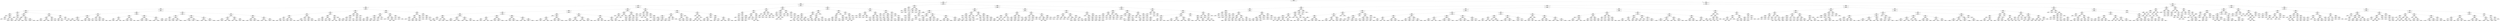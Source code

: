 digraph Tree {
node [shape=box] ;
0 [label="X[0] <= -11.5\ngini = 0.797\nsamples = 160000\nvalue = [20791, 15123, 44849, 11286, 40248, 27703]"] ;
1 [label="X[1] <= 68.5\ngini = 0.68\nsamples = 76472\nvalue = [5659, 2749, 29573, 3220, 30413, 4858]"] ;
0 -> 1 [labeldistance=2.5, labelangle=45, headlabel="True"] ;
2 [label="X[0] <= -14.5\ngini = 0.678\nsamples = 39632\nvalue = [5200, 2153, 20563, 2084, 5420, 4212]"] ;
1 -> 2 ;
3 [label="X[1] <= 53.5\ngini = 0.8\nsamples = 24847\nvalue = [4739, 2024, 7111, 1808, 5253, 3912]"] ;
2 -> 3 ;
4 [label="X[3] <= 3.5\ngini = 0.802\nsamples = 12344\nvalue = [3603, 1636, 1986, 997, 1324, 2798]"] ;
3 -> 4 ;
5 [label="X[0] <= -80.5\ngini = 0.781\nsamples = 10751\nvalue = [3507, 1561, 1379, 896, 683, 2725]"] ;
4 -> 5 ;
6 [label="X[4] <= -0.5\ngini = 0.729\nsamples = 1638\nvalue = [214, 59, 439, 107, 146, 673]"] ;
5 -> 6 ;
7 [label="X[6] <= 3.5\ngini = 0.211\nsamples = 545\nvalue = [6, 5, 12, 21, 18, 483]"] ;
6 -> 7 ;
8 [label="X[2] <= -80.5\ngini = 0.158\nsamples = 527\nvalue = [6, 5, 12, 21, 0, 483]"] ;
7 -> 8 ;
9 [label="gini = 0.0\nsamples = 7\nvalue = [0, 0, 7, 0, 0, 0]"] ;
8 -> 9 ;
10 [label="X[3] <= -59.5\ngini = 0.135\nsamples = 520\nvalue = [6, 5, 5, 21, 0, 483]"] ;
8 -> 10 ;
11 [label="X[3] <= -64.5\ngini = 0.444\nsamples = 6\nvalue = [0, 0, 2, 4, 0, 0]"] ;
10 -> 11 ;
12 [label="gini = 0.0\nsamples = 2\nvalue = [0, 0, 2, 0, 0, 0]"] ;
11 -> 12 ;
13 [label="gini = 0.0\nsamples = 4\nvalue = [0, 0, 0, 4, 0, 0]"] ;
11 -> 13 ;
14 [label="X[5] <= -8.0\ngini = 0.116\nsamples = 514\nvalue = [6, 5, 3, 17, 0, 483]"] ;
10 -> 14 ;
15 [label="gini = 0.0\nsamples = 3\nvalue = [3, 0, 0, 0, 0, 0]"] ;
14 -> 15 ;
16 [label="X[5] <= -5.5\ngini = 0.105\nsamples = 511\nvalue = [3, 5, 3, 17, 0, 483]"] ;
14 -> 16 ;
17 [label="gini = 0.023\nsamples = 350\nvalue = [0, 0, 0, 4, 0, 346]"] ;
16 -> 17 ;
18 [label="gini = 0.268\nsamples = 161\nvalue = [3, 5, 3, 13, 0, 137]"] ;
16 -> 18 ;
19 [label="gini = 0.0\nsamples = 18\nvalue = [0, 0, 0, 0, 18, 0]"] ;
7 -> 19 ;
20 [label="X[6] <= 1.5\ngini = 0.759\nsamples = 1093\nvalue = [208, 54, 427, 86, 128, 190]"] ;
6 -> 20 ;
21 [label="X[3] <= -54.0\ngini = 0.802\nsamples = 742\nvalue = [187, 42, 170, 80, 96, 167]"] ;
20 -> 21 ;
22 [label="X[3] <= -56.5\ngini = 0.406\nsamples = 194\nvalue = [55, 0, 139, 0, 0, 0]"] ;
21 -> 22 ;
23 [label="gini = 0.0\nsamples = 55\nvalue = [55, 0, 0, 0, 0, 0]"] ;
22 -> 23 ;
24 [label="gini = 0.0\nsamples = 139\nvalue = [0, 0, 139, 0, 0, 0]"] ;
22 -> 24 ;
25 [label="X[2] <= -46.5\ngini = 0.788\nsamples = 548\nvalue = [132, 42, 31, 80, 96, 167]"] ;
21 -> 25 ;
26 [label="X[2] <= -77.5\ngini = 0.245\nsamples = 79\nvalue = [0, 2, 0, 68, 9, 0]"] ;
25 -> 26 ;
27 [label="gini = 0.0\nsamples = 9\nvalue = [0, 0, 0, 0, 9, 0]"] ;
26 -> 27 ;
28 [label="X[6] <= 0.5\ngini = 0.056\nsamples = 70\nvalue = [0, 2, 0, 68, 0, 0]"] ;
26 -> 28 ;
29 [label="gini = 0.0\nsamples = 66\nvalue = [0, 0, 0, 66, 0, 0]"] ;
28 -> 29 ;
30 [label="gini = 0.5\nsamples = 4\nvalue = [0, 2, 0, 2, 0, 0]"] ;
28 -> 30 ;
31 [label="X[6] <= -9.0\ngini = 0.747\nsamples = 469\nvalue = [132, 40, 31, 12, 87, 167]"] ;
25 -> 31 ;
32 [label="X[0] <= -84.0\ngini = 0.414\nsamples = 75\nvalue = [0, 0, 16, 0, 55, 4]"] ;
31 -> 32 ;
33 [label="gini = 0.349\nsamples = 71\nvalue = [0, 0, 16, 0, 55, 0]"] ;
32 -> 33 ;
34 [label="gini = 0.0\nsamples = 4\nvalue = [0, 0, 0, 0, 0, 4]"] ;
32 -> 34 ;
35 [label="X[6] <= 0.5\ngini = 0.697\nsamples = 394\nvalue = [132, 40, 15, 12, 32, 163]"] ;
31 -> 35 ;
36 [label="gini = 0.674\nsamples = 365\nvalue = [128, 39, 13, 12, 15, 158]"] ;
35 -> 36 ;
37 [label="gini = 0.602\nsamples = 29\nvalue = [4, 1, 2, 0, 17, 5]"] ;
35 -> 37 ;
38 [label="X[0] <= -83.5\ngini = 0.446\nsamples = 351\nvalue = [21, 12, 257, 6, 32, 23]"] ;
20 -> 38 ;
39 [label="X[1] <= 7.5\ngini = 0.348\nsamples = 321\nvalue = [17, 8, 257, 3, 25, 11]"] ;
38 -> 39 ;
40 [label="X[3] <= -56.5\ngini = 0.304\nsamples = 310\nvalue = [10, 8, 257, 3, 25, 7]"] ;
39 -> 40 ;
41 [label="X[6] <= 3.0\ngini = 0.531\nsamples = 8\nvalue = [5, 1, 0, 0, 0, 2]"] ;
40 -> 41 ;
42 [label="gini = 0.0\nsamples = 4\nvalue = [4, 0, 0, 0, 0, 0]"] ;
41 -> 42 ;
43 [label="gini = 0.625\nsamples = 4\nvalue = [1, 1, 0, 0, 0, 2]"] ;
41 -> 43 ;
44 [label="X[6] <= 9.5\ngini = 0.268\nsamples = 302\nvalue = [5, 7, 257, 3, 25, 5]"] ;
40 -> 44 ;
45 [label="gini = 0.222\nsamples = 266\nvalue = [5, 5, 234, 3, 14, 5]"] ;
44 -> 45 ;
46 [label="gini = 0.495\nsamples = 36\nvalue = [0, 2, 23, 0, 11, 0]"] ;
44 -> 46 ;
47 [label="X[3] <= 2.5\ngini = 0.463\nsamples = 11\nvalue = [7, 0, 0, 0, 0, 4]"] ;
39 -> 47 ;
48 [label="X[5] <= -1.5\ngini = 0.219\nsamples = 8\nvalue = [7, 0, 0, 0, 0, 1]"] ;
47 -> 48 ;
49 [label="gini = 0.0\nsamples = 1\nvalue = [0, 0, 0, 0, 0, 1]"] ;
48 -> 49 ;
50 [label="gini = 0.0\nsamples = 7\nvalue = [7, 0, 0, 0, 0, 0]"] ;
48 -> 50 ;
51 [label="gini = 0.0\nsamples = 3\nvalue = [0, 0, 0, 0, 0, 3]"] ;
47 -> 51 ;
52 [label="X[4] <= 4.5\ngini = 0.74\nsamples = 30\nvalue = [4, 4, 0, 3, 7, 12]"] ;
38 -> 52 ;
53 [label="X[3] <= 1.0\ngini = 0.777\nsamples = 22\nvalue = [3, 4, 0, 3, 7, 5]"] ;
52 -> 53 ;
54 [label="X[3] <= -1.0\ngini = 0.741\nsamples = 18\nvalue = [3, 4, 0, 3, 7, 1]"] ;
53 -> 54 ;
55 [label="gini = 0.7\nsamples = 10\nvalue = [2, 4, 0, 3, 0, 1]"] ;
54 -> 55 ;
56 [label="gini = 0.219\nsamples = 8\nvalue = [1, 0, 0, 0, 7, 0]"] ;
54 -> 56 ;
57 [label="gini = 0.0\nsamples = 4\nvalue = [0, 0, 0, 0, 0, 4]"] ;
53 -> 57 ;
58 [label="X[2] <= -2.5\ngini = 0.219\nsamples = 8\nvalue = [1, 0, 0, 0, 0, 7]"] ;
52 -> 58 ;
59 [label="gini = 0.0\nsamples = 7\nvalue = [0, 0, 0, 0, 0, 7]"] ;
58 -> 59 ;
60 [label="gini = 0.0\nsamples = 1\nvalue = [1, 0, 0, 0, 0, 0]"] ;
58 -> 60 ;
61 [label="X[1] <= 1.5\ngini = 0.77\nsamples = 9113\nvalue = [3293, 1502, 940, 789, 537, 2052]"] ;
5 -> 61 ;
62 [label="X[3] <= -0.5\ngini = 0.682\nsamples = 3144\nvalue = [1583, 585, 398, 138, 325, 115]"] ;
61 -> 62 ;
63 [label="X[5] <= 6.5\ngini = 0.813\nsamples = 579\nvalue = [113, 137, 116, 112, 44, 57]"] ;
62 -> 63 ;
64 [label="X[2] <= -2.5\ngini = 0.796\nsamples = 451\nvalue = [39, 118, 108, 106, 37, 43]"] ;
63 -> 64 ;
65 [label="X[3] <= -59.0\ngini = 0.784\nsamples = 307\nvalue = [32, 109, 36, 62, 37, 31]"] ;
64 -> 65 ;
66 [label="X[2] <= -11.5\ngini = 0.635\nsamples = 135\nvalue = [18, 75, 18, 3, 19, 2]"] ;
65 -> 66 ;
67 [label="gini = 0.546\nsamples = 115\nvalue = [4, 73, 17, 0, 19, 2]"] ;
66 -> 67 ;
68 [label="gini = 0.475\nsamples = 20\nvalue = [14, 2, 1, 3, 0, 0]"] ;
66 -> 68 ;
69 [label="X[2] <= -48.5\ngini = 0.786\nsamples = 172\nvalue = [14, 34, 18, 59, 18, 29]"] ;
65 -> 69 ;
70 [label="gini = 0.637\nsamples = 105\nvalue = [5, 18, 16, 58, 4, 4]"] ;
69 -> 70 ;
71 [label="gini = 0.741\nsamples = 67\nvalue = [9, 16, 2, 1, 14, 25]"] ;
69 -> 71 ;
72 [label="X[0] <= -38.0\ngini = 0.643\nsamples = 144\nvalue = [7, 9, 72, 44, 0, 12]"] ;
64 -> 72 ;
73 [label="X[3] <= -55.5\ngini = 0.256\nsamples = 41\nvalue = [5, 1, 35, 0, 0, 0]"] ;
72 -> 73 ;
74 [label="gini = 0.0\nsamples = 34\nvalue = [0, 0, 34, 0, 0, 0]"] ;
73 -> 74 ;
75 [label="gini = 0.449\nsamples = 7\nvalue = [5, 1, 1, 0, 0, 0]"] ;
73 -> 75 ;
76 [label="X[0] <= -16.0\ngini = 0.668\nsamples = 103\nvalue = [2, 8, 37, 44, 0, 12]"] ;
72 -> 76 ;
77 [label="gini = 0.666\nsamples = 92\nvalue = [2, 8, 26, 44, 0, 12]"] ;
76 -> 77 ;
78 [label="gini = 0.0\nsamples = 11\nvalue = [0, 0, 11, 0, 0, 0]"] ;
76 -> 78 ;
79 [label="X[4] <= -3.5\ngini = 0.623\nsamples = 128\nvalue = [74, 19, 8, 6, 7, 14]"] ;
63 -> 79 ;
80 [label="X[0] <= -49.0\ngini = 0.16\nsamples = 80\nvalue = [73, 7, 0, 0, 0, 0]"] ;
79 -> 80 ;
81 [label="gini = 0.0\nsamples = 7\nvalue = [0, 7, 0, 0, 0, 0]"] ;
80 -> 81 ;
82 [label="gini = 0.0\nsamples = 73\nvalue = [73, 0, 0, 0, 0, 0]"] ;
80 -> 82 ;
83 [label="X[5] <= 9.5\ngini = 0.787\nsamples = 48\nvalue = [1, 12, 8, 6, 7, 14]"] ;
79 -> 83 ;
84 [label="X[0] <= -48.5\ngini = 0.748\nsamples = 32\nvalue = [1, 11, 8, 6, 6, 0]"] ;
83 -> 84 ;
85 [label="gini = 0.664\nsamples = 16\nvalue = [0, 0, 5, 5, 6, 0]"] ;
84 -> 85 ;
86 [label="gini = 0.484\nsamples = 16\nvalue = [1, 11, 3, 1, 0, 0]"] ;
84 -> 86 ;
87 [label="X[6] <= 12.5\ngini = 0.227\nsamples = 16\nvalue = [0, 1, 0, 0, 1, 14]"] ;
83 -> 87 ;
88 [label="gini = 0.5\nsamples = 2\nvalue = [0, 1, 0, 0, 1, 0]"] ;
87 -> 88 ;
89 [label="gini = 0.0\nsamples = 14\nvalue = [0, 0, 0, 0, 0, 14]"] ;
87 -> 89 ;
90 [label="X[0] <= -78.5\ngini = 0.616\nsamples = 2565\nvalue = [1470, 448, 282, 26, 281, 58]"] ;
62 -> 90 ;
91 [label="X[6] <= 1.5\ngini = 0.292\nsamples = 415\nvalue = [347, 26, 1, 13, 3, 25]"] ;
90 -> 91 ;
92 [label="X[6] <= -4.5\ngini = 0.753\nsamples = 35\nvalue = [11, 4, 0, 11, 3, 6]"] ;
91 -> 92 ;
93 [label="X[5] <= -5.5\ngini = 0.49\nsamples = 7\nvalue = [4, 0, 0, 0, 3, 0]"] ;
92 -> 93 ;
94 [label="gini = 0.0\nsamples = 3\nvalue = [3, 0, 0, 0, 0, 0]"] ;
93 -> 94 ;
95 [label="gini = 0.375\nsamples = 4\nvalue = [1, 0, 0, 0, 3, 0]"] ;
93 -> 95 ;
96 [label="X[0] <= -79.5\ngini = 0.717\nsamples = 28\nvalue = [7, 4, 0, 11, 0, 6]"] ;
92 -> 96 ;
97 [label="gini = 0.688\nsamples = 25\nvalue = [7, 4, 0, 11, 0, 3]"] ;
96 -> 97 ;
98 [label="gini = 0.0\nsamples = 3\nvalue = [0, 0, 0, 0, 0, 3]"] ;
96 -> 98 ;
99 [label="X[5] <= -0.5\ngini = 0.212\nsamples = 380\nvalue = [336, 22, 1, 2, 0, 19]"] ;
91 -> 99 ;
100 [label="X[5] <= -2.5\ngini = 0.171\nsamples = 370\nvalue = [336, 18, 1, 0, 0, 15]"] ;
99 -> 100 ;
101 [label="gini = 0.0\nsamples = 1\nvalue = [0, 1, 0, 0, 0, 0]"] ;
100 -> 101 ;
102 [label="gini = 0.167\nsamples = 369\nvalue = [336, 17, 1, 0, 0, 15]"] ;
100 -> 102 ;
103 [label="X[5] <= 4.5\ngini = 0.64\nsamples = 10\nvalue = [0, 4, 0, 2, 0, 4]"] ;
99 -> 103 ;
104 [label="gini = 0.444\nsamples = 6\nvalue = [0, 0, 0, 2, 0, 4]"] ;
103 -> 104 ;
105 [label="gini = 0.0\nsamples = 4\nvalue = [0, 4, 0, 0, 0, 0]"] ;
103 -> 105 ;
106 [label="X[0] <= -38.5\ngini = 0.655\nsamples = 2150\nvalue = [1123, 422, 281, 13, 278, 33]"] ;
90 -> 106 ;
107 [label="X[0] <= -49.5\ngini = 0.764\nsamples = 663\nvalue = [180, 116, 142, 6, 192, 27]"] ;
106 -> 107 ;
108 [label="X[0] <= -71.5\ngini = 0.753\nsamples = 366\nvalue = [56, 67, 106, 0, 118, 19]"] ;
107 -> 108 ;
109 [label="gini = 0.703\nsamples = 56\nvalue = [13, 23, 14, 0, 0, 6]"] ;
108 -> 109 ;
110 [label="gini = 0.726\nsamples = 310\nvalue = [43, 44, 92, 0, 118, 13]"] ;
108 -> 110 ;
111 [label="X[0] <= -41.5\ngini = 0.721\nsamples = 297\nvalue = [124, 49, 36, 6, 74, 8]"] ;
107 -> 111 ;
112 [label="gini = 0.707\nsamples = 247\nvalue = [111, 49, 33, 6, 45, 3]"] ;
111 -> 112 ;
113 [label="gini = 0.582\nsamples = 50\nvalue = [13, 0, 3, 0, 29, 5]"] ;
111 -> 113 ;
114 [label="X[0] <= -24.5\ngini = 0.543\nsamples = 1487\nvalue = [943, 306, 139, 7, 86, 6]"] ;
106 -> 114 ;
115 [label="X[6] <= 1.5\ngini = 0.484\nsamples = 1028\nvalue = [718, 116, 99, 7, 83, 5]"] ;
114 -> 115 ;
116 [label="gini = 0.405\nsamples = 845\nvalue = [641, 91, 54, 5, 51, 3]"] ;
115 -> 116 ;
117 [label="gini = 0.713\nsamples = 183\nvalue = [77, 25, 45, 2, 32, 2]"] ;
115 -> 117 ;
118 [label="X[0] <= -22.5\ngini = 0.581\nsamples = 459\nvalue = [225, 190, 40, 0, 3, 1]"] ;
114 -> 118 ;
119 [label="gini = 0.357\nsamples = 238\nvalue = [54, 183, 0, 0, 1, 0]"] ;
118 -> 119 ;
120 [label="gini = 0.367\nsamples = 221\nvalue = [171, 7, 40, 0, 2, 1]"] ;
118 -> 120 ;
121 [label="X[2] <= 3.5\ngini = 0.768\nsamples = 5969\nvalue = [1710, 917, 542, 651, 212, 1937]"] ;
61 -> 121 ;
122 [label="X[2] <= -4.5\ngini = 0.763\nsamples = 4178\nvalue = [908, 505, 483, 509, 184, 1589]"] ;
121 -> 122 ;
123 [label="X[1] <= 2.5\ngini = 0.78\nsamples = 641\nvalue = [106, 97, 219, 101, 10, 108]"] ;
122 -> 123 ;
124 [label="X[0] <= -59.0\ngini = 0.025\nsamples = 78\nvalue = [0, 0, 77, 1, 0, 0]"] ;
123 -> 124 ;
125 [label="gini = 0.0\nsamples = 77\nvalue = [0, 0, 77, 0, 0, 0]"] ;
124 -> 125 ;
126 [label="gini = 0.0\nsamples = 1\nvalue = [0, 0, 0, 1, 0, 0]"] ;
124 -> 126 ;
127 [label="X[1] <= 3.5\ngini = 0.803\nsamples = 563\nvalue = [106, 97, 142, 100, 10, 108]"] ;
123 -> 127 ;
128 [label="X[4] <= 2.0\ngini = 0.646\nsamples = 120\nvalue = [0, 25, 1, 52, 0, 42]"] ;
127 -> 128 ;
129 [label="gini = 0.083\nsamples = 23\nvalue = [0, 22, 1, 0, 0, 0]"] ;
128 -> 129 ;
130 [label="gini = 0.524\nsamples = 97\nvalue = [0, 3, 0, 52, 0, 42]"] ;
128 -> 130 ;
131 [label="X[2] <= -5.5\ngini = 0.781\nsamples = 443\nvalue = [106, 72, 141, 48, 10, 66]"] ;
127 -> 131 ;
132 [label="gini = 0.164\nsamples = 80\nvalue = [0, 3, 73, 3, 1, 0]"] ;
131 -> 132 ;
133 [label="gini = 0.794\nsamples = 363\nvalue = [106, 69, 68, 45, 9, 66]"] ;
131 -> 133 ;
134 [label="X[2] <= -0.5\ngini = 0.739\nsamples = 3537\nvalue = [802, 408, 264, 408, 174, 1481]"] ;
122 -> 134 ;
135 [label="X[3] <= -4.5\ngini = 0.755\nsamples = 2366\nvalue = [639, 273, 250, 242, 90, 872]"] ;
134 -> 135 ;
136 [label="X[6] <= -0.5\ngini = 0.638\nsamples = 828\nvalue = [118, 23, 74, 137, 19, 457]"] ;
135 -> 136 ;
137 [label="gini = 0.492\nsamples = 473\nvalue = [38, 2, 30, 66, 10, 327]"] ;
136 -> 137 ;
138 [label="gini = 0.756\nsamples = 355\nvalue = [80, 21, 44, 71, 9, 130]"] ;
136 -> 138 ;
139 [label="X[1] <= 9.5\ngini = 0.766\nsamples = 1538\nvalue = [521, 250, 176, 105, 71, 415]"] ;
135 -> 139 ;
140 [label="gini = 0.574\nsamples = 150\nvalue = [31, 7, 90, 22, 0, 0]"] ;
139 -> 140 ;
141 [label="gini = 0.745\nsamples = 1388\nvalue = [490, 243, 86, 83, 71, 415]"] ;
139 -> 141 ;
142 [label="X[3] <= -3.5\ngini = 0.671\nsamples = 1171\nvalue = [163, 135, 14, 166, 84, 609]"] ;
134 -> 142 ;
143 [label="X[1] <= 24.5\ngini = 0.763\nsamples = 317\nvalue = [94, 32, 1, 99, 43, 48]"] ;
142 -> 143 ;
144 [label="gini = 0.563\nsamples = 150\nvalue = [90, 12, 0, 8, 1, 39]"] ;
143 -> 144 ;
145 [label="gini = 0.622\nsamples = 167\nvalue = [4, 20, 1, 91, 42, 9]"] ;
143 -> 145 ;
146 [label="X[3] <= -1.5\ngini = 0.539\nsamples = 854\nvalue = [69, 103, 13, 67, 41, 561]"] ;
142 -> 146 ;
147 [label="gini = 0.444\nsamples = 458\nvalue = [12, 80, 11, 9, 15, 331]"] ;
146 -> 147 ;
148 [label="gini = 0.613\nsamples = 396\nvalue = [57, 23, 2, 58, 26, 230]"] ;
146 -> 148 ;
149 [label="X[1] <= 34.5\ngini = 0.701\nsamples = 1791\nvalue = [802, 412, 59, 142, 28, 348]"] ;
121 -> 149 ;
150 [label="X[1] <= 22.5\ngini = 0.53\nsamples = 878\nvalue = [581, 113, 20, 76, 13, 75]"] ;
149 -> 150 ;
151 [label="X[3] <= 0.0\ngini = 0.705\nsamples = 242\nvalue = [31, 112, 3, 50, 13, 33]"] ;
150 -> 151 ;
152 [label="X[0] <= -26.5\ngini = 0.767\nsamples = 143\nvalue = [29, 30, 3, 50, 11, 20]"] ;
151 -> 152 ;
153 [label="gini = 0.726\nsamples = 114\nvalue = [4, 30, 3, 46, 11, 20]"] ;
152 -> 153 ;
154 [label="gini = 0.238\nsamples = 29\nvalue = [25, 0, 0, 4, 0, 0]"] ;
152 -> 154 ;
155 [label="X[1] <= 20.5\ngini = 0.296\nsamples = 99\nvalue = [2, 82, 0, 0, 2, 13]"] ;
151 -> 155 ;
156 [label="gini = 0.589\nsamples = 30\nvalue = [1, 14, 0, 0, 2, 13]"] ;
155 -> 156 ;
157 [label="gini = 0.029\nsamples = 69\nvalue = [1, 68, 0, 0, 0, 0]"] ;
155 -> 157 ;
158 [label="X[3] <= 0.0\ngini = 0.245\nsamples = 636\nvalue = [550, 1, 17, 26, 0, 42]"] ;
150 -> 158 ;
159 [label="X[0] <= -58.5\ngini = 0.736\nsamples = 101\nvalue = [27, 1, 16, 22, 0, 35]"] ;
158 -> 159 ;
160 [label="gini = 0.0\nsamples = 22\nvalue = [0, 0, 0, 22, 0, 0]"] ;
159 -> 160 ;
161 [label="gini = 0.646\nsamples = 79\nvalue = [27, 1, 16, 0, 0, 35]"] ;
159 -> 161 ;
162 [label="X[0] <= -75.0\ngini = 0.044\nsamples = 535\nvalue = [523, 0, 1, 4, 0, 7]"] ;
158 -> 162 ;
163 [label="gini = 0.0\nsamples = 2\nvalue = [0, 0, 0, 2, 0, 0]"] ;
162 -> 163 ;
164 [label="gini = 0.037\nsamples = 533\nvalue = [523, 0, 1, 2, 0, 7]"] ;
162 -> 164 ;
165 [label="X[0] <= -37.5\ngini = 0.737\nsamples = 913\nvalue = [221, 299, 39, 66, 15, 273]"] ;
149 -> 165 ;
166 [label="X[1] <= 37.5\ngini = 0.679\nsamples = 238\nvalue = [41, 31, 10, 32, 4, 120]"] ;
165 -> 166 ;
167 [label="X[1] <= 36.5\ngini = 0.666\nsamples = 85\nvalue = [37, 29, 0, 6, 0, 13]"] ;
166 -> 167 ;
168 [label="gini = 0.68\nsamples = 56\nvalue = [11, 26, 0, 6, 0, 13]"] ;
167 -> 168 ;
169 [label="gini = 0.185\nsamples = 29\nvalue = [26, 3, 0, 0, 0, 0]"] ;
167 -> 169 ;
170 [label="X[1] <= 50.5\ngini = 0.476\nsamples = 153\nvalue = [4, 2, 10, 26, 4, 107]"] ;
166 -> 170 ;
171 [label="gini = 0.323\nsamples = 120\nvalue = [4, 2, 10, 2, 4, 98]"] ;
170 -> 171 ;
172 [label="gini = 0.397\nsamples = 33\nvalue = [0, 0, 0, 24, 0, 9]"] ;
170 -> 172 ;
173 [label="X[1] <= 47.5\ngini = 0.715\nsamples = 675\nvalue = [180, 268, 29, 34, 11, 153]"] ;
165 -> 173 ;
174 [label="X[1] <= 44.5\ngini = 0.72\nsamples = 315\nvalue = [133, 78, 16, 25, 8, 55]"] ;
173 -> 174 ;
175 [label="gini = 0.74\nsamples = 199\nvalue = [26, 77, 12, 21, 8, 55]"] ;
174 -> 175 ;
176 [label="gini = 0.147\nsamples = 116\nvalue = [107, 1, 4, 4, 0, 0]"] ;
174 -> 176 ;
177 [label="X[0] <= -15.5\ngini = 0.628\nsamples = 360\nvalue = [47, 190, 13, 9, 3, 98]"] ;
173 -> 177 ;
178 [label="gini = 0.674\nsamples = 298\nvalue = [44, 131, 13, 9, 3, 98]"] ;
177 -> 178 ;
179 [label="gini = 0.092\nsamples = 62\nvalue = [3, 59, 0, 0, 0, 0]"] ;
177 -> 179 ;
180 [label="X[0] <= -34.5\ngini = 0.681\nsamples = 1593\nvalue = [96, 75, 607, 101, 641, 73]"] ;
4 -> 180 ;
181 [label="X[1] <= 42.5\ngini = 0.649\nsamples = 817\nvalue = [38, 50, 208, 40, 427, 54]"] ;
180 -> 181 ;
182 [label="X[1] <= 38.0\ngini = 0.718\nsamples = 555\nvalue = [33, 38, 194, 37, 208, 45]"] ;
181 -> 182 ;
183 [label="X[1] <= 21.5\ngini = 0.705\nsamples = 404\nvalue = [27, 36, 74, 30, 195, 42]"] ;
182 -> 183 ;
184 [label="X[2] <= -3.5\ngini = 0.792\nsamples = 108\nvalue = [24, 14, 28, 17, 1, 24]"] ;
183 -> 184 ;
185 [label="X[3] <= 6.5\ngini = 0.5\nsamples = 41\nvalue = [0, 2, 28, 6, 1, 4]"] ;
184 -> 185 ;
186 [label="X[5] <= -1.0\ngini = 0.715\nsamples = 22\nvalue = [0, 2, 9, 6, 1, 4]"] ;
185 -> 186 ;
187 [label="gini = 0.32\nsamples = 5\nvalue = [0, 0, 0, 4, 1, 0]"] ;
186 -> 187 ;
188 [label="gini = 0.637\nsamples = 17\nvalue = [0, 2, 9, 2, 0, 4]"] ;
186 -> 188 ;
189 [label="gini = 0.0\nsamples = 19\nvalue = [0, 0, 19, 0, 0, 0]"] ;
185 -> 189 ;
190 [label="X[6] <= 9.0\ngini = 0.724\nsamples = 67\nvalue = [24, 12, 0, 11, 0, 20]"] ;
184 -> 190 ;
191 [label="X[6] <= -1.5\ngini = 0.712\nsamples = 49\nvalue = [7, 11, 0, 11, 0, 20]"] ;
190 -> 191 ;
192 [label="gini = 0.198\nsamples = 9\nvalue = [0, 8, 0, 1, 0, 0]"] ;
191 -> 192 ;
193 [label="gini = 0.651\nsamples = 40\nvalue = [7, 3, 0, 10, 0, 20]"] ;
191 -> 193 ;
194 [label="X[3] <= 11.0\ngini = 0.105\nsamples = 18\nvalue = [17, 1, 0, 0, 0, 0]"] ;
190 -> 194 ;
195 [label="gini = 0.0\nsamples = 17\nvalue = [17, 0, 0, 0, 0, 0]"] ;
194 -> 195 ;
196 [label="gini = 0.0\nsamples = 1\nvalue = [0, 1, 0, 0, 0, 0]"] ;
194 -> 196 ;
197 [label="X[4] <= -3.5\ngini = 0.535\nsamples = 296\nvalue = [3, 22, 46, 13, 194, 18]"] ;
183 -> 197 ;
198 [label="X[1] <= 36.5\ngini = 0.641\nsamples = 157\nvalue = [0, 20, 41, 1, 81, 14]"] ;
197 -> 198 ;
199 [label="X[5] <= -0.5\ngini = 0.717\nsamples = 103\nvalue = [0, 20, 41, 1, 27, 14]"] ;
198 -> 199 ;
200 [label="gini = 0.641\nsamples = 84\nvalue = [0, 5, 41, 1, 27, 10]"] ;
199 -> 200 ;
201 [label="gini = 0.332\nsamples = 19\nvalue = [0, 15, 0, 0, 0, 4]"] ;
199 -> 201 ;
202 [label="gini = 0.0\nsamples = 54\nvalue = [0, 0, 0, 0, 54, 0]"] ;
198 -> 202 ;
203 [label="X[0] <= -73.0\ngini = 0.329\nsamples = 139\nvalue = [3, 2, 5, 12, 113, 4]"] ;
197 -> 203 ;
204 [label="X[1] <= 29.5\ngini = 0.773\nsamples = 15\nvalue = [1, 2, 1, 5, 2, 4]"] ;
203 -> 204 ;
205 [label="gini = 0.777\nsamples = 11\nvalue = [1, 2, 1, 1, 2, 4]"] ;
204 -> 205 ;
206 [label="gini = 0.0\nsamples = 4\nvalue = [0, 0, 0, 4, 0, 0]"] ;
204 -> 206 ;
207 [label="X[6] <= 8.5\ngini = 0.194\nsamples = 124\nvalue = [2, 0, 4, 7, 111, 0]"] ;
203 -> 207 ;
208 [label="gini = 0.114\nsamples = 118\nvalue = [1, 0, 4, 2, 111, 0]"] ;
207 -> 208 ;
209 [label="gini = 0.278\nsamples = 6\nvalue = [1, 0, 0, 5, 0, 0]"] ;
207 -> 209 ;
210 [label="X[2] <= 3.5\ngini = 0.357\nsamples = 151\nvalue = [6, 2, 120, 7, 13, 3]"] ;
182 -> 210 ;
211 [label="X[4] <= -4.0\ngini = 0.206\nsamples = 135\nvalue = [6, 1, 120, 5, 3, 0]"] ;
210 -> 211 ;
212 [label="X[6] <= 2.5\ngini = 0.568\nsamples = 9\nvalue = [5, 1, 0, 0, 3, 0]"] ;
211 -> 212 ;
213 [label="gini = 0.0\nsamples = 5\nvalue = [5, 0, 0, 0, 0, 0]"] ;
212 -> 213 ;
214 [label="X[0] <= -47.0\ngini = 0.375\nsamples = 4\nvalue = [0, 1, 0, 0, 3, 0]"] ;
212 -> 214 ;
215 [label="gini = 0.0\nsamples = 1\nvalue = [0, 1, 0, 0, 0, 0]"] ;
214 -> 215 ;
216 [label="gini = 0.0\nsamples = 3\nvalue = [0, 0, 0, 0, 3, 0]"] ;
214 -> 216 ;
217 [label="X[6] <= -5.0\ngini = 0.091\nsamples = 126\nvalue = [1, 0, 120, 5, 0, 0]"] ;
211 -> 217 ;
218 [label="gini = 0.0\nsamples = 4\nvalue = [0, 0, 0, 4, 0, 0]"] ;
217 -> 218 ;
219 [label="X[3] <= 39.5\ngini = 0.032\nsamples = 122\nvalue = [1, 0, 120, 1, 0, 0]"] ;
217 -> 219 ;
220 [label="gini = 0.016\nsamples = 121\nvalue = [0, 0, 120, 1, 0, 0]"] ;
219 -> 220 ;
221 [label="gini = 0.0\nsamples = 1\nvalue = [1, 0, 0, 0, 0, 0]"] ;
219 -> 221 ;
222 [label="X[5] <= 7.5\ngini = 0.555\nsamples = 16\nvalue = [0, 1, 0, 2, 10, 3]"] ;
210 -> 222 ;
223 [label="X[3] <= 41.5\ngini = 0.439\nsamples = 14\nvalue = [0, 1, 0, 0, 10, 3]"] ;
222 -> 223 ;
224 [label="X[4] <= -1.0\ngini = 0.165\nsamples = 11\nvalue = [0, 0, 0, 0, 10, 1]"] ;
223 -> 224 ;
225 [label="gini = 0.0\nsamples = 7\nvalue = [0, 0, 0, 0, 7, 0]"] ;
224 -> 225 ;
226 [label="gini = 0.375\nsamples = 4\nvalue = [0, 0, 0, 0, 3, 1]"] ;
224 -> 226 ;
227 [label="X[4] <= 2.0\ngini = 0.444\nsamples = 3\nvalue = [0, 1, 0, 0, 0, 2]"] ;
223 -> 227 ;
228 [label="gini = 0.0\nsamples = 2\nvalue = [0, 0, 0, 0, 0, 2]"] ;
227 -> 228 ;
229 [label="gini = 0.0\nsamples = 1\nvalue = [0, 1, 0, 0, 0, 0]"] ;
227 -> 229 ;
230 [label="gini = 0.0\nsamples = 2\nvalue = [0, 0, 0, 2, 0, 0]"] ;
222 -> 230 ;
231 [label="X[2] <= 2.5\ngini = 0.295\nsamples = 262\nvalue = [5, 12, 14, 3, 219, 9]"] ;
181 -> 231 ;
232 [label="X[3] <= 26.5\ngini = 0.13\nsamples = 235\nvalue = [5, 1, 9, 1, 219, 0]"] ;
231 -> 232 ;
233 [label="X[0] <= -36.5\ngini = 0.092\nsamples = 230\nvalue = [0, 1, 9, 1, 219, 0]"] ;
232 -> 233 ;
234 [label="X[1] <= 52.5\ngini = 0.044\nsamples = 223\nvalue = [0, 1, 3, 1, 218, 0]"] ;
233 -> 234 ;
235 [label="X[0] <= -60.5\ngini = 0.036\nsamples = 222\nvalue = [0, 1, 3, 0, 218, 0]"] ;
234 -> 235 ;
236 [label="gini = 0.219\nsamples = 8\nvalue = [0, 0, 1, 0, 7, 0]"] ;
235 -> 236 ;
237 [label="gini = 0.028\nsamples = 214\nvalue = [0, 1, 2, 0, 211, 0]"] ;
235 -> 237 ;
238 [label="gini = 0.0\nsamples = 1\nvalue = [0, 0, 0, 1, 0, 0]"] ;
234 -> 238 ;
239 [label="X[4] <= -11.5\ngini = 0.245\nsamples = 7\nvalue = [0, 0, 6, 0, 1, 0]"] ;
233 -> 239 ;
240 [label="gini = 0.0\nsamples = 1\nvalue = [0, 0, 0, 0, 1, 0]"] ;
239 -> 240 ;
241 [label="gini = 0.0\nsamples = 6\nvalue = [0, 0, 6, 0, 0, 0]"] ;
239 -> 241 ;
242 [label="gini = 0.0\nsamples = 5\nvalue = [5, 0, 0, 0, 0, 0]"] ;
232 -> 242 ;
243 [label="X[1] <= 50.5\ngini = 0.683\nsamples = 27\nvalue = [0, 11, 5, 2, 0, 9]"] ;
231 -> 243 ;
244 [label="X[1] <= 47.5\ngini = 0.616\nsamples = 17\nvalue = [0, 1, 5, 2, 0, 9]"] ;
243 -> 244 ;
245 [label="X[0] <= -75.0\ngini = 0.531\nsamples = 8\nvalue = [0, 1, 5, 2, 0, 0]"] ;
244 -> 245 ;
246 [label="gini = 0.0\nsamples = 2\nvalue = [0, 0, 0, 2, 0, 0]"] ;
245 -> 246 ;
247 [label="X[2] <= 42.5\ngini = 0.278\nsamples = 6\nvalue = [0, 1, 5, 0, 0, 0]"] ;
245 -> 247 ;
248 [label="gini = 0.0\nsamples = 5\nvalue = [0, 0, 5, 0, 0, 0]"] ;
247 -> 248 ;
249 [label="gini = 0.0\nsamples = 1\nvalue = [0, 1, 0, 0, 0, 0]"] ;
247 -> 249 ;
250 [label="gini = 0.0\nsamples = 9\nvalue = [0, 0, 0, 0, 0, 9]"] ;
244 -> 250 ;
251 [label="gini = 0.0\nsamples = 10\nvalue = [0, 10, 0, 0, 0, 0]"] ;
243 -> 251 ;
252 [label="X[1] <= 45.5\ngini = 0.646\nsamples = 776\nvalue = [58, 25, 399, 61, 214, 19]"] ;
180 -> 252 ;
253 [label="X[1] <= 36.5\ngini = 0.725\nsamples = 420\nvalue = [39, 25, 118, 51, 172, 15]"] ;
252 -> 253 ;
254 [label="X[1] <= 34.5\ngini = 0.759\nsamples = 275\nvalue = [28, 21, 104, 46, 62, 14]"] ;
253 -> 254 ;
255 [label="X[3] <= 5.5\ngini = 0.785\nsamples = 182\nvalue = [28, 21, 15, 46, 58, 14]"] ;
254 -> 255 ;
256 [label="X[6] <= 1.5\ngini = 0.459\nsamples = 62\nvalue = [2, 15, 1, 43, 1, 0]"] ;
255 -> 256 ;
257 [label="X[4] <= 1.0\ngini = 0.198\nsamples = 47\nvalue = [2, 1, 1, 42, 1, 0]"] ;
256 -> 257 ;
258 [label="gini = 0.0\nsamples = 37\nvalue = [0, 0, 0, 37, 0, 0]"] ;
257 -> 258 ;
259 [label="gini = 0.68\nsamples = 10\nvalue = [2, 1, 1, 5, 1, 0]"] ;
257 -> 259 ;
260 [label="X[2] <= -3.5\ngini = 0.124\nsamples = 15\nvalue = [0, 14, 0, 1, 0, 0]"] ;
256 -> 260 ;
261 [label="gini = 0.0\nsamples = 1\nvalue = [0, 0, 0, 1, 0, 0]"] ;
260 -> 261 ;
262 [label="gini = 0.0\nsamples = 14\nvalue = [0, 14, 0, 0, 0, 0]"] ;
260 -> 262 ;
263 [label="X[2] <= 53.0\ngini = 0.697\nsamples = 120\nvalue = [26, 6, 14, 3, 57, 14]"] ;
255 -> 263 ;
264 [label="X[5] <= -5.5\ngini = 0.591\nsamples = 95\nvalue = [1, 6, 14, 3, 57, 14]"] ;
263 -> 264 ;
265 [label="gini = 0.0\nsamples = 40\nvalue = [0, 0, 0, 0, 40, 0]"] ;
264 -> 265 ;
266 [label="gini = 0.76\nsamples = 55\nvalue = [1, 6, 14, 3, 17, 14]"] ;
264 -> 266 ;
267 [label="gini = 0.0\nsamples = 25\nvalue = [25, 0, 0, 0, 0, 0]"] ;
263 -> 267 ;
268 [label="X[2] <= -3.0\ngini = 0.082\nsamples = 93\nvalue = [0, 0, 89, 0, 4, 0]"] ;
254 -> 268 ;
269 [label="X[0] <= -29.0\ngini = 0.022\nsamples = 90\nvalue = [0, 0, 89, 0, 1, 0]"] ;
268 -> 269 ;
270 [label="gini = 0.0\nsamples = 1\nvalue = [0, 0, 0, 0, 1, 0]"] ;
269 -> 270 ;
271 [label="gini = 0.0\nsamples = 89\nvalue = [0, 0, 89, 0, 0, 0]"] ;
269 -> 271 ;
272 [label="gini = 0.0\nsamples = 3\nvalue = [0, 0, 0, 0, 3, 0]"] ;
268 -> 272 ;
273 [label="X[3] <= 24.0\ngini = 0.407\nsamples = 145\nvalue = [11, 4, 14, 5, 110, 1]"] ;
253 -> 273 ;
274 [label="X[4] <= -11.5\ngini = 0.284\nsamples = 131\nvalue = [0, 3, 12, 5, 110, 1]"] ;
273 -> 274 ;
275 [label="X[1] <= 42.0\ngini = 0.444\nsamples = 3\nvalue = [0, 2, 1, 0, 0, 0]"] ;
274 -> 275 ;
276 [label="gini = 0.0\nsamples = 2\nvalue = [0, 2, 0, 0, 0, 0]"] ;
275 -> 276 ;
277 [label="gini = 0.0\nsamples = 1\nvalue = [0, 0, 1, 0, 0, 0]"] ;
275 -> 277 ;
278 [label="X[5] <= 0.5\ngini = 0.252\nsamples = 128\nvalue = [0, 1, 11, 5, 110, 1]"] ;
274 -> 278 ;
279 [label="X[0] <= -28.5\ngini = 0.405\nsamples = 73\nvalue = [0, 1, 11, 5, 55, 1]"] ;
278 -> 279 ;
280 [label="gini = 0.46\nsamples = 10\nvalue = [0, 0, 7, 0, 2, 1]"] ;
279 -> 280 ;
281 [label="gini = 0.282\nsamples = 63\nvalue = [0, 1, 4, 5, 53, 0]"] ;
279 -> 281 ;
282 [label="gini = 0.0\nsamples = 55\nvalue = [0, 0, 0, 0, 55, 0]"] ;
278 -> 282 ;
283 [label="X[5] <= -1.5\ngini = 0.357\nsamples = 14\nvalue = [11, 1, 2, 0, 0, 0]"] ;
273 -> 283 ;
284 [label="gini = 0.0\nsamples = 2\nvalue = [0, 0, 2, 0, 0, 0]"] ;
283 -> 284 ;
285 [label="X[1] <= 41.5\ngini = 0.153\nsamples = 12\nvalue = [11, 1, 0, 0, 0, 0]"] ;
283 -> 285 ;
286 [label="gini = 0.0\nsamples = 11\nvalue = [11, 0, 0, 0, 0, 0]"] ;
285 -> 286 ;
287 [label="gini = 0.0\nsamples = 1\nvalue = [0, 1, 0, 0, 0, 0]"] ;
285 -> 287 ;
288 [label="X[1] <= 51.5\ngini = 0.359\nsamples = 356\nvalue = [19, 0, 281, 10, 42, 4]"] ;
252 -> 288 ;
289 [label="X[3] <= 7.0\ngini = 0.212\nsamples = 310\nvalue = [0, 0, 274, 8, 24, 4]"] ;
288 -> 289 ;
290 [label="X[4] <= -11.5\ngini = 0.07\nsamples = 279\nvalue = [0, 0, 269, 0, 6, 4]"] ;
289 -> 290 ;
291 [label="X[3] <= 5.0\ngini = 0.444\nsamples = 6\nvalue = [0, 0, 0, 0, 2, 4]"] ;
290 -> 291 ;
292 [label="gini = 0.0\nsamples = 4\nvalue = [0, 0, 0, 0, 0, 4]"] ;
291 -> 292 ;
293 [label="gini = 0.0\nsamples = 2\nvalue = [0, 0, 0, 0, 2, 0]"] ;
291 -> 293 ;
294 [label="X[2] <= 0.0\ngini = 0.029\nsamples = 273\nvalue = [0, 0, 269, 0, 4, 0]"] ;
290 -> 294 ;
295 [label="X[6] <= -1.5\ngini = 0.015\nsamples = 268\nvalue = [0, 0, 266, 0, 2, 0]"] ;
294 -> 295 ;
296 [label="gini = 0.053\nsamples = 73\nvalue = [0, 0, 71, 0, 2, 0]"] ;
295 -> 296 ;
297 [label="gini = 0.0\nsamples = 195\nvalue = [0, 0, 195, 0, 0, 0]"] ;
295 -> 297 ;
298 [label="X[6] <= -8.0\ngini = 0.48\nsamples = 5\nvalue = [0, 0, 3, 0, 2, 0]"] ;
294 -> 298 ;
299 [label="gini = 0.0\nsamples = 2\nvalue = [0, 0, 2, 0, 0, 0]"] ;
298 -> 299 ;
300 [label="gini = 0.444\nsamples = 3\nvalue = [0, 0, 1, 0, 2, 0]"] ;
298 -> 300 ;
301 [label="X[2] <= 1.5\ngini = 0.57\nsamples = 31\nvalue = [0, 0, 5, 8, 18, 0]"] ;
289 -> 301 ;
302 [label="X[4] <= -3.0\ngini = 0.34\nsamples = 23\nvalue = [0, 0, 5, 0, 18, 0]"] ;
301 -> 302 ;
303 [label="gini = 0.0\nsamples = 18\nvalue = [0, 0, 0, 0, 18, 0]"] ;
302 -> 303 ;
304 [label="gini = 0.0\nsamples = 5\nvalue = [0, 0, 5, 0, 0, 0]"] ;
302 -> 304 ;
305 [label="gini = 0.0\nsamples = 8\nvalue = [0, 0, 0, 8, 0, 0]"] ;
301 -> 305 ;
306 [label="X[4] <= -5.5\ngini = 0.651\nsamples = 46\nvalue = [19, 0, 7, 2, 18, 0]"] ;
288 -> 306 ;
307 [label="gini = 0.0\nsamples = 18\nvalue = [0, 0, 0, 0, 18, 0]"] ;
306 -> 307 ;
308 [label="X[1] <= 52.5\ngini = 0.472\nsamples = 28\nvalue = [19, 0, 7, 2, 0, 0]"] ;
306 -> 308 ;
309 [label="X[5] <= -5.0\ngini = 0.346\nsamples = 9\nvalue = [0, 0, 7, 2, 0, 0]"] ;
308 -> 309 ;
310 [label="gini = 0.0\nsamples = 2\nvalue = [0, 0, 0, 2, 0, 0]"] ;
309 -> 310 ;
311 [label="gini = 0.0\nsamples = 7\nvalue = [0, 0, 7, 0, 0, 0]"] ;
309 -> 311 ;
312 [label="gini = 0.0\nsamples = 19\nvalue = [19, 0, 0, 0, 0, 0]"] ;
308 -> 312 ;
313 [label="X[0] <= -17.5\ngini = 0.712\nsamples = 12503\nvalue = [1136, 388, 5125, 811, 3929, 1114]"] ;
3 -> 313 ;
314 [label="X[1] <= 66.5\ngini = 0.66\nsamples = 10386\nvalue = [931, 361, 4558, 483, 3824, 229]"] ;
313 -> 314 ;
315 [label="X[4] <= 2.5\ngini = 0.662\nsamples = 8841\nvalue = [931, 306, 4243, 455, 2688, 218]"] ;
314 -> 315 ;
316 [label="X[2] <= 0.5\ngini = 0.63\nsamples = 6812\nvalue = [752, 206, 3674, 331, 1712, 137]"] ;
315 -> 316 ;
317 [label="X[0] <= -41.5\ngini = 0.509\nsamples = 3568\nvalue = [78, 100, 2247, 25, 1091, 27]"] ;
316 -> 317 ;
318 [label="X[1] <= 57.5\ngini = 0.334\nsamples = 500\nvalue = [2, 16, 66, 0, 402, 14]"] ;
317 -> 318 ;
319 [label="X[3] <= 4.5\ngini = 0.626\nsamples = 65\nvalue = [2, 0, 34, 0, 15, 14]"] ;
318 -> 319 ;
320 [label="X[2] <= -1.0\ngini = 0.556\nsamples = 56\nvalue = [2, 0, 34, 0, 6, 14]"] ;
319 -> 320 ;
321 [label="gini = 0.413\nsamples = 48\nvalue = [0, 0, 34, 0, 0, 14]"] ;
320 -> 321 ;
322 [label="gini = 0.375\nsamples = 8\nvalue = [2, 0, 0, 0, 6, 0]"] ;
320 -> 322 ;
323 [label="gini = 0.0\nsamples = 9\nvalue = [0, 0, 0, 0, 9, 0]"] ;
319 -> 323 ;
324 [label="X[0] <= -80.0\ngini = 0.202\nsamples = 435\nvalue = [0, 16, 32, 0, 387, 0]"] ;
318 -> 324 ;
325 [label="gini = 0.0\nsamples = 9\nvalue = [0, 0, 9, 0, 0, 0]"] ;
324 -> 325 ;
326 [label="X[1] <= 64.5\ngini = 0.17\nsamples = 426\nvalue = [0, 16, 23, 0, 387, 0]"] ;
324 -> 326 ;
327 [label="gini = 0.137\nsamples = 414\nvalue = [0, 9, 21, 0, 384, 0]"] ;
326 -> 327 ;
328 [label="gini = 0.569\nsamples = 12\nvalue = [0, 7, 2, 0, 3, 0]"] ;
326 -> 328 ;
329 [label="X[1] <= 62.5\ngini = 0.443\nsamples = 3068\nvalue = [76, 84, 2181, 25, 689, 13]"] ;
317 -> 329 ;
330 [label="X[1] <= 59.5\ngini = 0.603\nsamples = 1134\nvalue = [44, 75, 547, 7, 451, 10]"] ;
329 -> 330 ;
331 [label="X[0] <= -29.5\ngini = 0.453\nsamples = 616\nvalue = [28, 59, 445, 3, 73, 8]"] ;
330 -> 331 ;
332 [label="gini = 0.299\nsamples = 496\nvalue = [5, 16, 410, 1, 64, 0]"] ;
331 -> 332 ;
333 [label="gini = 0.739\nsamples = 120\nvalue = [23, 43, 35, 2, 9, 8]"] ;
331 -> 333 ;
334 [label="X[0] <= -24.5\ngini = 0.427\nsamples = 518\nvalue = [16, 16, 102, 4, 378, 2]"] ;
330 -> 334 ;
335 [label="gini = 0.149\nsamples = 320\nvalue = [0, 0, 26, 0, 294, 0]"] ;
334 -> 335 ;
336 [label="gini = 0.659\nsamples = 198\nvalue = [16, 16, 76, 4, 84, 2]"] ;
334 -> 336 ;
337 [label="X[3] <= 3.0\ngini = 0.271\nsamples = 1934\nvalue = [32, 9, 1634, 18, 238, 3]"] ;
329 -> 337 ;
338 [label="X[5] <= -6.5\ngini = 0.212\nsamples = 1852\nvalue = [32, 9, 1634, 1, 175, 1]"] ;
337 -> 338 ;
339 [label="gini = 0.5\nsamples = 487\nvalue = [18, 0, 299, 0, 170, 0]"] ;
338 -> 339 ;
340 [label="gini = 0.043\nsamples = 1365\nvalue = [14, 9, 1335, 1, 5, 1]"] ;
338 -> 340 ;
341 [label="X[1] <= 65.5\ngini = 0.366\nsamples = 82\nvalue = [0, 0, 0, 17, 63, 2]"] ;
337 -> 341 ;
342 [label="gini = 0.0\nsamples = 63\nvalue = [0, 0, 0, 0, 63, 0]"] ;
341 -> 342 ;
343 [label="gini = 0.188\nsamples = 19\nvalue = [0, 0, 0, 17, 0, 2]"] ;
341 -> 343 ;
344 [label="X[2] <= 2.5\ngini = 0.716\nsamples = 3244\nvalue = [674, 106, 1427, 306, 621, 110]"] ;
316 -> 344 ;
345 [label="X[5] <= -5.5\ngini = 0.75\nsamples = 884\nvalue = [242, 7, 58, 241, 265, 71]"] ;
344 -> 345 ;
346 [label="X[6] <= -2.5\ngini = 0.143\nsamples = 239\nvalue = [221, 7, 0, 4, 5, 2]"] ;
345 -> 346 ;
347 [label="X[0] <= -63.0\ngini = 0.728\nsamples = 18\nvalue = [1, 7, 0, 3, 5, 2]"] ;
346 -> 347 ;
348 [label="gini = 0.0\nsamples = 4\nvalue = [0, 0, 0, 0, 4, 0]"] ;
347 -> 348 ;
349 [label="gini = 0.673\nsamples = 14\nvalue = [1, 7, 0, 3, 1, 2]"] ;
347 -> 349 ;
350 [label="X[6] <= -1.0\ngini = 0.009\nsamples = 221\nvalue = [220, 0, 0, 1, 0, 0]"] ;
346 -> 350 ;
351 [label="gini = 0.0\nsamples = 220\nvalue = [220, 0, 0, 0, 0, 0]"] ;
350 -> 351 ;
352 [label="gini = 0.0\nsamples = 1\nvalue = [0, 0, 0, 1, 0, 0]"] ;
350 -> 352 ;
353 [label="X[6] <= -4.0\ngini = 0.682\nsamples = 645\nvalue = [21, 0, 58, 237, 260, 69]"] ;
345 -> 353 ;
354 [label="X[0] <= -27.5\ngini = 0.023\nsamples = 169\nvalue = [2, 0, 0, 0, 167, 0]"] ;
353 -> 354 ;
355 [label="gini = 0.0\nsamples = 167\nvalue = [0, 0, 0, 0, 167, 0]"] ;
354 -> 355 ;
356 [label="gini = 0.0\nsamples = 2\nvalue = [2, 0, 0, 0, 0, 0]"] ;
354 -> 356 ;
357 [label="X[4] <= -2.5\ngini = 0.676\nsamples = 476\nvalue = [19, 0, 58, 237, 93, 69]"] ;
353 -> 357 ;
358 [label="gini = 0.55\nsamples = 104\nvalue = [6, 0, 45, 0, 53, 0]"] ;
357 -> 358 ;
359 [label="gini = 0.546\nsamples = 372\nvalue = [13, 0, 13, 237, 40, 69]"] ;
357 -> 359 ;
360 [label="X[0] <= -52.5\ngini = 0.604\nsamples = 2360\nvalue = [432, 99, 1369, 65, 356, 39]"] ;
344 -> 360 ;
361 [label="X[1] <= 59.5\ngini = 0.341\nsamples = 907\nvalue = [82, 0, 727, 12, 81, 5]"] ;
360 -> 361 ;
362 [label="X[1] <= 54.5\ngini = 0.272\nsamples = 97\nvalue = [82, 0, 0, 10, 0, 5]"] ;
361 -> 362 ;
363 [label="gini = 0.0\nsamples = 10\nvalue = [0, 0, 0, 10, 0, 0]"] ;
362 -> 363 ;
364 [label="gini = 0.108\nsamples = 87\nvalue = [82, 0, 0, 0, 0, 5]"] ;
362 -> 364 ;
365 [label="X[5] <= -0.5\ngini = 0.184\nsamples = 810\nvalue = [0, 0, 727, 2, 81, 0]"] ;
361 -> 365 ;
366 [label="gini = 0.031\nsamples = 631\nvalue = [0, 0, 621, 2, 8, 0]"] ;
365 -> 366 ;
367 [label="gini = 0.483\nsamples = 179\nvalue = [0, 0, 106, 0, 73, 0]"] ;
365 -> 367 ;
368 [label="X[0] <= -45.5\ngini = 0.704\nsamples = 1453\nvalue = [350, 99, 642, 53, 275, 34]"] ;
360 -> 368 ;
369 [label="X[5] <= -2.5\ngini = 0.315\nsamples = 161\nvalue = [0, 4, 14, 11, 132, 0]"] ;
368 -> 369 ;
370 [label="gini = 0.158\nsamples = 139\nvalue = [0, 0, 12, 0, 127, 0]"] ;
369 -> 370 ;
371 [label="gini = 0.657\nsamples = 22\nvalue = [0, 4, 2, 11, 5, 0]"] ;
369 -> 371 ;
372 [label="X[0] <= -44.5\ngini = 0.671\nsamples = 1292\nvalue = [350, 95, 628, 42, 143, 34]"] ;
368 -> 372 ;
373 [label="gini = 0.053\nsamples = 149\nvalue = [145, 1, 1, 0, 0, 2]"] ;
372 -> 373 ;
374 [label="gini = 0.642\nsamples = 1143\nvalue = [205, 94, 627, 42, 143, 32]"] ;
372 -> 374 ;
375 [label="X[1] <= 60.5\ngini = 0.674\nsamples = 2029\nvalue = [179, 100, 569, 124, 976, 81]"] ;
315 -> 375 ;
376 [label="X[6] <= -15.5\ngini = 0.689\nsamples = 698\nvalue = [50, 77, 357, 55, 88, 71]"] ;
375 -> 376 ;
377 [label="gini = 0.0\nsamples = 128\nvalue = [0, 0, 128, 0, 0, 0]"] ;
376 -> 377 ;
378 [label="X[2] <= 1.0\ngini = 0.764\nsamples = 570\nvalue = [50, 77, 229, 55, 88, 71]"] ;
376 -> 378 ;
379 [label="X[1] <= 56.5\ngini = 0.582\nsamples = 362\nvalue = [19, 72, 217, 0, 45, 9]"] ;
378 -> 379 ;
380 [label="X[5] <= 3.0\ngini = 0.664\nsamples = 162\nvalue = [19, 69, 60, 0, 6, 8]"] ;
379 -> 380 ;
381 [label="gini = 0.592\nsamples = 115\nvalue = [19, 69, 13, 0, 6, 8]"] ;
380 -> 381 ;
382 [label="gini = 0.0\nsamples = 47\nvalue = [0, 0, 47, 0, 0, 0]"] ;
380 -> 382 ;
383 [label="X[0] <= -46.5\ngini = 0.346\nsamples = 200\nvalue = [0, 3, 157, 0, 39, 1]"] ;
379 -> 383 ;
384 [label="gini = 0.08\nsamples = 24\nvalue = [0, 0, 0, 0, 23, 1]"] ;
383 -> 384 ;
385 [label="gini = 0.196\nsamples = 176\nvalue = [0, 3, 157, 0, 16, 0]"] ;
383 -> 385 ;
386 [label="X[3] <= -4.5\ngini = 0.772\nsamples = 208\nvalue = [31, 5, 12, 55, 43, 62]"] ;
378 -> 386 ;
387 [label="X[3] <= -7.0\ngini = 0.069\nsamples = 28\nvalue = [0, 0, 0, 1, 27, 0]"] ;
386 -> 387 ;
388 [label="gini = 0.0\nsamples = 1\nvalue = [0, 0, 0, 1, 0, 0]"] ;
387 -> 388 ;
389 [label="gini = 0.0\nsamples = 27\nvalue = [0, 0, 0, 0, 27, 0]"] ;
387 -> 389 ;
390 [label="X[0] <= -68.5\ngini = 0.749\nsamples = 180\nvalue = [31, 5, 12, 54, 16, 62]"] ;
386 -> 390 ;
391 [label="gini = 0.297\nsamples = 35\nvalue = [4, 0, 0, 29, 2, 0]"] ;
390 -> 391 ;
392 [label="gini = 0.735\nsamples = 145\nvalue = [27, 5, 12, 25, 14, 62]"] ;
390 -> 392 ;
393 [label="X[2] <= 3.0\ngini = 0.517\nsamples = 1331\nvalue = [129, 23, 212, 69, 888, 10]"] ;
375 -> 393 ;
394 [label="X[1] <= 62.5\ngini = 0.386\nsamples = 1129\nvalue = [16, 23, 155, 67, 868, 0]"] ;
393 -> 394 ;
395 [label="X[4] <= 8.0\ngini = 0.17\nsamples = 654\nvalue = [9, 23, 15, 12, 595, 0]"] ;
394 -> 395 ;
396 [label="X[0] <= -23.0\ngini = 0.039\nsamples = 598\nvalue = [1, 0, 0, 11, 586, 0]"] ;
395 -> 396 ;
397 [label="gini = 0.0\nsamples = 540\nvalue = [0, 0, 0, 0, 540, 0]"] ;
396 -> 397 ;
398 [label="gini = 0.335\nsamples = 58\nvalue = [1, 0, 0, 11, 46, 0]"] ;
396 -> 398 ;
399 [label="X[3] <= -6.0\ngini = 0.713\nsamples = 56\nvalue = [8, 23, 15, 1, 9, 0]"] ;
395 -> 399 ;
400 [label="gini = 0.0\nsamples = 23\nvalue = [0, 23, 0, 0, 0, 0]"] ;
399 -> 400 ;
401 [label="gini = 0.659\nsamples = 33\nvalue = [8, 0, 15, 1, 9, 0]"] ;
399 -> 401 ;
402 [label="X[1] <= 64.5\ngini = 0.569\nsamples = 475\nvalue = [7, 0, 140, 55, 273, 0]"] ;
394 -> 402 ;
403 [label="X[0] <= -46.0\ngini = 0.619\nsamples = 200\nvalue = [5, 0, 106, 48, 41, 0]"] ;
402 -> 403 ;
404 [label="gini = 0.0\nsamples = 45\nvalue = [0, 0, 0, 45, 0, 0]"] ;
403 -> 404 ;
405 [label="gini = 0.461\nsamples = 155\nvalue = [5, 0, 106, 3, 41, 0]"] ;
403 -> 405 ;
406 [label="X[5] <= 10.5\ngini = 0.272\nsamples = 275\nvalue = [2, 0, 34, 7, 232, 0]"] ;
402 -> 406 ;
407 [label="gini = 0.072\nsamples = 241\nvalue = [2, 0, 0, 7, 232, 0]"] ;
406 -> 407 ;
408 [label="gini = 0.0\nsamples = 34\nvalue = [0, 0, 34, 0, 0, 0]"] ;
406 -> 408 ;
409 [label="X[1] <= 62.5\ngini = 0.595\nsamples = 202\nvalue = [113, 0, 57, 2, 20, 10]"] ;
393 -> 409 ;
410 [label="X[4] <= 8.5\ngini = 0.258\nsamples = 63\nvalue = [4, 0, 54, 2, 3, 0]"] ;
409 -> 410 ;
411 [label="X[1] <= 61.5\ngini = 0.036\nsamples = 55\nvalue = [0, 0, 54, 1, 0, 0]"] ;
410 -> 411 ;
412 [label="gini = 0.5\nsamples = 2\nvalue = [0, 0, 1, 1, 0, 0]"] ;
411 -> 412 ;
413 [label="gini = 0.0\nsamples = 53\nvalue = [0, 0, 53, 0, 0, 0]"] ;
411 -> 413 ;
414 [label="X[0] <= -21.5\ngini = 0.594\nsamples = 8\nvalue = [4, 0, 0, 1, 3, 0]"] ;
410 -> 414 ;
415 [label="gini = 0.0\nsamples = 4\nvalue = [4, 0, 0, 0, 0, 0]"] ;
414 -> 415 ;
416 [label="gini = 0.375\nsamples = 4\nvalue = [0, 0, 0, 1, 3, 0]"] ;
414 -> 416 ;
417 [label="X[5] <= 5.0\ngini = 0.364\nsamples = 139\nvalue = [109, 0, 3, 0, 17, 10]"] ;
409 -> 417 ;
418 [label="X[6] <= -7.0\ngini = 0.1\nsamples = 115\nvalue = [109, 0, 3, 0, 3, 0]"] ;
417 -> 418 ;
419 [label="gini = 0.375\nsamples = 4\nvalue = [1, 0, 3, 0, 0, 0]"] ;
418 -> 419 ;
420 [label="gini = 0.053\nsamples = 111\nvalue = [108, 0, 0, 0, 3, 0]"] ;
418 -> 420 ;
421 [label="X[4] <= 8.5\ngini = 0.486\nsamples = 24\nvalue = [0, 0, 0, 0, 14, 10]"] ;
417 -> 421 ;
422 [label="gini = 0.0\nsamples = 10\nvalue = [0, 0, 0, 0, 0, 10]"] ;
421 -> 422 ;
423 [label="gini = 0.0\nsamples = 14\nvalue = [0, 0, 0, 0, 14, 0]"] ;
421 -> 423 ;
424 [label="X[4] <= -9.5\ngini = 0.416\nsamples = 1545\nvalue = [0, 55, 315, 28, 1136, 11]"] ;
314 -> 424 ;
425 [label="X[0] <= -25.5\ngini = 0.477\nsamples = 506\nvalue = [0, 5, 315, 0, 186, 0]"] ;
424 -> 425 ;
426 [label="X[0] <= -50.5\ngini = 0.061\nsamples = 192\nvalue = [0, 0, 6, 0, 186, 0]"] ;
425 -> 426 ;
427 [label="gini = 0.0\nsamples = 4\nvalue = [0, 0, 4, 0, 0, 0]"] ;
426 -> 427 ;
428 [label="X[1] <= 67.5\ngini = 0.021\nsamples = 188\nvalue = [0, 0, 2, 0, 186, 0]"] ;
426 -> 428 ;
429 [label="gini = 0.0\nsamples = 186\nvalue = [0, 0, 0, 0, 186, 0]"] ;
428 -> 429 ;
430 [label="gini = 0.0\nsamples = 2\nvalue = [0, 0, 2, 0, 0, 0]"] ;
428 -> 430 ;
431 [label="X[5] <= -3.5\ngini = 0.031\nsamples = 314\nvalue = [0, 5, 309, 0, 0, 0]"] ;
425 -> 431 ;
432 [label="gini = 0.0\nsamples = 5\nvalue = [0, 5, 0, 0, 0, 0]"] ;
431 -> 432 ;
433 [label="gini = 0.0\nsamples = 309\nvalue = [0, 0, 309, 0, 0, 0]"] ;
431 -> 433 ;
434 [label="X[3] <= 4.5\ngini = 0.161\nsamples = 1039\nvalue = [0, 50, 0, 28, 950, 11]"] ;
424 -> 434 ;
435 [label="X[4] <= 12.5\ngini = 0.098\nsamples = 1001\nvalue = [0, 14, 0, 26, 950, 11]"] ;
434 -> 435 ;
436 [label="X[4] <= 9.0\ngini = 0.051\nsamples = 967\nvalue = [0, 14, 0, 0, 942, 11]"] ;
435 -> 436 ;
437 [label="X[6] <= -14.5\ngini = 0.017\nsamples = 912\nvalue = [0, 0, 0, 0, 904, 8]"] ;
436 -> 437 ;
438 [label="X[4] <= 0.5\ngini = 0.278\nsamples = 6\nvalue = [0, 0, 0, 0, 1, 5]"] ;
437 -> 438 ;
439 [label="gini = 0.0\nsamples = 5\nvalue = [0, 0, 0, 0, 0, 5]"] ;
438 -> 439 ;
440 [label="gini = 0.0\nsamples = 1\nvalue = [0, 0, 0, 0, 1, 0]"] ;
438 -> 440 ;
441 [label="X[0] <= -33.0\ngini = 0.007\nsamples = 906\nvalue = [0, 0, 0, 0, 903, 3]"] ;
437 -> 441 ;
442 [label="gini = 0.058\nsamples = 100\nvalue = [0, 0, 0, 0, 97, 3]"] ;
441 -> 442 ;
443 [label="gini = 0.0\nsamples = 806\nvalue = [0, 0, 0, 0, 806, 0]"] ;
441 -> 443 ;
444 [label="X[6] <= -6.5\ngini = 0.455\nsamples = 55\nvalue = [0, 14, 0, 0, 38, 3]"] ;
436 -> 444 ;
445 [label="gini = 0.0\nsamples = 14\nvalue = [0, 14, 0, 0, 0, 0]"] ;
444 -> 445 ;
446 [label="X[3] <= 0.0\ngini = 0.136\nsamples = 41\nvalue = [0, 0, 0, 0, 38, 3]"] ;
444 -> 446 ;
447 [label="gini = 0.0\nsamples = 2\nvalue = [0, 0, 0, 0, 0, 2]"] ;
446 -> 447 ;
448 [label="gini = 0.05\nsamples = 39\nvalue = [0, 0, 0, 0, 38, 1]"] ;
446 -> 448 ;
449 [label="X[0] <= -27.5\ngini = 0.36\nsamples = 34\nvalue = [0, 0, 0, 26, 8, 0]"] ;
435 -> 449 ;
450 [label="gini = 0.0\nsamples = 26\nvalue = [0, 0, 0, 26, 0, 0]"] ;
449 -> 450 ;
451 [label="gini = 0.0\nsamples = 8\nvalue = [0, 0, 0, 0, 8, 0]"] ;
449 -> 451 ;
452 [label="X[6] <= -13.0\ngini = 0.1\nsamples = 38\nvalue = [0, 36, 0, 2, 0, 0]"] ;
434 -> 452 ;
453 [label="gini = 0.0\nsamples = 2\nvalue = [0, 0, 0, 2, 0, 0]"] ;
452 -> 453 ;
454 [label="gini = 0.0\nsamples = 36\nvalue = [0, 36, 0, 0, 0, 0]"] ;
452 -> 454 ;
455 [label="X[2] <= -3.5\ngini = 0.718\nsamples = 2117\nvalue = [205, 27, 567, 328, 105, 885]"] ;
313 -> 455 ;
456 [label="X[4] <= -2.0\ngini = 0.127\nsamples = 303\nvalue = [3, 1, 283, 8, 4, 4]"] ;
455 -> 456 ;
457 [label="X[1] <= 59.0\ngini = 0.463\nsamples = 11\nvalue = [0, 0, 0, 7, 4, 0]"] ;
456 -> 457 ;
458 [label="gini = 0.0\nsamples = 4\nvalue = [0, 0, 0, 0, 4, 0]"] ;
457 -> 458 ;
459 [label="gini = 0.0\nsamples = 7\nvalue = [0, 0, 0, 7, 0, 0]"] ;
457 -> 459 ;
460 [label="X[3] <= -5.5\ngini = 0.06\nsamples = 292\nvalue = [3, 1, 283, 1, 0, 4]"] ;
456 -> 460 ;
461 [label="X[5] <= -0.5\ngini = 0.56\nsamples = 5\nvalue = [3, 1, 0, 1, 0, 0]"] ;
460 -> 461 ;
462 [label="X[1] <= 59.5\ngini = 0.375\nsamples = 4\nvalue = [3, 1, 0, 0, 0, 0]"] ;
461 -> 462 ;
463 [label="gini = 0.0\nsamples = 1\nvalue = [1, 0, 0, 0, 0, 0]"] ;
462 -> 463 ;
464 [label="gini = 0.444\nsamples = 3\nvalue = [2, 1, 0, 0, 0, 0]"] ;
462 -> 464 ;
465 [label="gini = 0.0\nsamples = 1\nvalue = [0, 0, 0, 1, 0, 0]"] ;
461 -> 465 ;
466 [label="X[5] <= 5.0\ngini = 0.027\nsamples = 287\nvalue = [0, 0, 283, 0, 0, 4]"] ;
460 -> 466 ;
467 [label="gini = 0.0\nsamples = 274\nvalue = [0, 0, 274, 0, 0, 0]"] ;
466 -> 467 ;
468 [label="X[1] <= 67.0\ngini = 0.426\nsamples = 13\nvalue = [0, 0, 9, 0, 0, 4]"] ;
466 -> 468 ;
469 [label="gini = 0.444\nsamples = 6\nvalue = [0, 0, 2, 0, 0, 4]"] ;
468 -> 469 ;
470 [label="gini = 0.0\nsamples = 7\nvalue = [0, 0, 7, 0, 0, 0]"] ;
468 -> 470 ;
471 [label="X[5] <= 1.5\ngini = 0.693\nsamples = 1814\nvalue = [202, 26, 284, 320, 101, 881]"] ;
455 -> 471 ;
472 [label="X[1] <= 66.5\ngini = 0.578\nsamples = 1337\nvalue = [171, 26, 112, 158, 42, 828]"] ;
471 -> 472 ;
473 [label="X[6] <= 6.5\ngini = 0.757\nsamples = 718\nvalue = [133, 23, 95, 158, 42, 267]"] ;
472 -> 473 ;
474 [label="X[6] <= -1.5\ngini = 0.717\nsamples = 610\nvalue = [37, 23, 90, 154, 42, 264]"] ;
473 -> 474 ;
475 [label="X[2] <= 1.0\ngini = 0.713\nsamples = 228\nvalue = [16, 13, 63, 99, 24, 13]"] ;
474 -> 475 ;
476 [label="X[5] <= -6.5\ngini = 0.519\nsamples = 81\nvalue = [2, 12, 53, 0, 14, 0]"] ;
475 -> 476 ;
477 [label="gini = 0.595\nsamples = 17\nvalue = [2, 8, 0, 0, 7, 0]"] ;
476 -> 477 ;
478 [label="gini = 0.298\nsamples = 64\nvalue = [0, 4, 53, 0, 7, 0]"] ;
476 -> 478 ;
479 [label="X[2] <= 3.0\ngini = 0.52\nsamples = 147\nvalue = [14, 1, 10, 99, 10, 13]"] ;
475 -> 479 ;
480 [label="gini = 0.276\nsamples = 110\nvalue = [1, 0, 7, 93, 8, 1]"] ;
479 -> 480 ;
481 [label="gini = 0.735\nsamples = 37\nvalue = [13, 1, 3, 6, 2, 12]"] ;
479 -> 481 ;
482 [label="X[6] <= 4.5\ngini = 0.537\nsamples = 382\nvalue = [21, 10, 27, 55, 18, 251]"] ;
474 -> 482 ;
483 [label="X[5] <= -1.5\ngini = 0.382\nsamples = 324\nvalue = [13, 10, 8, 39, 3, 251]"] ;
482 -> 483 ;
484 [label="gini = 0.63\nsamples = 99\nvalue = [0, 10, 3, 36, 3, 47]"] ;
483 -> 484 ;
485 [label="gini = 0.174\nsamples = 225\nvalue = [13, 0, 5, 3, 0, 204]"] ;
483 -> 485 ;
486 [label="X[1] <= 62.5\ngini = 0.731\nsamples = 58\nvalue = [8, 0, 19, 16, 15, 0]"] ;
482 -> 486 ;
487 [label="gini = 0.645\nsamples = 34\nvalue = [8, 0, 0, 11, 15, 0]"] ;
486 -> 487 ;
488 [label="gini = 0.33\nsamples = 24\nvalue = [0, 0, 19, 5, 0, 0]"] ;
486 -> 488 ;
489 [label="X[0] <= -15.5\ngini = 0.206\nsamples = 108\nvalue = [96, 0, 5, 4, 0, 3]"] ;
473 -> 489 ;
490 [label="X[4] <= -10.5\ngini = 0.469\nsamples = 8\nvalue = [0, 0, 5, 0, 0, 3]"] ;
489 -> 490 ;
491 [label="gini = 0.0\nsamples = 5\nvalue = [0, 0, 5, 0, 0, 0]"] ;
490 -> 491 ;
492 [label="gini = 0.0\nsamples = 3\nvalue = [0, 0, 0, 0, 0, 3]"] ;
490 -> 492 ;
493 [label="X[4] <= -5.0\ngini = 0.077\nsamples = 100\nvalue = [96, 0, 0, 4, 0, 0]"] ;
489 -> 493 ;
494 [label="gini = 0.0\nsamples = 96\nvalue = [96, 0, 0, 0, 0, 0]"] ;
493 -> 494 ;
495 [label="gini = 0.0\nsamples = 4\nvalue = [0, 0, 0, 4, 0, 0]"] ;
493 -> 495 ;
496 [label="X[2] <= 3.0\ngini = 0.174\nsamples = 619\nvalue = [38, 3, 17, 0, 0, 561]"] ;
472 -> 496 ;
497 [label="X[2] <= 1.5\ngini = 0.128\nsamples = 602\nvalue = [38, 3, 0, 0, 0, 561]"] ;
496 -> 497 ;
498 [label="X[5] <= -7.5\ngini = 0.34\nsamples = 184\nvalue = [36, 3, 0, 0, 0, 145]"] ;
497 -> 498 ;
499 [label="gini = 0.459\nsamples = 101\nvalue = [36, 0, 0, 0, 0, 65]"] ;
498 -> 499 ;
500 [label="X[3] <= -1.0\ngini = 0.07\nsamples = 83\nvalue = [0, 3, 0, 0, 0, 80]"] ;
498 -> 500 ;
501 [label="gini = 0.0\nsamples = 3\nvalue = [0, 3, 0, 0, 0, 0]"] ;
500 -> 501 ;
502 [label="gini = 0.0\nsamples = 80\nvalue = [0, 0, 0, 0, 0, 80]"] ;
500 -> 502 ;
503 [label="X[6] <= 1.5\ngini = 0.01\nsamples = 418\nvalue = [2, 0, 0, 0, 0, 416]"] ;
497 -> 503 ;
504 [label="gini = 0.0\nsamples = 368\nvalue = [0, 0, 0, 0, 0, 368]"] ;
503 -> 504 ;
505 [label="X[5] <= -3.5\ngini = 0.077\nsamples = 50\nvalue = [2, 0, 0, 0, 0, 48]"] ;
503 -> 505 ;
506 [label="gini = 0.0\nsamples = 2\nvalue = [2, 0, 0, 0, 0, 0]"] ;
505 -> 506 ;
507 [label="gini = 0.0\nsamples = 48\nvalue = [0, 0, 0, 0, 0, 48]"] ;
505 -> 507 ;
508 [label="gini = 0.0\nsamples = 17\nvalue = [0, 0, 17, 0, 0, 0]"] ;
496 -> 508 ;
509 [label="X[4] <= 2.5\ngini = 0.723\nsamples = 477\nvalue = [31, 0, 172, 162, 59, 53]"] ;
471 -> 509 ;
510 [label="X[2] <= 0.0\ngini = 0.394\nsamples = 195\nvalue = [0, 0, 143, 1, 51, 0]"] ;
509 -> 510 ;
511 [label="gini = 0.0\nsamples = 48\nvalue = [0, 0, 0, 0, 48, 0]"] ;
510 -> 511 ;
512 [label="X[1] <= 67.5\ngini = 0.053\nsamples = 147\nvalue = [0, 0, 143, 1, 3, 0]"] ;
510 -> 512 ;
513 [label="X[5] <= 3.5\ngini = 0.014\nsamples = 144\nvalue = [0, 0, 143, 1, 0, 0]"] ;
512 -> 513 ;
514 [label="X[0] <= -16.0\ngini = 0.045\nsamples = 43\nvalue = [0, 0, 42, 1, 0, 0]"] ;
513 -> 514 ;
515 [label="gini = 0.0\nsamples = 42\nvalue = [0, 0, 42, 0, 0, 0]"] ;
514 -> 515 ;
516 [label="gini = 0.0\nsamples = 1\nvalue = [0, 0, 0, 1, 0, 0]"] ;
514 -> 516 ;
517 [label="gini = 0.0\nsamples = 101\nvalue = [0, 0, 101, 0, 0, 0]"] ;
513 -> 517 ;
518 [label="gini = 0.0\nsamples = 3\nvalue = [0, 0, 0, 0, 3, 0]"] ;
512 -> 518 ;
519 [label="X[1] <= 63.0\ngini = 0.615\nsamples = 282\nvalue = [31, 0, 29, 161, 8, 53]"] ;
509 -> 519 ;
520 [label="X[5] <= 5.5\ngini = 0.69\nsamples = 68\nvalue = [24, 0, 27, 5, 2, 10]"] ;
519 -> 520 ;
521 [label="X[6] <= -0.5\ngini = 0.581\nsamples = 41\nvalue = [24, 0, 0, 5, 2, 10]"] ;
520 -> 521 ;
522 [label="X[1] <= 58.5\ngini = 0.083\nsamples = 23\nvalue = [22, 0, 0, 1, 0, 0]"] ;
521 -> 522 ;
523 [label="gini = 0.0\nsamples = 1\nvalue = [0, 0, 0, 1, 0, 0]"] ;
522 -> 523 ;
524 [label="gini = 0.0\nsamples = 22\nvalue = [22, 0, 0, 0, 0, 0]"] ;
522 -> 524 ;
525 [label="X[4] <= 5.5\ngini = 0.617\nsamples = 18\nvalue = [2, 0, 0, 4, 2, 10]"] ;
521 -> 525 ;
526 [label="gini = 0.444\nsamples = 6\nvalue = [0, 0, 0, 4, 2, 0]"] ;
525 -> 526 ;
527 [label="gini = 0.278\nsamples = 12\nvalue = [2, 0, 0, 0, 0, 10]"] ;
525 -> 527 ;
528 [label="gini = 0.0\nsamples = 27\nvalue = [0, 0, 27, 0, 0, 0]"] ;
520 -> 528 ;
529 [label="X[6] <= 6.5\ngini = 0.426\nsamples = 214\nvalue = [7, 0, 2, 156, 6, 43]"] ;
519 -> 529 ;
530 [label="X[4] <= 10.0\ngini = 0.044\nsamples = 134\nvalue = [0, 0, 2, 131, 0, 1]"] ;
529 -> 530 ;
531 [label="X[3] <= -1.0\ngini = 0.015\nsamples = 132\nvalue = [0, 0, 0, 131, 0, 1]"] ;
530 -> 531 ;
532 [label="gini = 0.5\nsamples = 2\nvalue = [0, 0, 0, 1, 0, 1]"] ;
531 -> 532 ;
533 [label="gini = 0.0\nsamples = 130\nvalue = [0, 0, 0, 130, 0, 0]"] ;
531 -> 533 ;
534 [label="gini = 0.0\nsamples = 2\nvalue = [0, 0, 2, 0, 0, 0]"] ;
530 -> 534 ;
535 [label="X[2] <= 3.0\ngini = 0.613\nsamples = 80\nvalue = [7, 0, 0, 25, 6, 42]"] ;
529 -> 535 ;
536 [label="X[0] <= -16.5\ngini = 0.468\nsamples = 67\nvalue = [0, 0, 0, 25, 0, 42]"] ;
535 -> 536 ;
537 [label="gini = 0.453\nsamples = 26\nvalue = [0, 0, 0, 17, 0, 9]"] ;
536 -> 537 ;
538 [label="gini = 0.314\nsamples = 41\nvalue = [0, 0, 0, 8, 0, 33]"] ;
536 -> 538 ;
539 [label="X[4] <= 8.5\ngini = 0.497\nsamples = 13\nvalue = [7, 0, 0, 0, 6, 0]"] ;
535 -> 539 ;
540 [label="gini = 0.0\nsamples = 7\nvalue = [7, 0, 0, 0, 0, 0]"] ;
539 -> 540 ;
541 [label="gini = 0.0\nsamples = 6\nvalue = [0, 0, 0, 0, 6, 0]"] ;
539 -> 541 ;
542 [label="X[2] <= -3.5\ngini = 0.17\nsamples = 14785\nvalue = [461, 129, 13452, 276, 167, 300]"] ;
2 -> 542 ;
543 [label="X[1] <= 64.5\ngini = 0.044\nsamples = 13533\nvalue = [19, 46, 13231, 40, 117, 80]"] ;
542 -> 543 ;
544 [label="X[3] <= 3.5\ngini = 0.766\nsamples = 190\nvalue = [18, 7, 16, 38, 66, 45]"] ;
543 -> 544 ;
545 [label="X[5] <= -7.5\ngini = 0.754\nsamples = 111\nvalue = [15, 7, 15, 21, 8, 45]"] ;
544 -> 545 ;
546 [label="X[3] <= -6.5\ngini = 0.616\nsamples = 17\nvalue = [0, 2, 5, 9, 0, 1]"] ;
545 -> 546 ;
547 [label="gini = 0.0\nsamples = 9\nvalue = [0, 0, 0, 9, 0, 0]"] ;
546 -> 547 ;
548 [label="X[6] <= -6.5\ngini = 0.531\nsamples = 8\nvalue = [0, 2, 5, 0, 0, 1]"] ;
546 -> 548 ;
549 [label="X[6] <= -12.0\ngini = 0.444\nsamples = 3\nvalue = [0, 2, 0, 0, 0, 1]"] ;
548 -> 549 ;
550 [label="gini = 0.0\nsamples = 2\nvalue = [0, 2, 0, 0, 0, 0]"] ;
549 -> 550 ;
551 [label="gini = 0.0\nsamples = 1\nvalue = [0, 0, 0, 0, 0, 1]"] ;
549 -> 551 ;
552 [label="gini = 0.0\nsamples = 5\nvalue = [0, 0, 5, 0, 0, 0]"] ;
548 -> 552 ;
553 [label="X[6] <= 10.0\ngini = 0.718\nsamples = 94\nvalue = [15, 5, 10, 12, 8, 44]"] ;
545 -> 553 ;
554 [label="X[6] <= 5.5\ngini = 0.681\nsamples = 85\nvalue = [15, 5, 10, 10, 2, 43]"] ;
553 -> 554 ;
555 [label="X[1] <= 55.0\ngini = 0.759\nsamples = 59\nvalue = [10, 5, 9, 10, 2, 23]"] ;
554 -> 555 ;
556 [label="X[3] <= -5.5\ngini = 0.707\nsamples = 50\nvalue = [3, 3, 9, 10, 2, 23]"] ;
555 -> 556 ;
557 [label="X[1] <= 12.5\ngini = 0.417\nsamples = 22\nvalue = [0, 1, 0, 5, 0, 16]"] ;
556 -> 557 ;
558 [label="gini = 0.568\nsamples = 9\nvalue = [0, 1, 0, 5, 0, 3]"] ;
557 -> 558 ;
559 [label="gini = 0.0\nsamples = 13\nvalue = [0, 0, 0, 0, 0, 13]"] ;
557 -> 559 ;
560 [label="X[1] <= 35.5\ngini = 0.781\nsamples = 28\nvalue = [3, 2, 9, 5, 2, 7]"] ;
556 -> 560 ;
561 [label="gini = 0.685\nsamples = 18\nvalue = [3, 2, 9, 2, 2, 0]"] ;
560 -> 561 ;
562 [label="gini = 0.42\nsamples = 10\nvalue = [0, 0, 0, 3, 0, 7]"] ;
560 -> 562 ;
563 [label="X[4] <= 0.0\ngini = 0.346\nsamples = 9\nvalue = [7, 2, 0, 0, 0, 0]"] ;
555 -> 563 ;
564 [label="gini = 0.0\nsamples = 7\nvalue = [7, 0, 0, 0, 0, 0]"] ;
563 -> 564 ;
565 [label="gini = 0.0\nsamples = 2\nvalue = [0, 2, 0, 0, 0, 0]"] ;
563 -> 565 ;
566 [label="X[6] <= 8.5\ngini = 0.37\nsamples = 26\nvalue = [5, 0, 1, 0, 0, 20]"] ;
554 -> 566 ;
567 [label="X[2] <= -5.5\ngini = 0.288\nsamples = 24\nvalue = [3, 0, 1, 0, 0, 20]"] ;
566 -> 567 ;
568 [label="gini = 0.0\nsamples = 1\nvalue = [0, 0, 1, 0, 0, 0]"] ;
567 -> 568 ;
569 [label="X[6] <= 7.5\ngini = 0.227\nsamples = 23\nvalue = [3, 0, 0, 0, 0, 20]"] ;
567 -> 569 ;
570 [label="gini = 0.0\nsamples = 9\nvalue = [0, 0, 0, 0, 0, 9]"] ;
569 -> 570 ;
571 [label="gini = 0.337\nsamples = 14\nvalue = [3, 0, 0, 0, 0, 11]"] ;
569 -> 571 ;
572 [label="gini = 0.0\nsamples = 2\nvalue = [2, 0, 0, 0, 0, 0]"] ;
566 -> 572 ;
573 [label="X[6] <= 13.0\ngini = 0.494\nsamples = 9\nvalue = [0, 0, 0, 2, 6, 1]"] ;
553 -> 573 ;
574 [label="X[5] <= 4.5\ngini = 0.245\nsamples = 7\nvalue = [0, 0, 0, 1, 6, 0]"] ;
573 -> 574 ;
575 [label="gini = 0.375\nsamples = 4\nvalue = [0, 0, 0, 1, 3, 0]"] ;
574 -> 575 ;
576 [label="gini = 0.0\nsamples = 3\nvalue = [0, 0, 0, 0, 3, 0]"] ;
574 -> 576 ;
577 [label="X[1] <= 25.5\ngini = 0.5\nsamples = 2\nvalue = [0, 0, 0, 1, 0, 1]"] ;
573 -> 577 ;
578 [label="gini = 0.0\nsamples = 1\nvalue = [0, 0, 0, 1, 0, 0]"] ;
577 -> 578 ;
579 [label="gini = 0.0\nsamples = 1\nvalue = [0, 0, 0, 0, 0, 1]"] ;
577 -> 579 ;
580 [label="X[5] <= -4.5\ngini = 0.413\nsamples = 79\nvalue = [3, 0, 1, 17, 58, 0]"] ;
544 -> 580 ;
581 [label="X[1] <= 42.5\ngini = 0.39\nsamples = 21\nvalue = [3, 0, 0, 16, 2, 0]"] ;
580 -> 581 ;
582 [label="gini = 0.0\nsamples = 16\nvalue = [0, 0, 0, 16, 0, 0]"] ;
581 -> 582 ;
583 [label="X[1] <= 49.5\ngini = 0.48\nsamples = 5\nvalue = [3, 0, 0, 0, 2, 0]"] ;
581 -> 583 ;
584 [label="gini = 0.0\nsamples = 2\nvalue = [0, 0, 0, 0, 2, 0]"] ;
583 -> 584 ;
585 [label="gini = 0.0\nsamples = 3\nvalue = [3, 0, 0, 0, 0, 0]"] ;
583 -> 585 ;
586 [label="X[1] <= 29.5\ngini = 0.067\nsamples = 58\nvalue = [0, 0, 1, 1, 56, 0]"] ;
580 -> 586 ;
587 [label="gini = 0.0\nsamples = 1\nvalue = [0, 0, 0, 1, 0, 0]"] ;
586 -> 587 ;
588 [label="X[5] <= -2.5\ngini = 0.034\nsamples = 57\nvalue = [0, 0, 1, 0, 56, 0]"] ;
586 -> 588 ;
589 [label="X[0] <= -13.5\ngini = 0.278\nsamples = 6\nvalue = [0, 0, 1, 0, 5, 0]"] ;
588 -> 589 ;
590 [label="gini = 0.0\nsamples = 5\nvalue = [0, 0, 0, 0, 5, 0]"] ;
589 -> 590 ;
591 [label="gini = 0.0\nsamples = 1\nvalue = [0, 0, 1, 0, 0, 0]"] ;
589 -> 591 ;
592 [label="gini = 0.0\nsamples = 51\nvalue = [0, 0, 0, 0, 51, 0]"] ;
588 -> 592 ;
593 [label="X[4] <= -1.5\ngini = 0.019\nsamples = 13343\nvalue = [1, 39, 13215, 2, 51, 35]"] ;
543 -> 593 ;
594 [label="X[4] <= -6.0\ngini = 0.008\nsamples = 13252\nvalue = [0, 0, 13198, 2, 30, 22]"] ;
593 -> 594 ;
595 [label="gini = 0.0\nsamples = 6\nvalue = [0, 0, 0, 0, 6, 0]"] ;
594 -> 595 ;
596 [label="X[1] <= 66.0\ngini = 0.007\nsamples = 13246\nvalue = [0, 0, 13198, 2, 24, 22]"] ;
594 -> 596 ;
597 [label="X[5] <= -2.5\ngini = 0.239\nsamples = 363\nvalue = [0, 0, 315, 2, 24, 22]"] ;
596 -> 597 ;
598 [label="gini = 0.0\nsamples = 315\nvalue = [0, 0, 315, 0, 0, 0]"] ;
597 -> 598 ;
599 [label="X[2] <= -4.5\ngini = 0.538\nsamples = 48\nvalue = [0, 0, 0, 2, 24, 22]"] ;
597 -> 599 ;
600 [label="X[6] <= -1.5\ngini = 0.54\nsamples = 42\nvalue = [0, 0, 0, 2, 18, 22]"] ;
599 -> 600 ;
601 [label="gini = 0.539\nsamples = 32\nvalue = [0, 0, 0, 2, 18, 12]"] ;
600 -> 601 ;
602 [label="gini = 0.0\nsamples = 10\nvalue = [0, 0, 0, 0, 0, 10]"] ;
600 -> 602 ;
603 [label="gini = 0.0\nsamples = 6\nvalue = [0, 0, 0, 0, 6, 0]"] ;
599 -> 603 ;
604 [label="gini = 0.0\nsamples = 12883\nvalue = [0, 0, 12883, 0, 0, 0]"] ;
596 -> 604 ;
605 [label="X[3] <= -1.5\ngini = 0.708\nsamples = 91\nvalue = [1, 39, 17, 0, 21, 13]"] ;
593 -> 605 ;
606 [label="X[1] <= 67.0\ngini = 0.135\nsamples = 42\nvalue = [1, 39, 2, 0, 0, 0]"] ;
605 -> 606 ;
607 [label="gini = 0.0\nsamples = 39\nvalue = [0, 39, 0, 0, 0, 0]"] ;
606 -> 607 ;
608 [label="X[4] <= 1.5\ngini = 0.444\nsamples = 3\nvalue = [1, 0, 2, 0, 0, 0]"] ;
606 -> 608 ;
609 [label="gini = 0.0\nsamples = 2\nvalue = [0, 0, 2, 0, 0, 0]"] ;
608 -> 609 ;
610 [label="gini = 0.0\nsamples = 1\nvalue = [1, 0, 0, 0, 0, 0]"] ;
608 -> 610 ;
611 [label="X[4] <= 0.5\ngini = 0.652\nsamples = 49\nvalue = [0, 0, 15, 0, 21, 13]"] ;
605 -> 611 ;
612 [label="gini = 0.0\nsamples = 21\nvalue = [0, 0, 0, 0, 21, 0]"] ;
611 -> 612 ;
613 [label="X[2] <= -4.5\ngini = 0.497\nsamples = 28\nvalue = [0, 0, 15, 0, 0, 13]"] ;
611 -> 613 ;
614 [label="gini = 0.0\nsamples = 15\nvalue = [0, 0, 15, 0, 0, 0]"] ;
613 -> 614 ;
615 [label="gini = 0.0\nsamples = 13\nvalue = [0, 0, 0, 0, 0, 13]"] ;
613 -> 615 ;
616 [label="X[2] <= 0.5\ngini = 0.772\nsamples = 1252\nvalue = [442, 83, 221, 236, 50, 220]"] ;
542 -> 616 ;
617 [label="X[6] <= 0.5\ngini = 0.677\nsamples = 650\nvalue = [298, 44, 204, 18, 37, 49]"] ;
616 -> 617 ;
618 [label="X[3] <= 3.5\ngini = 0.551\nsamples = 407\nvalue = [257, 29, 83, 11, 7, 20]"] ;
617 -> 618 ;
619 [label="X[5] <= -5.5\ngini = 0.458\nsamples = 354\nvalue = [256, 29, 31, 11, 7, 20]"] ;
618 -> 619 ;
620 [label="X[3] <= -4.5\ngini = 0.713\nsamples = 27\nvalue = [0, 6, 10, 8, 0, 3]"] ;
619 -> 620 ;
621 [label="X[5] <= -9.5\ngini = 0.32\nsamples = 10\nvalue = [0, 0, 0, 8, 0, 2]"] ;
620 -> 621 ;
622 [label="gini = 0.0\nsamples = 2\nvalue = [0, 0, 0, 0, 0, 2]"] ;
621 -> 622 ;
623 [label="gini = 0.0\nsamples = 8\nvalue = [0, 0, 0, 8, 0, 0]"] ;
621 -> 623 ;
624 [label="X[3] <= -2.5\ngini = 0.526\nsamples = 17\nvalue = [0, 6, 10, 0, 0, 1]"] ;
620 -> 624 ;
625 [label="gini = 0.0\nsamples = 5\nvalue = [0, 5, 0, 0, 0, 0]"] ;
624 -> 625 ;
626 [label="X[6] <= -9.0\ngini = 0.292\nsamples = 12\nvalue = [0, 1, 10, 0, 0, 1]"] ;
624 -> 626 ;
627 [label="X[1] <= 52.5\ngini = 0.5\nsamples = 2\nvalue = [0, 1, 0, 0, 0, 1]"] ;
626 -> 627 ;
628 [label="gini = 0.0\nsamples = 1\nvalue = [0, 0, 0, 0, 0, 1]"] ;
627 -> 628 ;
629 [label="gini = 0.0\nsamples = 1\nvalue = [0, 1, 0, 0, 0, 0]"] ;
627 -> 629 ;
630 [label="gini = 0.0\nsamples = 10\nvalue = [0, 0, 10, 0, 0, 0]"] ;
626 -> 630 ;
631 [label="X[5] <= 1.5\ngini = 0.375\nsamples = 327\nvalue = [256, 23, 21, 3, 7, 17]"] ;
619 -> 631 ;
632 [label="X[1] <= 51.0\ngini = 0.275\nsamples = 287\nvalue = [243, 22, 4, 3, 4, 11]"] ;
631 -> 632 ;
633 [label="X[4] <= -9.0\ngini = 0.497\nsamples = 126\nvalue = [86, 21, 2, 3, 3, 11]"] ;
632 -> 633 ;
634 [label="gini = 0.0\nsamples = 6\nvalue = [0, 0, 0, 0, 0, 6]"] ;
633 -> 634 ;
635 [label="X[1] <= 25.5\ngini = 0.452\nsamples = 120\nvalue = [86, 21, 2, 3, 3, 5]"] ;
633 -> 635 ;
636 [label="gini = 0.365\nsamples = 110\nvalue = [86, 16, 2, 1, 0, 5]"] ;
635 -> 636 ;
637 [label="gini = 0.62\nsamples = 10\nvalue = [0, 5, 0, 2, 3, 0]"] ;
635 -> 637 ;
638 [label="X[4] <= -1.0\ngini = 0.049\nsamples = 161\nvalue = [157, 1, 2, 0, 1, 0]"] ;
632 -> 638 ;
639 [label="gini = 0.0\nsamples = 139\nvalue = [139, 0, 0, 0, 0, 0]"] ;
638 -> 639 ;
640 [label="X[4] <= 2.5\ngini = 0.318\nsamples = 22\nvalue = [18, 1, 2, 0, 1, 0]"] ;
638 -> 640 ;
641 [label="gini = 0.625\nsamples = 4\nvalue = [0, 1, 2, 0, 1, 0]"] ;
640 -> 641 ;
642 [label="gini = 0.0\nsamples = 18\nvalue = [18, 0, 0, 0, 0, 0]"] ;
640 -> 642 ;
643 [label="X[1] <= 59.0\ngini = 0.685\nsamples = 40\nvalue = [13, 1, 17, 0, 3, 6]"] ;
631 -> 643 ;
644 [label="X[6] <= -5.0\ngini = 0.566\nsamples = 22\nvalue = [13, 1, 0, 0, 2, 6]"] ;
643 -> 644 ;
645 [label="X[0] <= -13.5\ngini = 0.142\nsamples = 13\nvalue = [12, 0, 0, 0, 1, 0]"] ;
644 -> 645 ;
646 [label="gini = 0.0\nsamples = 1\nvalue = [0, 0, 0, 0, 1, 0]"] ;
645 -> 646 ;
647 [label="gini = 0.0\nsamples = 12\nvalue = [12, 0, 0, 0, 0, 0]"] ;
645 -> 647 ;
648 [label="X[3] <= -1.0\ngini = 0.519\nsamples = 9\nvalue = [1, 1, 0, 0, 1, 6]"] ;
644 -> 648 ;
649 [label="gini = 0.0\nsamples = 6\nvalue = [0, 0, 0, 0, 0, 6]"] ;
648 -> 649 ;
650 [label="gini = 0.667\nsamples = 3\nvalue = [1, 1, 0, 0, 1, 0]"] ;
648 -> 650 ;
651 [label="X[4] <= 6.0\ngini = 0.105\nsamples = 18\nvalue = [0, 0, 17, 0, 1, 0]"] ;
643 -> 651 ;
652 [label="gini = 0.0\nsamples = 17\nvalue = [0, 0, 17, 0, 0, 0]"] ;
651 -> 652 ;
653 [label="gini = 0.0\nsamples = 1\nvalue = [0, 0, 0, 0, 1, 0]"] ;
651 -> 653 ;
654 [label="X[1] <= 38.0\ngini = 0.037\nsamples = 53\nvalue = [1, 0, 52, 0, 0, 0]"] ;
618 -> 654 ;
655 [label="gini = 0.0\nsamples = 1\nvalue = [1, 0, 0, 0, 0, 0]"] ;
654 -> 655 ;
656 [label="gini = 0.0\nsamples = 52\nvalue = [0, 0, 52, 0, 0, 0]"] ;
654 -> 656 ;
657 [label="X[1] <= 61.5\ngini = 0.689\nsamples = 243\nvalue = [41, 15, 121, 7, 30, 29]"] ;
617 -> 657 ;
658 [label="X[1] <= 59.5\ngini = 0.803\nsamples = 115\nvalue = [25, 14, 13, 7, 27, 29]"] ;
657 -> 658 ;
659 [label="X[5] <= 0.5\ngini = 0.786\nsamples = 95\nvalue = [25, 14, 13, 7, 7, 29]"] ;
658 -> 659 ;
660 [label="X[1] <= 19.0\ngini = 0.614\nsamples = 44\nvalue = [9, 1, 1, 2, 6, 25]"] ;
659 -> 660 ;
661 [label="X[4] <= -11.0\ngini = 0.679\nsamples = 18\nvalue = [9, 1, 1, 2, 1, 4]"] ;
660 -> 661 ;
662 [label="X[5] <= -0.5\ngini = 0.571\nsamples = 7\nvalue = [0, 0, 0, 2, 1, 4]"] ;
661 -> 662 ;
663 [label="gini = 0.0\nsamples = 2\nvalue = [0, 0, 0, 2, 0, 0]"] ;
662 -> 663 ;
664 [label="gini = 0.32\nsamples = 5\nvalue = [0, 0, 0, 0, 1, 4]"] ;
662 -> 664 ;
665 [label="X[4] <= -5.0\ngini = 0.314\nsamples = 11\nvalue = [9, 1, 1, 0, 0, 0]"] ;
661 -> 665 ;
666 [label="gini = 0.0\nsamples = 4\nvalue = [4, 0, 0, 0, 0, 0]"] ;
665 -> 666 ;
667 [label="gini = 0.449\nsamples = 7\nvalue = [5, 1, 1, 0, 0, 0]"] ;
665 -> 667 ;
668 [label="X[3] <= 3.5\ngini = 0.311\nsamples = 26\nvalue = [0, 0, 0, 0, 5, 21]"] ;
660 -> 668 ;
669 [label="gini = 0.0\nsamples = 21\nvalue = [0, 0, 0, 0, 0, 21]"] ;
668 -> 669 ;
670 [label="gini = 0.0\nsamples = 5\nvalue = [0, 0, 0, 0, 5, 0]"] ;
668 -> 670 ;
671 [label="X[5] <= 8.5\ngini = 0.765\nsamples = 51\nvalue = [16, 13, 12, 5, 1, 4]"] ;
659 -> 671 ;
672 [label="X[6] <= 12.0\ngini = 0.671\nsamples = 36\nvalue = [16, 12, 3, 0, 1, 4]"] ;
671 -> 672 ;
673 [label="X[1] <= 45.5\ngini = 0.6\nsamples = 32\nvalue = [16, 12, 3, 0, 1, 0]"] ;
672 -> 673 ;
674 [label="gini = 0.599\nsamples = 18\nvalue = [5, 10, 2, 0, 1, 0]"] ;
673 -> 674 ;
675 [label="gini = 0.357\nsamples = 14\nvalue = [11, 2, 1, 0, 0, 0]"] ;
673 -> 675 ;
676 [label="gini = 0.0\nsamples = 4\nvalue = [0, 0, 0, 0, 0, 4]"] ;
672 -> 676 ;
677 [label="X[2] <= -0.5\ngini = 0.524\nsamples = 15\nvalue = [0, 1, 9, 5, 0, 0]"] ;
671 -> 677 ;
678 [label="X[0] <= -13.5\ngini = 0.278\nsamples = 6\nvalue = [0, 1, 0, 5, 0, 0]"] ;
677 -> 678 ;
679 [label="gini = 0.444\nsamples = 3\nvalue = [0, 1, 0, 2, 0, 0]"] ;
678 -> 679 ;
680 [label="gini = 0.0\nsamples = 3\nvalue = [0, 0, 0, 3, 0, 0]"] ;
678 -> 680 ;
681 [label="gini = 0.0\nsamples = 9\nvalue = [0, 0, 9, 0, 0, 0]"] ;
677 -> 681 ;
682 [label="gini = 0.0\nsamples = 20\nvalue = [0, 0, 0, 0, 20, 0]"] ;
658 -> 682 ;
683 [label="X[0] <= -13.5\ngini = 0.272\nsamples = 128\nvalue = [16, 1, 108, 0, 3, 0]"] ;
657 -> 683 ;
684 [label="gini = 0.0\nsamples = 16\nvalue = [16, 0, 0, 0, 0, 0]"] ;
683 -> 684 ;
685 [label="X[3] <= 0.0\ngini = 0.069\nsamples = 112\nvalue = [0, 1, 108, 0, 3, 0]"] ;
683 -> 685 ;
686 [label="X[6] <= 6.5\ngini = 0.375\nsamples = 4\nvalue = [0, 1, 0, 0, 3, 0]"] ;
685 -> 686 ;
687 [label="gini = 0.0\nsamples = 1\nvalue = [0, 1, 0, 0, 0, 0]"] ;
686 -> 687 ;
688 [label="gini = 0.0\nsamples = 3\nvalue = [0, 0, 0, 0, 3, 0]"] ;
686 -> 688 ;
689 [label="gini = 0.0\nsamples = 108\nvalue = [0, 0, 108, 0, 0, 0]"] ;
685 -> 689 ;
690 [label="X[4] <= -0.5\ngini = 0.725\nsamples = 602\nvalue = [144, 39, 17, 218, 13, 171]"] ;
616 -> 690 ;
691 [label="X[6] <= 0.5\ngini = 0.428\nsamples = 244\nvalue = [9, 2, 3, 177, 2, 51]"] ;
690 -> 691 ;
692 [label="X[6] <= -4.5\ngini = 0.581\nsamples = 86\nvalue = [7, 0, 0, 32, 2, 45]"] ;
691 -> 692 ;
693 [label="X[3] <= 21.5\ngini = 0.164\nsamples = 34\nvalue = [1, 0, 0, 31, 2, 0]"] ;
692 -> 693 ;
694 [label="gini = 0.0\nsamples = 31\nvalue = [0, 0, 0, 31, 0, 0]"] ;
693 -> 694 ;
695 [label="X[6] <= -10.5\ngini = 0.444\nsamples = 3\nvalue = [1, 0, 0, 0, 2, 0]"] ;
693 -> 695 ;
696 [label="gini = 0.0\nsamples = 1\nvalue = [1, 0, 0, 0, 0, 0]"] ;
695 -> 696 ;
697 [label="gini = 0.0\nsamples = 2\nvalue = [0, 0, 0, 0, 2, 0]"] ;
695 -> 697 ;
698 [label="X[5] <= -3.5\ngini = 0.237\nsamples = 52\nvalue = [6, 0, 0, 1, 0, 45]"] ;
692 -> 698 ;
699 [label="gini = 0.0\nsamples = 45\nvalue = [0, 0, 0, 0, 0, 45]"] ;
698 -> 699 ;
700 [label="X[6] <= -1.0\ngini = 0.245\nsamples = 7\nvalue = [6, 0, 0, 1, 0, 0]"] ;
698 -> 700 ;
701 [label="gini = 0.0\nsamples = 1\nvalue = [0, 0, 0, 1, 0, 0]"] ;
700 -> 701 ;
702 [label="gini = 0.0\nsamples = 6\nvalue = [6, 0, 0, 0, 0, 0]"] ;
700 -> 702 ;
703 [label="X[2] <= 3.0\ngini = 0.156\nsamples = 158\nvalue = [2, 2, 3, 145, 0, 6]"] ;
691 -> 703 ;
704 [label="X[1] <= 66.5\ngini = 0.1\nsamples = 153\nvalue = [2, 0, 0, 145, 0, 6]"] ;
703 -> 704 ;
705 [label="X[3] <= 0.0\ngini = 0.041\nsamples = 144\nvalue = [2, 0, 0, 141, 0, 1]"] ;
704 -> 705 ;
706 [label="gini = 0.0\nsamples = 2\nvalue = [2, 0, 0, 0, 0, 0]"] ;
705 -> 706 ;
707 [label="X[5] <= -4.0\ngini = 0.014\nsamples = 142\nvalue = [0, 0, 0, 141, 0, 1]"] ;
705 -> 707 ;
708 [label="X[0] <= -13.5\ngini = 0.5\nsamples = 2\nvalue = [0, 0, 0, 1, 0, 1]"] ;
707 -> 708 ;
709 [label="gini = 0.0\nsamples = 1\nvalue = [0, 0, 0, 0, 0, 1]"] ;
708 -> 709 ;
710 [label="gini = 0.0\nsamples = 1\nvalue = [0, 0, 0, 1, 0, 0]"] ;
708 -> 710 ;
711 [label="gini = 0.0\nsamples = 140\nvalue = [0, 0, 0, 140, 0, 0]"] ;
707 -> 711 ;
712 [label="X[1] <= 67.5\ngini = 0.494\nsamples = 9\nvalue = [0, 0, 0, 4, 0, 5]"] ;
704 -> 712 ;
713 [label="gini = 0.0\nsamples = 5\nvalue = [0, 0, 0, 0, 0, 5]"] ;
712 -> 713 ;
714 [label="gini = 0.0\nsamples = 4\nvalue = [0, 0, 0, 4, 0, 0]"] ;
712 -> 714 ;
715 [label="X[4] <= -8.0\ngini = 0.48\nsamples = 5\nvalue = [0, 2, 3, 0, 0, 0]"] ;
703 -> 715 ;
716 [label="gini = 0.0\nsamples = 2\nvalue = [0, 2, 0, 0, 0, 0]"] ;
715 -> 716 ;
717 [label="gini = 0.0\nsamples = 3\nvalue = [0, 0, 3, 0, 0, 0]"] ;
715 -> 717 ;
718 [label="X[1] <= 66.5\ngini = 0.719\nsamples = 358\nvalue = [135, 37, 14, 41, 11, 120]"] ;
690 -> 718 ;
719 [label="X[1] <= 16.5\ngini = 0.714\nsamples = 306\nvalue = [135, 37, 10, 39, 11, 74]"] ;
718 -> 719 ;
720 [label="gini = 0.0\nsamples = 12\nvalue = [0, 12, 0, 0, 0, 0]"] ;
719 -> 720 ;
721 [label="X[1] <= 62.5\ngini = 0.698\nsamples = 294\nvalue = [135, 25, 10, 39, 11, 74]"] ;
719 -> 721 ;
722 [label="X[2] <= 2.5\ngini = 0.716\nsamples = 224\nvalue = [88, 23, 4, 29, 9, 71]"] ;
721 -> 722 ;
723 [label="X[3] <= 2.5\ngini = 0.67\nsamples = 32\nvalue = [2, 8, 2, 16, 1, 3]"] ;
722 -> 723 ;
724 [label="X[0] <= -13.5\ngini = 0.524\nsamples = 24\nvalue = [2, 0, 2, 16, 1, 3]"] ;
723 -> 724 ;
725 [label="gini = 0.117\nsamples = 16\nvalue = [0, 0, 0, 15, 0, 1]"] ;
724 -> 725 ;
726 [label="gini = 0.781\nsamples = 8\nvalue = [2, 0, 2, 1, 1, 2]"] ;
724 -> 726 ;
727 [label="gini = 0.0\nsamples = 8\nvalue = [0, 8, 0, 0, 0, 0]"] ;
723 -> 727 ;
728 [label="X[1] <= 52.5\ngini = 0.661\nsamples = 192\nvalue = [86, 15, 2, 13, 8, 68]"] ;
722 -> 728 ;
729 [label="X[3] <= 3.5\ngini = 0.558\nsamples = 94\nvalue = [58, 13, 0, 1, 3, 19]"] ;
728 -> 729 ;
730 [label="gini = 0.519\nsamples = 90\nvalue = [58, 13, 0, 0, 0, 19]"] ;
729 -> 730 ;
731 [label="gini = 0.375\nsamples = 4\nvalue = [0, 0, 0, 1, 3, 0]"] ;
729 -> 731 ;
732 [label="X[0] <= -12.5\ngini = 0.65\nsamples = 98\nvalue = [28, 2, 2, 12, 5, 49]"] ;
728 -> 732 ;
733 [label="gini = 0.555\nsamples = 76\nvalue = [28, 0, 2, 4, 0, 42]"] ;
732 -> 733 ;
734 [label="gini = 0.707\nsamples = 22\nvalue = [0, 2, 0, 8, 5, 7]"] ;
732 -> 734 ;
735 [label="X[4] <= 3.5\ngini = 0.518\nsamples = 70\nvalue = [47, 2, 6, 10, 2, 3]"] ;
721 -> 735 ;
736 [label="X[2] <= 21.5\ngini = 0.219\nsamples = 8\nvalue = [1, 0, 0, 7, 0, 0]"] ;
735 -> 736 ;
737 [label="gini = 0.0\nsamples = 7\nvalue = [0, 0, 0, 7, 0, 0]"] ;
736 -> 737 ;
738 [label="gini = 0.0\nsamples = 1\nvalue = [1, 0, 0, 0, 0, 0]"] ;
736 -> 738 ;
739 [label="X[4] <= 10.5\ngini = 0.433\nsamples = 62\nvalue = [46, 2, 6, 3, 2, 3]"] ;
735 -> 739 ;
740 [label="X[1] <= 63.5\ngini = 0.222\nsamples = 49\nvalue = [43, 0, 3, 3, 0, 0]"] ;
739 -> 740 ;
741 [label="gini = 0.375\nsamples = 4\nvalue = [1, 0, 3, 0, 0, 0]"] ;
740 -> 741 ;
742 [label="gini = 0.124\nsamples = 45\nvalue = [42, 0, 0, 3, 0, 0]"] ;
740 -> 742 ;
743 [label="X[4] <= 12.5\ngini = 0.793\nsamples = 13\nvalue = [3, 2, 3, 0, 2, 3]"] ;
739 -> 743 ;
744 [label="gini = 0.74\nsamples = 10\nvalue = [3, 2, 0, 0, 2, 3]"] ;
743 -> 744 ;
745 [label="gini = 0.0\nsamples = 3\nvalue = [0, 0, 3, 0, 0, 0]"] ;
743 -> 745 ;
746 [label="X[0] <= -12.5\ngini = 0.21\nsamples = 52\nvalue = [0, 0, 4, 2, 0, 46]"] ;
718 -> 746 ;
747 [label="gini = 0.0\nsamples = 46\nvalue = [0, 0, 0, 0, 0, 46]"] ;
746 -> 747 ;
748 [label="X[5] <= 1.5\ngini = 0.444\nsamples = 6\nvalue = [0, 0, 4, 2, 0, 0]"] ;
746 -> 748 ;
749 [label="gini = 0.0\nsamples = 2\nvalue = [0, 0, 0, 2, 0, 0]"] ;
748 -> 749 ;
750 [label="gini = 0.0\nsamples = 4\nvalue = [0, 0, 4, 0, 0, 0]"] ;
748 -> 750 ;
751 [label="X[6] <= -14.5\ngini = 0.478\nsamples = 36840\nvalue = [459, 596, 9010, 1136, 24993, 646]"] ;
1 -> 751 ;
752 [label="X[6] <= -16.5\ngini = 0.026\nsamples = 11318\nvalue = [10, 40, 71, 23, 11169, 5]"] ;
751 -> 752 ;
753 [label="X[1] <= 76.0\ngini = 0.569\nsamples = 123\nvalue = [9, 39, 70, 0, 0, 5]"] ;
752 -> 753 ;
754 [label="X[0] <= -30.0\ngini = 0.291\nsamples = 84\nvalue = [9, 0, 70, 0, 0, 5]"] ;
753 -> 754 ;
755 [label="gini = 0.0\nsamples = 9\nvalue = [9, 0, 0, 0, 0, 0]"] ;
754 -> 755 ;
756 [label="X[0] <= -16.5\ngini = 0.124\nsamples = 75\nvalue = [0, 0, 70, 0, 0, 5]"] ;
754 -> 756 ;
757 [label="gini = 0.0\nsamples = 70\nvalue = [0, 0, 70, 0, 0, 0]"] ;
756 -> 757 ;
758 [label="gini = 0.0\nsamples = 5\nvalue = [0, 0, 0, 0, 0, 5]"] ;
756 -> 758 ;
759 [label="gini = 0.0\nsamples = 39\nvalue = [0, 39, 0, 0, 0, 0]"] ;
753 -> 759 ;
760 [label="X[1] <= 73.5\ngini = 0.005\nsamples = 11195\nvalue = [1, 1, 1, 23, 11169, 0]"] ;
752 -> 760 ;
761 [label="X[3] <= 2.5\ngini = 0.0\nsamples = 11171\nvalue = [0, 0, 1, 1, 11169, 0]"] ;
760 -> 761 ;
762 [label="gini = 0.0\nsamples = 11169\nvalue = [0, 0, 0, 0, 11169, 0]"] ;
761 -> 762 ;
763 [label="X[0] <= -14.5\ngini = 0.5\nsamples = 2\nvalue = [0, 0, 1, 1, 0, 0]"] ;
761 -> 763 ;
764 [label="gini = 0.0\nsamples = 1\nvalue = [0, 0, 1, 0, 0, 0]"] ;
763 -> 764 ;
765 [label="gini = 0.0\nsamples = 1\nvalue = [0, 0, 0, 1, 0, 0]"] ;
763 -> 765 ;
766 [label="X[3] <= 5.0\ngini = 0.156\nsamples = 24\nvalue = [1, 1, 0, 22, 0, 0]"] ;
760 -> 766 ;
767 [label="gini = 0.0\nsamples = 22\nvalue = [0, 0, 0, 22, 0, 0]"] ;
766 -> 767 ;
768 [label="X[4] <= -5.0\ngini = 0.5\nsamples = 2\nvalue = [1, 1, 0, 0, 0, 0]"] ;
766 -> 768 ;
769 [label="gini = 0.0\nsamples = 1\nvalue = [0, 1, 0, 0, 0, 0]"] ;
768 -> 769 ;
770 [label="gini = 0.0\nsamples = 1\nvalue = [1, 0, 0, 0, 0, 0]"] ;
768 -> 770 ;
771 [label="X[6] <= 4.5\ngini = 0.581\nsamples = 25522\nvalue = [449, 556, 8939, 1113, 13824, 641]"] ;
751 -> 771 ;
772 [label="X[2] <= -1.5\ngini = 0.589\nsamples = 9681\nvalue = [356, 334, 5799, 721, 1963, 508]"] ;
771 -> 772 ;
773 [label="X[1] <= 76.5\ngini = 0.438\nsamples = 7281\nvalue = [303, 328, 5373, 429, 713, 135]"] ;
772 -> 773 ;
774 [label="X[6] <= -10.5\ngini = 0.324\nsamples = 6576\nvalue = [227, 33, 5354, 148, 681, 133]"] ;
773 -> 774 ;
775 [label="X[3] <= 4.0\ngini = 0.049\nsamples = 2743\nvalue = [0, 4, 2674, 31, 34, 0]"] ;
774 -> 775 ;
776 [label="X[5] <= -5.5\ngini = 0.028\nsamples = 2708\nvalue = [0, 4, 2670, 0, 34, 0]"] ;
775 -> 776 ;
777 [label="gini = 0.0\nsamples = 2595\nvalue = [0, 0, 2595, 0, 0, 0]"] ;
776 -> 777 ;
778 [label="X[1] <= 70.5\ngini = 0.468\nsamples = 113\nvalue = [0, 4, 75, 0, 34, 0]"] ;
776 -> 778 ;
779 [label="gini = 0.0\nsamples = 34\nvalue = [0, 0, 0, 0, 34, 0]"] ;
778 -> 779 ;
780 [label="X[0] <= -27.0\ngini = 0.096\nsamples = 79\nvalue = [0, 4, 75, 0, 0, 0]"] ;
778 -> 780 ;
781 [label="gini = 0.0\nsamples = 65\nvalue = [0, 0, 65, 0, 0, 0]"] ;
780 -> 781 ;
782 [label="X[0] <= -21.5\ngini = 0.408\nsamples = 14\nvalue = [0, 4, 10, 0, 0, 0]"] ;
780 -> 782 ;
783 [label="gini = 0.0\nsamples = 4\nvalue = [0, 4, 0, 0, 0, 0]"] ;
782 -> 783 ;
784 [label="gini = 0.0\nsamples = 10\nvalue = [0, 0, 10, 0, 0, 0]"] ;
782 -> 784 ;
785 [label="X[0] <= -61.0\ngini = 0.202\nsamples = 35\nvalue = [0, 0, 4, 31, 0, 0]"] ;
775 -> 785 ;
786 [label="gini = 0.0\nsamples = 4\nvalue = [0, 0, 4, 0, 0, 0]"] ;
785 -> 786 ;
787 [label="gini = 0.0\nsamples = 31\nvalue = [0, 0, 0, 31, 0, 0]"] ;
785 -> 787 ;
788 [label="X[5] <= -7.5\ngini = 0.477\nsamples = 3833\nvalue = [227, 29, 2680, 117, 647, 133]"] ;
774 -> 788 ;
789 [label="X[4] <= -9.0\ngini = 0.473\nsamples = 636\nvalue = [16, 28, 145, 10, 437, 0]"] ;
788 -> 789 ;
790 [label="gini = 0.0\nsamples = 359\nvalue = [0, 0, 0, 0, 359, 0]"] ;
789 -> 790 ;
791 [label="X[2] <= -3.5\ngini = 0.632\nsamples = 277\nvalue = [16, 28, 145, 10, 78, 0]"] ;
789 -> 791 ;
792 [label="X[1] <= 73.5\ngini = 0.049\nsamples = 80\nvalue = [0, 0, 0, 2, 78, 0]"] ;
791 -> 792 ;
793 [label="gini = 0.0\nsamples = 78\nvalue = [0, 0, 0, 0, 78, 0]"] ;
792 -> 793 ;
794 [label="gini = 0.0\nsamples = 2\nvalue = [0, 0, 0, 2, 0, 0]"] ;
792 -> 794 ;
795 [label="X[1] <= 71.5\ngini = 0.43\nsamples = 197\nvalue = [16, 28, 145, 8, 0, 0]"] ;
791 -> 795 ;
796 [label="gini = 0.0\nsamples = 128\nvalue = [0, 0, 128, 0, 0, 0]"] ;
795 -> 796 ;
797 [label="X[1] <= 73.5\ngini = 0.707\nsamples = 69\nvalue = [16, 28, 17, 8, 0, 0]"] ;
795 -> 797 ;
798 [label="gini = 0.47\nsamples = 45\nvalue = [0, 28, 17, 0, 0, 0]"] ;
797 -> 798 ;
799 [label="gini = 0.444\nsamples = 24\nvalue = [16, 0, 0, 8, 0, 0]"] ;
797 -> 799 ;
800 [label="X[6] <= -7.5\ngini = 0.36\nsamples = 3197\nvalue = [211, 1, 2535, 107, 210, 133]"] ;
788 -> 800 ;
801 [label="X[5] <= -1.5\ngini = 0.479\nsamples = 190\nvalue = [27, 0, 9, 17, 4, 133]"] ;
800 -> 801 ;
802 [label="X[0] <= -50.0\ngini = 0.492\nsamples = 39\nvalue = [26, 0, 9, 0, 4, 0]"] ;
801 -> 802 ;
803 [label="gini = 0.0\nsamples = 6\nvalue = [0, 0, 6, 0, 0, 0]"] ;
802 -> 803 ;
804 [label="X[5] <= -3.5\ngini = 0.356\nsamples = 33\nvalue = [26, 0, 3, 0, 4, 0]"] ;
802 -> 804 ;
805 [label="gini = 0.231\nsamples = 30\nvalue = [26, 0, 0, 0, 4, 0]"] ;
804 -> 805 ;
806 [label="gini = 0.0\nsamples = 3\nvalue = [0, 0, 3, 0, 0, 0]"] ;
804 -> 806 ;
807 [label="X[6] <= -8.5\ngini = 0.211\nsamples = 151\nvalue = [1, 0, 0, 17, 0, 133]"] ;
801 -> 807 ;
808 [label="gini = 0.0\nsamples = 133\nvalue = [0, 0, 0, 0, 0, 133]"] ;
807 -> 808 ;
809 [label="X[1] <= 73.5\ngini = 0.105\nsamples = 18\nvalue = [1, 0, 0, 17, 0, 0]"] ;
807 -> 809 ;
810 [label="gini = 0.0\nsamples = 17\nvalue = [0, 0, 0, 17, 0, 0]"] ;
809 -> 810 ;
811 [label="gini = 0.0\nsamples = 1\nvalue = [1, 0, 0, 0, 0, 0]"] ;
809 -> 811 ;
812 [label="X[0] <= -25.5\ngini = 0.285\nsamples = 3007\nvalue = [184, 1, 2526, 90, 206, 0]"] ;
800 -> 812 ;
813 [label="X[4] <= -11.5\ngini = 0.737\nsamples = 263\nvalue = [90, 0, 66, 54, 53, 0]"] ;
812 -> 813 ;
814 [label="X[0] <= -27.0\ngini = 0.059\nsamples = 66\nvalue = [2, 0, 64, 0, 0, 0]"] ;
813 -> 814 ;
815 [label="gini = 0.0\nsamples = 64\nvalue = [0, 0, 64, 0, 0, 0]"] ;
814 -> 815 ;
816 [label="gini = 0.0\nsamples = 2\nvalue = [2, 0, 0, 0, 0, 0]"] ;
814 -> 816 ;
817 [label="X[5] <= 1.5\ngini = 0.653\nsamples = 197\nvalue = [88, 0, 2, 54, 53, 0]"] ;
813 -> 817 ;
818 [label="gini = 0.066\nsamples = 89\nvalue = [86, 0, 2, 0, 1, 0]"] ;
817 -> 818 ;
819 [label="gini = 0.518\nsamples = 108\nvalue = [2, 0, 0, 54, 52, 0]"] ;
817 -> 819 ;
820 [label="X[1] <= 71.5\ngini = 0.192\nsamples = 2744\nvalue = [94, 1, 2460, 36, 153, 0]"] ;
812 -> 820 ;
821 [label="X[4] <= 0.5\ngini = 0.08\nsamples = 1644\nvalue = [0, 0, 1575, 1, 68, 0]"] ;
820 -> 821 ;
822 [label="gini = 0.0\nsamples = 1249\nvalue = [0, 0, 1249, 0, 0, 0]"] ;
821 -> 822 ;
823 [label="gini = 0.289\nsamples = 395\nvalue = [0, 0, 326, 1, 68, 0]"] ;
821 -> 823 ;
824 [label="X[5] <= -4.5\ngini = 0.338\nsamples = 1100\nvalue = [94, 1, 885, 35, 85, 0]"] ;
820 -> 824 ;
825 [label="gini = 0.055\nsamples = 71\nvalue = [69, 1, 0, 0, 1, 0]"] ;
824 -> 825 ;
826 [label="gini = 0.252\nsamples = 1029\nvalue = [25, 0, 885, 35, 84, 0]"] ;
824 -> 826 ;
827 [label="X[0] <= -34.0\ngini = 0.652\nsamples = 705\nvalue = [76, 295, 19, 281, 32, 2]"] ;
773 -> 827 ;
828 [label="X[1] <= 79.5\ngini = 0.394\nsamples = 292\nvalue = [1, 42, 0, 222, 25, 2]"] ;
827 -> 828 ;
829 [label="X[4] <= -0.5\ngini = 0.611\nsamples = 70\nvalue = [0, 36, 0, 13, 21, 0]"] ;
828 -> 829 ;
830 [label="gini = 0.0\nsamples = 35\nvalue = [0, 35, 0, 0, 0, 0]"] ;
829 -> 830 ;
831 [label="X[4] <= 3.0\ngini = 0.501\nsamples = 35\nvalue = [0, 1, 0, 13, 21, 0]"] ;
829 -> 831 ;
832 [label="gini = 0.0\nsamples = 21\nvalue = [0, 0, 0, 0, 21, 0]"] ;
831 -> 832 ;
833 [label="X[1] <= 78.5\ngini = 0.133\nsamples = 14\nvalue = [0, 1, 0, 13, 0, 0]"] ;
831 -> 833 ;
834 [label="gini = 0.0\nsamples = 13\nvalue = [0, 0, 0, 13, 0, 0]"] ;
833 -> 834 ;
835 [label="gini = 0.0\nsamples = 1\nvalue = [0, 1, 0, 0, 0, 0]"] ;
833 -> 835 ;
836 [label="X[1] <= 82.5\ngini = 0.113\nsamples = 222\nvalue = [1, 6, 0, 209, 4, 2]"] ;
828 -> 836 ;
837 [label="X[3] <= 1.5\ngini = 0.063\nsamples = 216\nvalue = [1, 0, 0, 209, 4, 2]"] ;
836 -> 837 ;
838 [label="gini = 0.0\nsamples = 4\nvalue = [0, 0, 0, 0, 4, 0]"] ;
837 -> 838 ;
839 [label="X[5] <= -1.5\ngini = 0.028\nsamples = 212\nvalue = [1, 0, 0, 209, 0, 2]"] ;
837 -> 839 ;
840 [label="X[6] <= -4.0\ngini = 0.088\nsamples = 66\nvalue = [1, 0, 0, 63, 0, 2]"] ;
839 -> 840 ;
841 [label="gini = 0.031\nsamples = 64\nvalue = [1, 0, 0, 63, 0, 0]"] ;
840 -> 841 ;
842 [label="gini = 0.0\nsamples = 2\nvalue = [0, 0, 0, 0, 0, 2]"] ;
840 -> 842 ;
843 [label="gini = 0.0\nsamples = 146\nvalue = [0, 0, 0, 146, 0, 0]"] ;
839 -> 843 ;
844 [label="gini = 0.0\nsamples = 6\nvalue = [0, 6, 0, 0, 0, 0]"] ;
836 -> 844 ;
845 [label="X[1] <= 77.5\ngini = 0.569\nsamples = 413\nvalue = [75, 253, 19, 59, 7, 0]"] ;
827 -> 845 ;
846 [label="X[2] <= -3.5\ngini = 0.096\nsamples = 79\nvalue = [75, 0, 4, 0, 0, 0]"] ;
845 -> 846 ;
847 [label="gini = 0.0\nsamples = 4\nvalue = [0, 0, 4, 0, 0, 0]"] ;
846 -> 847 ;
848 [label="gini = 0.0\nsamples = 75\nvalue = [75, 0, 0, 0, 0, 0]"] ;
846 -> 848 ;
849 [label="X[6] <= -13.5\ngini = 0.393\nsamples = 334\nvalue = [0, 253, 15, 59, 7, 0]"] ;
845 -> 849 ;
850 [label="X[4] <= 1.0\ngini = 0.244\nsamples = 44\nvalue = [0, 2, 4, 38, 0, 0]"] ;
849 -> 850 ;
851 [label="X[5] <= -7.0\ngini = 0.444\nsamples = 6\nvalue = [0, 2, 4, 0, 0, 0]"] ;
850 -> 851 ;
852 [label="gini = 0.0\nsamples = 4\nvalue = [0, 0, 4, 0, 0, 0]"] ;
851 -> 852 ;
853 [label="gini = 0.0\nsamples = 2\nvalue = [0, 2, 0, 0, 0, 0]"] ;
851 -> 853 ;
854 [label="gini = 0.0\nsamples = 38\nvalue = [0, 0, 0, 38, 0, 0]"] ;
850 -> 854 ;
855 [label="X[4] <= -5.5\ngini = 0.244\nsamples = 290\nvalue = [0, 251, 11, 21, 7, 0]"] ;
849 -> 855 ;
856 [label="X[2] <= -2.5\ngini = 0.67\nsamples = 34\nvalue = [0, 11, 8, 14, 1, 0]"] ;
855 -> 856 ;
857 [label="X[2] <= -3.5\ngini = 0.535\nsamples = 20\nvalue = [0, 11, 8, 0, 1, 0]"] ;
856 -> 857 ;
858 [label="gini = 0.198\nsamples = 9\nvalue = [0, 0, 8, 0, 1, 0]"] ;
857 -> 858 ;
859 [label="gini = 0.0\nsamples = 11\nvalue = [0, 11, 0, 0, 0, 0]"] ;
857 -> 859 ;
860 [label="gini = 0.0\nsamples = 14\nvalue = [0, 0, 0, 14, 0, 0]"] ;
856 -> 860 ;
861 [label="X[2] <= -4.5\ngini = 0.12\nsamples = 256\nvalue = [0, 240, 3, 7, 6, 0]"] ;
855 -> 861 ;
862 [label="X[5] <= -3.0\ngini = 0.278\nsamples = 6\nvalue = [0, 0, 1, 0, 5, 0]"] ;
861 -> 862 ;
863 [label="gini = 0.0\nsamples = 5\nvalue = [0, 0, 0, 0, 5, 0]"] ;
862 -> 863 ;
864 [label="gini = 0.0\nsamples = 1\nvalue = [0, 0, 1, 0, 0, 0]"] ;
862 -> 864 ;
865 [label="X[6] <= 3.0\ngini = 0.078\nsamples = 250\nvalue = [0, 240, 2, 7, 1, 0]"] ;
861 -> 865 ;
866 [label="gini = 0.055\nsamples = 247\nvalue = [0, 240, 0, 7, 0, 0]"] ;
865 -> 866 ;
867 [label="gini = 0.444\nsamples = 3\nvalue = [0, 0, 2, 0, 1, 0]"] ;
865 -> 867 ;
868 [label="X[1] <= 70.5\ngini = 0.658\nsamples = 2400\nvalue = [53, 6, 426, 292, 1250, 373]"] ;
772 -> 868 ;
869 [label="X[4] <= 0.5\ngini = 0.702\nsamples = 724\nvalue = [24, 4, 83, 222, 88, 303]"] ;
868 -> 869 ;
870 [label="X[1] <= 69.5\ngini = 0.619\nsamples = 323\nvalue = [3, 0, 68, 180, 28, 44]"] ;
869 -> 870 ;
871 [label="X[0] <= -17.0\ngini = 0.635\nsamples = 105\nvalue = [0, 0, 46, 7, 10, 42]"] ;
870 -> 871 ;
872 [label="X[0] <= -20.5\ngini = 0.318\nsamples = 57\nvalue = [0, 0, 46, 1, 10, 0]"] ;
871 -> 872 ;
873 [label="X[0] <= -38.0\ngini = 0.537\nsamples = 18\nvalue = [0, 0, 7, 1, 10, 0]"] ;
872 -> 873 ;
874 [label="X[3] <= 3.0\ngini = 0.219\nsamples = 8\nvalue = [0, 0, 7, 1, 0, 0]"] ;
873 -> 874 ;
875 [label="gini = 0.0\nsamples = 7\nvalue = [0, 0, 7, 0, 0, 0]"] ;
874 -> 875 ;
876 [label="gini = 0.0\nsamples = 1\nvalue = [0, 0, 0, 1, 0, 0]"] ;
874 -> 876 ;
877 [label="gini = 0.0\nsamples = 10\nvalue = [0, 0, 0, 0, 10, 0]"] ;
873 -> 877 ;
878 [label="gini = 0.0\nsamples = 39\nvalue = [0, 0, 39, 0, 0, 0]"] ;
872 -> 878 ;
879 [label="X[0] <= -13.5\ngini = 0.219\nsamples = 48\nvalue = [0, 0, 0, 6, 0, 42]"] ;
871 -> 879 ;
880 [label="gini = 0.0\nsamples = 42\nvalue = [0, 0, 0, 0, 0, 42]"] ;
879 -> 880 ;
881 [label="gini = 0.0\nsamples = 6\nvalue = [0, 0, 0, 6, 0, 0]"] ;
879 -> 881 ;
882 [label="X[0] <= -14.5\ngini = 0.353\nsamples = 218\nvalue = [3, 0, 22, 173, 18, 2]"] ;
870 -> 882 ;
883 [label="X[3] <= 2.5\ngini = 0.204\nsamples = 195\nvalue = [3, 0, 1, 173, 18, 0]"] ;
882 -> 883 ;
884 [label="X[6] <= -1.5\ngini = 0.51\nsamples = 27\nvalue = [0, 0, 1, 10, 16, 0]"] ;
883 -> 884 ;
885 [label="gini = 0.0\nsamples = 16\nvalue = [0, 0, 0, 0, 16, 0]"] ;
884 -> 885 ;
886 [label="X[4] <= -8.5\ngini = 0.165\nsamples = 11\nvalue = [0, 0, 1, 10, 0, 0]"] ;
884 -> 886 ;
887 [label="gini = 0.0\nsamples = 1\nvalue = [0, 0, 1, 0, 0, 0]"] ;
886 -> 887 ;
888 [label="gini = 0.0\nsamples = 10\nvalue = [0, 0, 0, 10, 0, 0]"] ;
886 -> 888 ;
889 [label="X[2] <= 3.5\ngini = 0.058\nsamples = 168\nvalue = [3, 0, 0, 163, 2, 0]"] ;
883 -> 889 ;
890 [label="X[0] <= -64.5\ngini = 0.036\nsamples = 166\nvalue = [1, 0, 0, 163, 2, 0]"] ;
889 -> 890 ;
891 [label="gini = 0.0\nsamples = 1\nvalue = [1, 0, 0, 0, 0, 0]"] ;
890 -> 891 ;
892 [label="gini = 0.024\nsamples = 165\nvalue = [0, 0, 0, 163, 2, 0]"] ;
890 -> 892 ;
893 [label="gini = 0.0\nsamples = 2\nvalue = [2, 0, 0, 0, 0, 0]"] ;
889 -> 893 ;
894 [label="X[2] <= 3.5\ngini = 0.159\nsamples = 23\nvalue = [0, 0, 21, 0, 0, 2]"] ;
882 -> 894 ;
895 [label="gini = 0.0\nsamples = 21\nvalue = [0, 0, 21, 0, 0, 0]"] ;
894 -> 895 ;
896 [label="gini = 0.0\nsamples = 2\nvalue = [0, 0, 0, 0, 0, 2]"] ;
894 -> 896 ;
897 [label="X[4] <= 5.5\ngini = 0.545\nsamples = 401\nvalue = [21, 4, 15, 42, 60, 259]"] ;
869 -> 897 ;
898 [label="X[0] <= -14.5\ngini = 0.253\nsamples = 252\nvalue = [11, 2, 5, 14, 3, 217]"] ;
897 -> 898 ;
899 [label="X[1] <= 69.5\ngini = 0.5\nsamples = 90\nvalue = [11, 1, 0, 14, 3, 61]"] ;
898 -> 899 ;
900 [label="X[5] <= -6.0\ngini = 0.333\nsamples = 76\nvalue = [11, 1, 0, 0, 3, 61]"] ;
899 -> 900 ;
901 [label="X[3] <= 0.5\ngini = 0.153\nsamples = 12\nvalue = [11, 1, 0, 0, 0, 0]"] ;
900 -> 901 ;
902 [label="gini = 0.0\nsamples = 1\nvalue = [0, 1, 0, 0, 0, 0]"] ;
901 -> 902 ;
903 [label="gini = 0.0\nsamples = 11\nvalue = [11, 0, 0, 0, 0, 0]"] ;
901 -> 903 ;
904 [label="X[6] <= -0.5\ngini = 0.089\nsamples = 64\nvalue = [0, 0, 0, 0, 3, 61]"] ;
900 -> 904 ;
905 [label="gini = 0.0\nsamples = 61\nvalue = [0, 0, 0, 0, 0, 61]"] ;
904 -> 905 ;
906 [label="gini = 0.0\nsamples = 3\nvalue = [0, 0, 0, 0, 3, 0]"] ;
904 -> 906 ;
907 [label="gini = 0.0\nsamples = 14\nvalue = [0, 0, 0, 14, 0, 0]"] ;
899 -> 907 ;
908 [label="X[0] <= -13.5\ngini = 0.072\nsamples = 162\nvalue = [0, 1, 5, 0, 0, 156]"] ;
898 -> 908 ;
909 [label="X[6] <= -11.0\ngini = 0.025\nsamples = 158\nvalue = [0, 0, 2, 0, 0, 156]"] ;
908 -> 909 ;
910 [label="gini = 0.0\nsamples = 2\nvalue = [0, 0, 2, 0, 0, 0]"] ;
909 -> 910 ;
911 [label="gini = 0.0\nsamples = 156\nvalue = [0, 0, 0, 0, 0, 156]"] ;
909 -> 911 ;
912 [label="X[1] <= 69.5\ngini = 0.375\nsamples = 4\nvalue = [0, 1, 3, 0, 0, 0]"] ;
908 -> 912 ;
913 [label="gini = 0.0\nsamples = 1\nvalue = [0, 1, 0, 0, 0, 0]"] ;
912 -> 913 ;
914 [label="gini = 0.0\nsamples = 3\nvalue = [0, 0, 3, 0, 0, 0]"] ;
912 -> 914 ;
915 [label="X[6] <= 0.0\ngini = 0.73\nsamples = 149\nvalue = [10, 2, 10, 28, 57, 42]"] ;
897 -> 915 ;
916 [label="X[0] <= -17.0\ngini = 0.626\nsamples = 105\nvalue = [10, 0, 10, 28, 56, 1]"] ;
915 -> 916 ;
917 [label="gini = 0.0\nsamples = 56\nvalue = [0, 0, 0, 0, 56, 0]"] ;
916 -> 917 ;
918 [label="X[5] <= 0.5\ngini = 0.59\nsamples = 49\nvalue = [10, 0, 10, 28, 0, 1]"] ;
916 -> 918 ;
919 [label="X[5] <= -4.0\ngini = 0.418\nsamples = 39\nvalue = [0, 0, 10, 28, 0, 1]"] ;
918 -> 919 ;
920 [label="gini = 0.0\nsamples = 1\nvalue = [0, 0, 0, 0, 0, 1]"] ;
919 -> 920 ;
921 [label="gini = 0.388\nsamples = 38\nvalue = [0, 0, 10, 28, 0, 0]"] ;
919 -> 921 ;
922 [label="gini = 0.0\nsamples = 10\nvalue = [10, 0, 0, 0, 0, 0]"] ;
918 -> 922 ;
923 [label="X[1] <= 69.5\ngini = 0.129\nsamples = 44\nvalue = [0, 2, 0, 0, 1, 41]"] ;
915 -> 923 ;
924 [label="X[4] <= 10.5\ngini = 0.046\nsamples = 42\nvalue = [0, 0, 0, 0, 1, 41]"] ;
923 -> 924 ;
925 [label="gini = 0.0\nsamples = 41\nvalue = [0, 0, 0, 0, 0, 41]"] ;
924 -> 925 ;
926 [label="gini = 0.0\nsamples = 1\nvalue = [0, 0, 0, 0, 1, 0]"] ;
924 -> 926 ;
927 [label="gini = 0.0\nsamples = 2\nvalue = [0, 2, 0, 0, 0, 0]"] ;
923 -> 927 ;
928 [label="X[1] <= 73.5\ngini = 0.474\nsamples = 1676\nvalue = [29, 2, 343, 70, 1162, 70]"] ;
868 -> 928 ;
929 [label="X[2] <= 2.5\ngini = 0.363\nsamples = 1482\nvalue = [2, 0, 320, 2, 1139, 19]"] ;
928 -> 929 ;
930 [label="X[1] <= 71.5\ngini = 0.502\nsamples = 303\nvalue = [2, 0, 165, 0, 136, 0]"] ;
929 -> 930 ;
931 [label="X[3] <= 3.0\ngini = 0.279\nsamples = 155\nvalue = [0, 0, 26, 0, 129, 0]"] ;
930 -> 931 ;
932 [label="gini = 0.0\nsamples = 129\nvalue = [0, 0, 0, 0, 129, 0]"] ;
931 -> 932 ;
933 [label="gini = 0.0\nsamples = 26\nvalue = [0, 0, 26, 0, 0, 0]"] ;
931 -> 933 ;
934 [label="X[6] <= -0.5\ngini = 0.116\nsamples = 148\nvalue = [2, 0, 139, 0, 7, 0]"] ;
930 -> 934 ;
935 [label="X[6] <= -7.5\ngini = 0.42\nsamples = 10\nvalue = [0, 0, 3, 0, 7, 0]"] ;
934 -> 935 ;
936 [label="gini = 0.0\nsamples = 3\nvalue = [0, 0, 3, 0, 0, 0]"] ;
935 -> 936 ;
937 [label="gini = 0.0\nsamples = 7\nvalue = [0, 0, 0, 0, 7, 0]"] ;
935 -> 937 ;
938 [label="X[5] <= 1.0\ngini = 0.029\nsamples = 138\nvalue = [2, 0, 136, 0, 0, 0]"] ;
934 -> 938 ;
939 [label="gini = 0.0\nsamples = 136\nvalue = [0, 0, 136, 0, 0, 0]"] ;
938 -> 939 ;
940 [label="gini = 0.0\nsamples = 2\nvalue = [2, 0, 0, 0, 0, 0]"] ;
938 -> 940 ;
941 [label="X[6] <= 1.5\ngini = 0.259\nsamples = 1179\nvalue = [0, 0, 155, 2, 1003, 19]"] ;
929 -> 941 ;
942 [label="X[5] <= -10.5\ngini = 0.172\nsamples = 1017\nvalue = [0, 0, 74, 2, 922, 19]"] ;
941 -> 942 ;
943 [label="gini = 0.0\nsamples = 15\nvalue = [0, 0, 15, 0, 0, 0]"] ;
942 -> 943 ;
944 [label="X[0] <= -31.0\ngini = 0.149\nsamples = 1002\nvalue = [0, 0, 59, 2, 922, 19]"] ;
942 -> 944 ;
945 [label="gini = 0.0\nsamples = 11\nvalue = [0, 0, 0, 0, 0, 11]"] ;
944 -> 945 ;
946 [label="X[6] <= -1.5\ngini = 0.131\nsamples = 991\nvalue = [0, 0, 59, 2, 922, 8]"] ;
944 -> 946 ;
947 [label="gini = 0.038\nsamples = 516\nvalue = [0, 0, 0, 2, 506, 8]"] ;
946 -> 947 ;
948 [label="gini = 0.218\nsamples = 475\nvalue = [0, 0, 59, 0, 416, 0]"] ;
946 -> 948 ;
949 [label="X[5] <= -0.5\ngini = 0.5\nsamples = 162\nvalue = [0, 0, 81, 0, 81, 0]"] ;
941 -> 949 ;
950 [label="gini = 0.0\nsamples = 74\nvalue = [0, 0, 0, 0, 74, 0]"] ;
949 -> 950 ;
951 [label="X[4] <= 11.5\ngini = 0.146\nsamples = 88\nvalue = [0, 0, 81, 0, 7, 0]"] ;
949 -> 951 ;
952 [label="gini = 0.0\nsamples = 81\nvalue = [0, 0, 81, 0, 0, 0]"] ;
951 -> 952 ;
953 [label="gini = 0.0\nsamples = 7\nvalue = [0, 0, 0, 0, 7, 0]"] ;
951 -> 953 ;
954 [label="X[1] <= 81.5\ngini = 0.76\nsamples = 194\nvalue = [27, 2, 23, 68, 23, 51]"] ;
928 -> 954 ;
955 [label="X[4] <= -10.5\ngini = 0.737\nsamples = 157\nvalue = [27, 2, 23, 67, 22, 16]"] ;
954 -> 955 ;
956 [label="gini = 0.0\nsamples = 34\nvalue = [0, 0, 0, 34, 0, 0]"] ;
955 -> 956 ;
957 [label="X[6] <= -7.5\ngini = 0.796\nsamples = 123\nvalue = [27, 2, 23, 33, 22, 16]"] ;
955 -> 957 ;
958 [label="X[4] <= 2.0\ngini = 0.7\nsamples = 46\nvalue = [7, 0, 0, 8, 20, 11]"] ;
957 -> 958 ;
959 [label="X[0] <= -14.5\ngini = 0.198\nsamples = 18\nvalue = [0, 0, 0, 2, 16, 0]"] ;
958 -> 959 ;
960 [label="gini = 0.0\nsamples = 16\nvalue = [0, 0, 0, 0, 16, 0]"] ;
959 -> 960 ;
961 [label="gini = 0.0\nsamples = 2\nvalue = [0, 0, 0, 2, 0, 0]"] ;
959 -> 961 ;
962 [label="X[0] <= -18.0\ngini = 0.717\nsamples = 28\nvalue = [7, 0, 0, 6, 4, 11]"] ;
958 -> 962 ;
963 [label="gini = 0.622\nsamples = 14\nvalue = [7, 0, 0, 3, 4, 0]"] ;
962 -> 963 ;
964 [label="gini = 0.337\nsamples = 14\nvalue = [0, 0, 0, 3, 0, 11]"] ;
962 -> 964 ;
965 [label="X[5] <= -7.5\ngini = 0.732\nsamples = 77\nvalue = [20, 2, 23, 25, 2, 5]"] ;
957 -> 965 ;
966 [label="X[0] <= -14.0\ngini = 0.105\nsamples = 18\nvalue = [1, 0, 0, 17, 0, 0]"] ;
965 -> 966 ;
967 [label="gini = 0.0\nsamples = 17\nvalue = [0, 0, 0, 17, 0, 0]"] ;
966 -> 967 ;
968 [label="gini = 0.0\nsamples = 1\nvalue = [1, 0, 0, 0, 0, 0]"] ;
966 -> 968 ;
969 [label="X[2] <= 1.5\ngini = 0.716\nsamples = 59\nvalue = [19, 2, 23, 8, 2, 5]"] ;
965 -> 969 ;
970 [label="gini = 0.0\nsamples = 13\nvalue = [13, 0, 0, 0, 0, 0]"] ;
969 -> 970 ;
971 [label="gini = 0.687\nsamples = 46\nvalue = [6, 2, 23, 8, 2, 5]"] ;
969 -> 971 ;
972 [label="X[6] <= -1.5\ngini = 0.104\nsamples = 37\nvalue = [0, 0, 0, 1, 1, 35]"] ;
954 -> 972 ;
973 [label="X[2] <= 3.0\ngini = 0.054\nsamples = 36\nvalue = [0, 0, 0, 1, 0, 35]"] ;
972 -> 973 ;
974 [label="gini = 0.0\nsamples = 32\nvalue = [0, 0, 0, 0, 0, 32]"] ;
973 -> 974 ;
975 [label="X[5] <= 3.0\ngini = 0.375\nsamples = 4\nvalue = [0, 0, 0, 1, 0, 3]"] ;
973 -> 975 ;
976 [label="gini = 0.0\nsamples = 1\nvalue = [0, 0, 0, 1, 0, 0]"] ;
975 -> 976 ;
977 [label="gini = 0.0\nsamples = 3\nvalue = [0, 0, 0, 0, 0, 3]"] ;
975 -> 977 ;
978 [label="gini = 0.0\nsamples = 1\nvalue = [0, 0, 0, 0, 1, 0]"] ;
972 -> 978 ;
979 [label="X[2] <= -3.5\ngini = 0.399\nsamples = 15841\nvalue = [93, 222, 3140, 392, 11861, 133]"] ;
771 -> 979 ;
980 [label="X[4] <= 1.5\ngini = 0.326\nsamples = 14519\nvalue = [26, 137, 2665, 59, 11620, 12]"] ;
979 -> 980 ;
981 [label="X[5] <= 3.0\ngini = 0.076\nsamples = 3866\nvalue = [26, 14, 73, 33, 3716, 4]"] ;
980 -> 981 ;
982 [label="X[6] <= 7.5\ngini = 0.631\nsamples = 103\nvalue = [1, 10, 52, 33, 3, 4]"] ;
981 -> 982 ;
983 [label="X[4] <= -11.5\ngini = 0.113\nsamples = 50\nvalue = [0, 0, 47, 0, 3, 0]"] ;
982 -> 983 ;
984 [label="gini = 0.0\nsamples = 1\nvalue = [0, 0, 0, 0, 1, 0]"] ;
983 -> 984 ;
985 [label="X[5] <= 1.0\ngini = 0.078\nsamples = 49\nvalue = [0, 0, 47, 0, 2, 0]"] ;
983 -> 985 ;
986 [label="gini = 0.0\nsamples = 39\nvalue = [0, 0, 39, 0, 0, 0]"] ;
985 -> 986 ;
987 [label="gini = 0.32\nsamples = 10\nvalue = [0, 0, 8, 0, 2, 0]"] ;
985 -> 987 ;
988 [label="X[0] <= -32.0\ngini = 0.562\nsamples = 53\nvalue = [1, 10, 5, 33, 0, 4]"] ;
982 -> 988 ;
989 [label="gini = 0.0\nsamples = 33\nvalue = [0, 0, 0, 33, 0, 0]"] ;
988 -> 989 ;
990 [label="X[5] <= 0.5\ngini = 0.645\nsamples = 20\nvalue = [1, 10, 5, 0, 0, 4]"] ;
988 -> 990 ;
991 [label="X[1] <= 75.5\ngini = 0.165\nsamples = 11\nvalue = [1, 10, 0, 0, 0, 0]"] ;
990 -> 991 ;
992 [label="gini = 0.0\nsamples = 1\nvalue = [1, 0, 0, 0, 0, 0]"] ;
991 -> 992 ;
993 [label="gini = 0.0\nsamples = 10\nvalue = [0, 10, 0, 0, 0, 0]"] ;
991 -> 993 ;
994 [label="X[6] <= 10.5\ngini = 0.494\nsamples = 9\nvalue = [0, 0, 5, 0, 0, 4]"] ;
990 -> 994 ;
995 [label="gini = 0.0\nsamples = 5\nvalue = [0, 0, 5, 0, 0, 0]"] ;
994 -> 995 ;
996 [label="gini = 0.0\nsamples = 4\nvalue = [0, 0, 0, 0, 0, 4]"] ;
994 -> 996 ;
997 [label="X[3] <= 0.0\ngini = 0.026\nsamples = 3763\nvalue = [25, 4, 21, 0, 3713, 0]"] ;
981 -> 997 ;
998 [label="gini = 0.238\nsamples = 29\nvalue = [25, 4, 0, 0, 0, 0]"] ;
997 -> 998 ;
999 [label="X[4] <= -2.0\ngini = 0.011\nsamples = 3734\nvalue = [0, 0, 21, 0, 3713, 0]"] ;
997 -> 999 ;
1000 [label="gini = 0.0\nsamples = 6\nvalue = [0, 0, 6, 0, 0, 0]"] ;
999 -> 1000 ;
1001 [label="X[2] <= -4.5\ngini = 0.008\nsamples = 3728\nvalue = [0, 0, 15, 0, 3713, 0]"] ;
999 -> 1001 ;
1002 [label="gini = 0.0\nsamples = 2070\nvalue = [0, 0, 0, 0, 2070, 0]"] ;
1001 -> 1002 ;
1003 [label="X[5] <= 8.0\ngini = 0.018\nsamples = 1658\nvalue = [0, 0, 15, 0, 1643, 0]"] ;
1001 -> 1003 ;
1004 [label="gini = 0.081\nsamples = 356\nvalue = [0, 0, 15, 0, 341, 0]"] ;
1003 -> 1004 ;
1005 [label="gini = 0.0\nsamples = 1302\nvalue = [0, 0, 0, 0, 1302, 0]"] ;
1003 -> 1005 ;
1006 [label="X[5] <= 7.5\ngini = 0.39\nsamples = 10653\nvalue = [0, 123, 2592, 26, 7904, 8]"] ;
980 -> 1006 ;
1007 [label="X[6] <= 5.5\ngini = 0.372\nsamples = 10477\nvalue = [0, 0, 2587, 0, 7890, 0]"] ;
1006 -> 1007 ;
1008 [label="X[1] <= 69.5\ngini = 0.236\nsamples = 1420\nvalue = [0, 0, 194, 0, 1226, 0]"] ;
1007 -> 1008 ;
1009 [label="gini = 0.227\nsamples = 1410\nvalue = [0, 0, 184, 0, 1226, 0]"] ;
1008 -> 1009 ;
1010 [label="gini = 0.0\nsamples = 10\nvalue = [0, 0, 10, 0, 0, 0]"] ;
1008 -> 1010 ;
1011 [label="X[6] <= 8.5\ngini = 0.389\nsamples = 9057\nvalue = [0, 0, 2393, 0, 6664, 0]"] ;
1007 -> 1011 ;
1012 [label="X[1] <= 71.0\ngini = 0.388\nsamples = 9052\nvalue = [0, 0, 2388, 0, 6664, 0]"] ;
1011 -> 1012 ;
1013 [label="X[5] <= 4.5\ngini = 0.389\nsamples = 9044\nvalue = [0, 0, 2388, 0, 6656, 0]"] ;
1012 -> 1013 ;
1014 [label="X[2] <= -4.5\ngini = 0.391\nsamples = 8051\nvalue = [0, 0, 2147, 0, 5904, 0]"] ;
1013 -> 1014 ;
1015 [label="gini = 0.0\nsamples = 16\nvalue = [0, 0, 0, 0, 16, 0]"] ;
1014 -> 1015 ;
1016 [label="gini = 0.392\nsamples = 8035\nvalue = [0, 0, 2147, 0, 5888, 0]"] ;
1014 -> 1016 ;
1017 [label="X[1] <= 69.5\ngini = 0.368\nsamples = 993\nvalue = [0, 0, 241, 0, 752, 0]"] ;
1013 -> 1017 ;
1018 [label="gini = 0.362\nsamples = 986\nvalue = [0, 0, 234, 0, 752, 0]"] ;
1017 -> 1018 ;
1019 [label="gini = 0.0\nsamples = 7\nvalue = [0, 0, 7, 0, 0, 0]"] ;
1017 -> 1019 ;
1020 [label="gini = 0.0\nsamples = 8\nvalue = [0, 0, 0, 0, 8, 0]"] ;
1012 -> 1020 ;
1021 [label="gini = 0.0\nsamples = 5\nvalue = [0, 0, 5, 0, 0, 0]"] ;
1011 -> 1021 ;
1022 [label="X[6] <= 10.5\ngini = 0.481\nsamples = 176\nvalue = [0, 123, 5, 26, 14, 8]"] ;
1006 -> 1022 ;
1023 [label="X[0] <= -16.5\ngini = 0.113\nsamples = 117\nvalue = [0, 110, 0, 1, 0, 6]"] ;
1022 -> 1023 ;
1024 [label="X[0] <= -22.5\ngini = 0.018\nsamples = 111\nvalue = [0, 110, 0, 1, 0, 0]"] ;
1023 -> 1024 ;
1025 [label="gini = 0.0\nsamples = 1\nvalue = [0, 0, 0, 1, 0, 0]"] ;
1024 -> 1025 ;
1026 [label="gini = 0.0\nsamples = 110\nvalue = [0, 110, 0, 0, 0, 0]"] ;
1024 -> 1026 ;
1027 [label="gini = 0.0\nsamples = 6\nvalue = [0, 0, 0, 0, 0, 6]"] ;
1023 -> 1027 ;
1028 [label="X[6] <= 11.5\ngini = 0.707\nsamples = 59\nvalue = [0, 13, 5, 25, 14, 2]"] ;
1022 -> 1028 ;
1029 [label="gini = 0.0\nsamples = 25\nvalue = [0, 0, 0, 25, 0, 0]"] ;
1028 -> 1029 ;
1030 [label="X[3] <= 5.0\ngini = 0.659\nsamples = 34\nvalue = [0, 13, 5, 0, 14, 2]"] ;
1028 -> 1030 ;
1031 [label="X[6] <= 16.0\ngini = 0.561\nsamples = 29\nvalue = [0, 13, 0, 0, 14, 2]"] ;
1030 -> 1031 ;
1032 [label="X[6] <= 13.0\ngini = 0.559\nsamples = 24\nvalue = [0, 13, 0, 0, 9, 2]"] ;
1031 -> 1032 ;
1033 [label="gini = 0.0\nsamples = 2\nvalue = [0, 0, 0, 0, 0, 2]"] ;
1032 -> 1033 ;
1034 [label="gini = 0.483\nsamples = 22\nvalue = [0, 13, 0, 0, 9, 0]"] ;
1032 -> 1034 ;
1035 [label="gini = 0.0\nsamples = 5\nvalue = [0, 0, 0, 0, 5, 0]"] ;
1031 -> 1035 ;
1036 [label="gini = 0.0\nsamples = 5\nvalue = [0, 0, 5, 0, 0, 0]"] ;
1030 -> 1036 ;
1037 [label="X[2] <= -2.5\ngini = 0.759\nsamples = 1322\nvalue = [67, 85, 475, 333, 241, 121]"] ;
979 -> 1037 ;
1038 [label="X[1] <= 74.5\ngini = 0.097\nsamples = 280\nvalue = [0, 7, 266, 4, 2, 1]"] ;
1037 -> 1038 ;
1039 [label="X[3] <= 4.0\ngini = 0.029\nsamples = 270\nvalue = [0, 0, 266, 4, 0, 0]"] ;
1038 -> 1039 ;
1040 [label="gini = 0.0\nsamples = 266\nvalue = [0, 0, 266, 0, 0, 0]"] ;
1039 -> 1040 ;
1041 [label="gini = 0.0\nsamples = 4\nvalue = [0, 0, 0, 4, 0, 0]"] ;
1039 -> 1041 ;
1042 [label="X[3] <= 2.5\ngini = 0.46\nsamples = 10\nvalue = [0, 7, 0, 0, 2, 1]"] ;
1038 -> 1042 ;
1043 [label="gini = 0.0\nsamples = 7\nvalue = [0, 7, 0, 0, 0, 0]"] ;
1042 -> 1043 ;
1044 [label="X[0] <= -19.5\ngini = 0.444\nsamples = 3\nvalue = [0, 0, 0, 0, 2, 1]"] ;
1042 -> 1044 ;
1045 [label="gini = 0.0\nsamples = 2\nvalue = [0, 0, 0, 0, 2, 0]"] ;
1044 -> 1045 ;
1046 [label="gini = 0.0\nsamples = 1\nvalue = [0, 0, 0, 0, 0, 1]"] ;
1044 -> 1046 ;
1047 [label="X[1] <= 80.0\ngini = 0.784\nsamples = 1042\nvalue = [67, 78, 209, 329, 239, 120]"] ;
1037 -> 1047 ;
1048 [label="X[1] <= 75.5\ngini = 0.8\nsamples = 854\nvalue = [67, 68, 209, 157, 233, 120]"] ;
1047 -> 1048 ;
1049 [label="X[1] <= 69.5\ngini = 0.737\nsamples = 694\nvalue = [7, 2, 209, 146, 225, 105]"] ;
1048 -> 1049 ;
1050 [label="X[4] <= -6.0\ngini = 0.607\nsamples = 174\nvalue = [4, 1, 37, 17, 15, 100]"] ;
1049 -> 1050 ;
1051 [label="X[5] <= 1.0\ngini = 0.552\nsamples = 62\nvalue = [0, 0, 37, 17, 8, 0]"] ;
1050 -> 1051 ;
1052 [label="gini = 0.0\nsamples = 17\nvalue = [0, 0, 0, 17, 0, 0]"] ;
1051 -> 1052 ;
1053 [label="X[2] <= 4.5\ngini = 0.292\nsamples = 45\nvalue = [0, 0, 37, 0, 8, 0]"] ;
1051 -> 1053 ;
1054 [label="gini = 0.0\nsamples = 8\nvalue = [0, 0, 0, 0, 8, 0]"] ;
1053 -> 1054 ;
1055 [label="gini = 0.0\nsamples = 37\nvalue = [0, 0, 37, 0, 0, 0]"] ;
1053 -> 1055 ;
1056 [label="X[0] <= -21.5\ngini = 0.198\nsamples = 112\nvalue = [4, 1, 0, 0, 7, 100]"] ;
1050 -> 1056 ;
1057 [label="X[2] <= 4.0\ngini = 0.463\nsamples = 11\nvalue = [4, 0, 0, 0, 7, 0]"] ;
1056 -> 1057 ;
1058 [label="gini = 0.0\nsamples = 4\nvalue = [4, 0, 0, 0, 0, 0]"] ;
1057 -> 1058 ;
1059 [label="gini = 0.0\nsamples = 7\nvalue = [0, 0, 0, 0, 7, 0]"] ;
1057 -> 1059 ;
1060 [label="X[3] <= 0.0\ngini = 0.02\nsamples = 101\nvalue = [0, 1, 0, 0, 0, 100]"] ;
1056 -> 1060 ;
1061 [label="gini = 0.0\nsamples = 1\nvalue = [0, 1, 0, 0, 0, 0]"] ;
1060 -> 1061 ;
1062 [label="gini = 0.0\nsamples = 100\nvalue = [0, 0, 0, 0, 0, 100]"] ;
1060 -> 1062 ;
1063 [label="X[2] <= 0.0\ngini = 0.666\nsamples = 520\nvalue = [3, 1, 172, 129, 210, 5]"] ;
1049 -> 1063 ;
1064 [label="X[1] <= 72.5\ngini = 0.384\nsamples = 134\nvalue = [1, 1, 102, 25, 0, 5]"] ;
1063 -> 1064 ;
1065 [label="X[0] <= -20.0\ngini = 0.117\nsamples = 97\nvalue = [0, 0, 91, 1, 0, 5]"] ;
1064 -> 1065 ;
1066 [label="gini = 0.0\nsamples = 91\nvalue = [0, 0, 91, 0, 0, 0]"] ;
1065 -> 1066 ;
1067 [label="gini = 0.278\nsamples = 6\nvalue = [0, 0, 0, 1, 0, 5]"] ;
1065 -> 1067 ;
1068 [label="X[0] <= -35.5\ngini = 0.489\nsamples = 37\nvalue = [1, 1, 11, 24, 0, 0]"] ;
1064 -> 1068 ;
1069 [label="gini = 0.0\nsamples = 8\nvalue = [0, 0, 8, 0, 0, 0]"] ;
1068 -> 1069 ;
1070 [label="gini = 0.302\nsamples = 29\nvalue = [1, 1, 3, 24, 0, 0]"] ;
1068 -> 1070 ;
1071 [label="X[1] <= 70.5\ngini = 0.599\nsamples = 386\nvalue = [2, 0, 70, 104, 210, 0]"] ;
1063 -> 1071 ;
1072 [label="X[5] <= 3.5\ngini = 0.457\nsamples = 142\nvalue = [2, 0, 8, 99, 33, 0]"] ;
1071 -> 1072 ;
1073 [label="gini = 0.169\nsamples = 109\nvalue = [2, 0, 8, 99, 0, 0]"] ;
1072 -> 1073 ;
1074 [label="gini = 0.0\nsamples = 33\nvalue = [0, 0, 0, 0, 33, 0]"] ;
1072 -> 1074 ;
1075 [label="X[6] <= 6.5\ngini = 0.409\nsamples = 244\nvalue = [0, 0, 62, 5, 177, 0]"] ;
1071 -> 1075 ;
1076 [label="gini = 0.466\nsamples = 92\nvalue = [0, 0, 58, 0, 34, 0]"] ;
1075 -> 1076 ;
1077 [label="gini = 0.113\nsamples = 152\nvalue = [0, 0, 4, 5, 143, 0]"] ;
1075 -> 1077 ;
1078 [label="X[0] <= -35.0\ngini = 0.673\nsamples = 160\nvalue = [60, 66, 0, 11, 8, 15]"] ;
1048 -> 1078 ;
1079 [label="gini = 0.0\nsamples = 45\nvalue = [0, 45, 0, 0, 0, 0]"] ;
1078 -> 1079 ;
1080 [label="X[1] <= 77.5\ngini = 0.663\nsamples = 115\nvalue = [60, 21, 0, 11, 8, 15]"] ;
1078 -> 1080 ;
1081 [label="X[5] <= 1.5\ngini = 0.384\nsamples = 75\nvalue = [58, 5, 0, 7, 5, 0]"] ;
1080 -> 1081 ;
1082 [label="X[4] <= -9.5\ngini = 0.486\nsamples = 12\nvalue = [0, 0, 0, 7, 5, 0]"] ;
1081 -> 1082 ;
1083 [label="gini = 0.0\nsamples = 5\nvalue = [0, 0, 0, 0, 5, 0]"] ;
1082 -> 1083 ;
1084 [label="gini = 0.0\nsamples = 7\nvalue = [0, 0, 0, 7, 0, 0]"] ;
1082 -> 1084 ;
1085 [label="X[2] <= 1.0\ngini = 0.146\nsamples = 63\nvalue = [58, 5, 0, 0, 0, 0]"] ;
1081 -> 1085 ;
1086 [label="gini = 0.0\nsamples = 58\nvalue = [58, 0, 0, 0, 0, 0]"] ;
1085 -> 1086 ;
1087 [label="gini = 0.0\nsamples = 5\nvalue = [0, 5, 0, 0, 0, 0]"] ;
1085 -> 1087 ;
1088 [label="X[5] <= 13.0\ngini = 0.681\nsamples = 40\nvalue = [2, 16, 0, 4, 3, 15]"] ;
1080 -> 1088 ;
1089 [label="X[3] <= 2.5\ngini = 0.544\nsamples = 25\nvalue = [2, 16, 0, 4, 3, 0]"] ;
1088 -> 1089 ;
1090 [label="gini = 0.208\nsamples = 17\nvalue = [0, 15, 0, 0, 2, 0]"] ;
1089 -> 1090 ;
1091 [label="gini = 0.656\nsamples = 8\nvalue = [2, 1, 0, 4, 1, 0]"] ;
1089 -> 1091 ;
1092 [label="gini = 0.0\nsamples = 15\nvalue = [0, 0, 0, 0, 0, 15]"] ;
1088 -> 1092 ;
1093 [label="X[2] <= -1.5\ngini = 0.159\nsamples = 188\nvalue = [0, 10, 0, 172, 6, 0]"] ;
1047 -> 1093 ;
1094 [label="X[6] <= 5.5\ngini = 0.095\nsamples = 181\nvalue = [0, 9, 0, 172, 0, 0]"] ;
1093 -> 1094 ;
1095 [label="gini = 0.0\nsamples = 5\nvalue = [0, 5, 0, 0, 0, 0]"] ;
1094 -> 1095 ;
1096 [label="X[4] <= 8.5\ngini = 0.044\nsamples = 176\nvalue = [0, 4, 0, 172, 0, 0]"] ;
1094 -> 1096 ;
1097 [label="gini = 0.0\nsamples = 172\nvalue = [0, 0, 0, 172, 0, 0]"] ;
1096 -> 1097 ;
1098 [label="gini = 0.0\nsamples = 4\nvalue = [0, 4, 0, 0, 0, 0]"] ;
1096 -> 1098 ;
1099 [label="X[5] <= 2.5\ngini = 0.245\nsamples = 7\nvalue = [0, 1, 0, 0, 6, 0]"] ;
1093 -> 1099 ;
1100 [label="gini = 0.0\nsamples = 6\nvalue = [0, 0, 0, 0, 6, 0]"] ;
1099 -> 1100 ;
1101 [label="gini = 0.0\nsamples = 1\nvalue = [0, 1, 0, 0, 0, 0]"] ;
1099 -> 1101 ;
1102 [label="X[1] <= 71.5\ngini = 0.814\nsamples = 83528\nvalue = [15132, 12374, 15276, 8066, 9835, 22845]"] ;
0 -> 1102 [labeldistance=2.5, labelangle=-45, headlabel="False"] ;
1103 [label="X[0] <= 1.5\ngini = 0.806\nsamples = 55290\nvalue = [13399, 4277, 13616, 5495, 7050, 11453]"] ;
1102 -> 1103 ;
1104 [label="X[2] <= -4.5\ngini = 0.775\nsamples = 32258\nvalue = [4942, 2094, 11610, 2147, 5880, 5585]"] ;
1103 -> 1104 ;
1105 [label="X[0] <= -3.5\ngini = 0.464\nsamples = 6536\nvalue = [181, 538, 4625, 60, 1088, 44]"] ;
1104 -> 1105 ;
1106 [label="X[5] <= -6.0\ngini = 0.263\nsamples = 5121\nvalue = [139, 12, 4355, 33, 577, 5]"] ;
1105 -> 1106 ;
1107 [label="X[0] <= -6.5\ngini = 0.191\nsamples = 397\nvalue = [24, 3, 9, 5, 356, 0]"] ;
1106 -> 1107 ;
1108 [label="X[3] <= 3.0\ngini = 0.62\nsamples = 10\nvalue = [0, 3, 2, 5, 0, 0]"] ;
1107 -> 1108 ;
1109 [label="X[3] <= -6.5\ngini = 0.48\nsamples = 5\nvalue = [0, 3, 2, 0, 0, 0]"] ;
1108 -> 1109 ;
1110 [label="gini = 0.0\nsamples = 3\nvalue = [0, 3, 0, 0, 0, 0]"] ;
1109 -> 1110 ;
1111 [label="gini = 0.0\nsamples = 2\nvalue = [0, 0, 2, 0, 0, 0]"] ;
1109 -> 1111 ;
1112 [label="gini = 0.0\nsamples = 5\nvalue = [0, 0, 0, 5, 0, 0]"] ;
1108 -> 1112 ;
1113 [label="X[4] <= -8.5\ngini = 0.15\nsamples = 387\nvalue = [24, 0, 7, 0, 356, 0]"] ;
1107 -> 1113 ;
1114 [label="X[0] <= -5.0\ngini = 0.145\nsamples = 386\nvalue = [24, 0, 6, 0, 356, 0]"] ;
1113 -> 1114 ;
1115 [label="gini = 0.153\nsamples = 288\nvalue = [24, 0, 0, 0, 264, 0]"] ;
1114 -> 1115 ;
1116 [label="X[5] <= -7.5\ngini = 0.115\nsamples = 98\nvalue = [0, 0, 6, 0, 92, 0]"] ;
1114 -> 1116 ;
1117 [label="gini = 0.0\nsamples = 32\nvalue = [0, 0, 0, 0, 32, 0]"] ;
1116 -> 1117 ;
1118 [label="gini = 0.165\nsamples = 66\nvalue = [0, 0, 6, 0, 60, 0]"] ;
1116 -> 1118 ;
1119 [label="gini = 0.0\nsamples = 1\nvalue = [0, 0, 1, 0, 0, 0]"] ;
1113 -> 1119 ;
1120 [label="X[1] <= 61.5\ngini = 0.151\nsamples = 4724\nvalue = [115, 9, 4346, 28, 221, 5]"] ;
1106 -> 1120 ;
1121 [label="X[4] <= -10.5\ngini = 0.647\nsamples = 239\nvalue = [20, 6, 53, 28, 127, 5]"] ;
1120 -> 1121 ;
1122 [label="X[3] <= 7.0\ngini = 0.426\nsamples = 56\nvalue = [2, 0, 40, 0, 14, 0]"] ;
1121 -> 1122 ;
1123 [label="X[5] <= -3.0\ngini = 0.091\nsamples = 42\nvalue = [2, 0, 40, 0, 0, 0]"] ;
1122 -> 1123 ;
1124 [label="gini = 0.0\nsamples = 2\nvalue = [2, 0, 0, 0, 0, 0]"] ;
1123 -> 1124 ;
1125 [label="gini = 0.0\nsamples = 40\nvalue = [0, 0, 40, 0, 0, 0]"] ;
1123 -> 1125 ;
1126 [label="gini = 0.0\nsamples = 14\nvalue = [0, 0, 0, 0, 14, 0]"] ;
1122 -> 1126 ;
1127 [label="X[1] <= 50.0\ngini = 0.579\nsamples = 183\nvalue = [18, 6, 13, 28, 113, 5]"] ;
1121 -> 1127 ;
1128 [label="X[5] <= 7.0\ngini = 0.781\nsamples = 55\nvalue = [17, 5, 9, 15, 4, 5]"] ;
1127 -> 1128 ;
1129 [label="X[1] <= 37.5\ngini = 0.79\nsamples = 36\nvalue = [11, 5, 9, 2, 4, 5]"] ;
1128 -> 1129 ;
1130 [label="X[4] <= -3.5\ngini = 0.804\nsamples = 30\nvalue = [5, 5, 9, 2, 4, 5]"] ;
1129 -> 1130 ;
1131 [label="gini = 0.551\nsamples = 15\nvalue = [0, 2, 9, 0, 4, 0]"] ;
1130 -> 1131 ;
1132 [label="gini = 0.72\nsamples = 15\nvalue = [5, 3, 0, 2, 0, 5]"] ;
1130 -> 1132 ;
1133 [label="gini = 0.0\nsamples = 6\nvalue = [6, 0, 0, 0, 0, 0]"] ;
1129 -> 1133 ;
1134 [label="X[5] <= 9.5\ngini = 0.432\nsamples = 19\nvalue = [6, 0, 0, 13, 0, 0]"] ;
1128 -> 1134 ;
1135 [label="X[3] <= -3.0\ngini = 0.5\nsamples = 12\nvalue = [6, 0, 0, 6, 0, 0]"] ;
1134 -> 1135 ;
1136 [label="gini = 0.496\nsamples = 11\nvalue = [5, 0, 0, 6, 0, 0]"] ;
1135 -> 1136 ;
1137 [label="gini = 0.0\nsamples = 1\nvalue = [1, 0, 0, 0, 0, 0]"] ;
1135 -> 1137 ;
1138 [label="gini = 0.0\nsamples = 7\nvalue = [0, 0, 0, 7, 0, 0]"] ;
1134 -> 1138 ;
1139 [label="X[5] <= 1.5\ngini = 0.263\nsamples = 128\nvalue = [1, 1, 4, 13, 109, 0]"] ;
1127 -> 1139 ;
1140 [label="X[3] <= -5.5\ngini = 0.192\nsamples = 122\nvalue = [1, 0, 0, 12, 109, 0]"] ;
1139 -> 1140 ;
1141 [label="X[6] <= 6.5\ngini = 0.423\nsamples = 45\nvalue = [1, 0, 0, 12, 32, 0]"] ;
1140 -> 1141 ;
1142 [label="gini = 0.0\nsamples = 1\nvalue = [1, 0, 0, 0, 0, 0]"] ;
1141 -> 1142 ;
1143 [label="gini = 0.397\nsamples = 44\nvalue = [0, 0, 0, 12, 32, 0]"] ;
1141 -> 1143 ;
1144 [label="gini = 0.0\nsamples = 77\nvalue = [0, 0, 0, 0, 77, 0]"] ;
1140 -> 1144 ;
1145 [label="X[3] <= 0.0\ngini = 0.5\nsamples = 6\nvalue = [0, 1, 4, 1, 0, 0]"] ;
1139 -> 1145 ;
1146 [label="X[1] <= 52.0\ngini = 0.5\nsamples = 2\nvalue = [0, 1, 0, 1, 0, 0]"] ;
1145 -> 1146 ;
1147 [label="gini = 0.0\nsamples = 1\nvalue = [0, 0, 0, 1, 0, 0]"] ;
1146 -> 1147 ;
1148 [label="gini = 0.0\nsamples = 1\nvalue = [0, 1, 0, 0, 0, 0]"] ;
1146 -> 1148 ;
1149 [label="gini = 0.0\nsamples = 4\nvalue = [0, 0, 4, 0, 0, 0]"] ;
1145 -> 1149 ;
1150 [label="X[4] <= 0.0\ngini = 0.083\nsamples = 4485\nvalue = [95, 3, 4293, 0, 94, 0]"] ;
1120 -> 1150 ;
1151 [label="X[1] <= 69.5\ngini = 0.067\nsamples = 4431\nvalue = [95, 0, 4279, 0, 57, 0]"] ;
1150 -> 1151 ;
1152 [label="X[1] <= 67.5\ngini = 0.221\nsamples = 1007\nvalue = [95, 0, 883, 0, 29, 0]"] ;
1151 -> 1152 ;
1153 [label="X[4] <= -9.0\ngini = 0.172\nsamples = 975\nvalue = [88, 0, 883, 0, 4, 0]"] ;
1152 -> 1153 ;
1154 [label="X[6] <= 3.0\ngini = 0.404\nsamples = 32\nvalue = [9, 0, 23, 0, 0, 0]"] ;
1153 -> 1154 ;
1155 [label="gini = 0.0\nsamples = 23\nvalue = [0, 0, 23, 0, 0, 0]"] ;
1154 -> 1155 ;
1156 [label="gini = 0.0\nsamples = 9\nvalue = [9, 0, 0, 0, 0, 0]"] ;
1154 -> 1156 ;
1157 [label="X[6] <= 6.5\ngini = 0.161\nsamples = 943\nvalue = [79, 0, 860, 0, 4, 0]"] ;
1153 -> 1157 ;
1158 [label="gini = 0.177\nsamples = 852\nvalue = [79, 0, 769, 0, 4, 0]"] ;
1157 -> 1158 ;
1159 [label="gini = 0.0\nsamples = 91\nvalue = [0, 0, 91, 0, 0, 0]"] ;
1157 -> 1159 ;
1160 [label="X[0] <= -6.0\ngini = 0.342\nsamples = 32\nvalue = [7, 0, 0, 0, 25, 0]"] ;
1152 -> 1160 ;
1161 [label="gini = 0.0\nsamples = 7\nvalue = [7, 0, 0, 0, 0, 0]"] ;
1160 -> 1161 ;
1162 [label="gini = 0.0\nsamples = 25\nvalue = [0, 0, 0, 0, 25, 0]"] ;
1160 -> 1162 ;
1163 [label="X[6] <= 8.5\ngini = 0.016\nsamples = 3424\nvalue = [0, 0, 3396, 0, 28, 0]"] ;
1151 -> 1163 ;
1164 [label="gini = 0.0\nsamples = 2084\nvalue = [0, 0, 2084, 0, 0, 0]"] ;
1163 -> 1164 ;
1165 [label="X[5] <= 2.0\ngini = 0.041\nsamples = 1340\nvalue = [0, 0, 1312, 0, 28, 0]"] ;
1163 -> 1165 ;
1166 [label="gini = 0.148\nsamples = 349\nvalue = [0, 0, 321, 0, 28, 0]"] ;
1165 -> 1166 ;
1167 [label="gini = 0.0\nsamples = 991\nvalue = [0, 0, 991, 0, 0, 0]"] ;
1165 -> 1167 ;
1168 [label="X[5] <= -2.0\ngini = 0.46\nsamples = 54\nvalue = [0, 3, 14, 0, 37, 0]"] ;
1150 -> 1168 ;
1169 [label="gini = 0.0\nsamples = 3\nvalue = [0, 3, 0, 0, 0, 0]"] ;
1168 -> 1169 ;
1170 [label="X[4] <= 1.5\ngini = 0.398\nsamples = 51\nvalue = [0, 0, 14, 0, 37, 0]"] ;
1168 -> 1170 ;
1171 [label="gini = 0.47\nsamples = 37\nvalue = [0, 0, 14, 0, 23, 0]"] ;
1170 -> 1171 ;
1172 [label="gini = 0.0\nsamples = 14\nvalue = [0, 0, 0, 0, 14, 0]"] ;
1170 -> 1172 ;
1173 [label="X[1] <= 69.5\ngini = 0.693\nsamples = 1415\nvalue = [42, 526, 270, 27, 511, 39]"] ;
1105 -> 1173 ;
1174 [label="X[1] <= 68.0\ngini = 0.612\nsamples = 883\nvalue = [42, 95, 169, 27, 511, 39]"] ;
1173 -> 1174 ;
1175 [label="X[1] <= 65.0\ngini = 0.735\nsamples = 382\nvalue = [42, 95, 159, 27, 20, 39]"] ;
1174 -> 1175 ;
1176 [label="X[3] <= 7.0\ngini = 0.732\nsamples = 219\nvalue = [37, 95, 11, 27, 10, 39]"] ;
1175 -> 1176 ;
1177 [label="X[3] <= -2.5\ngini = 0.799\nsamples = 148\nvalue = [37, 25, 11, 26, 10, 39]"] ;
1176 -> 1177 ;
1178 [label="X[2] <= -81.5\ngini = 0.783\nsamples = 102\nvalue = [33, 11, 10, 26, 7, 15]"] ;
1177 -> 1178 ;
1179 [label="gini = 0.278\nsamples = 12\nvalue = [0, 2, 0, 0, 0, 10]"] ;
1178 -> 1179 ;
1180 [label="X[2] <= -80.5\ngini = 0.751\nsamples = 90\nvalue = [33, 9, 10, 26, 7, 5]"] ;
1178 -> 1180 ;
1181 [label="gini = 0.0\nsamples = 7\nvalue = [0, 0, 0, 7, 0, 0]"] ;
1180 -> 1181 ;
1182 [label="gini = 0.753\nsamples = 83\nvalue = [33, 9, 10, 19, 7, 5]"] ;
1180 -> 1182 ;
1183 [label="X[2] <= -27.0\ngini = 0.623\nsamples = 46\nvalue = [4, 14, 1, 0, 3, 24]"] ;
1177 -> 1183 ;
1184 [label="X[2] <= -41.0\ngini = 0.231\nsamples = 15\nvalue = [0, 13, 0, 0, 2, 0]"] ;
1183 -> 1184 ;
1185 [label="gini = 0.0\nsamples = 2\nvalue = [0, 0, 0, 0, 2, 0]"] ;
1184 -> 1185 ;
1186 [label="gini = 0.0\nsamples = 13\nvalue = [0, 13, 0, 0, 0, 0]"] ;
1184 -> 1186 ;
1187 [label="X[0] <= 0.5\ngini = 0.381\nsamples = 31\nvalue = [4, 1, 1, 0, 1, 24]"] ;
1183 -> 1187 ;
1188 [label="gini = 0.258\nsamples = 28\nvalue = [2, 1, 0, 0, 1, 24]"] ;
1187 -> 1188 ;
1189 [label="gini = 0.444\nsamples = 3\nvalue = [2, 0, 1, 0, 0, 0]"] ;
1187 -> 1189 ;
1190 [label="X[1] <= 44.5\ngini = 0.028\nsamples = 71\nvalue = [0, 70, 0, 1, 0, 0]"] ;
1176 -> 1190 ;
1191 [label="gini = 0.0\nsamples = 1\nvalue = [0, 0, 0, 1, 0, 0]"] ;
1190 -> 1191 ;
1192 [label="gini = 0.0\nsamples = 70\nvalue = [0, 70, 0, 0, 0, 0]"] ;
1190 -> 1192 ;
1193 [label="X[4] <= -4.0\ngini = 0.171\nsamples = 163\nvalue = [5, 0, 148, 0, 10, 0]"] ;
1175 -> 1193 ;
1194 [label="X[6] <= 2.5\ngini = 0.066\nsamples = 146\nvalue = [5, 0, 141, 0, 0, 0]"] ;
1193 -> 1194 ;
1195 [label="gini = 0.0\nsamples = 141\nvalue = [0, 0, 141, 0, 0, 0]"] ;
1194 -> 1195 ;
1196 [label="gini = 0.0\nsamples = 5\nvalue = [5, 0, 0, 0, 0, 0]"] ;
1194 -> 1196 ;
1197 [label="X[5] <= 2.5\ngini = 0.484\nsamples = 17\nvalue = [0, 0, 7, 0, 10, 0]"] ;
1193 -> 1197 ;
1198 [label="gini = 0.0\nsamples = 10\nvalue = [0, 0, 0, 0, 10, 0]"] ;
1197 -> 1198 ;
1199 [label="gini = 0.0\nsamples = 7\nvalue = [0, 0, 7, 0, 0, 0]"] ;
1197 -> 1199 ;
1200 [label="X[4] <= 2.5\ngini = 0.039\nsamples = 501\nvalue = [0, 0, 10, 0, 491, 0]"] ;
1174 -> 1200 ;
1201 [label="gini = 0.0\nsamples = 491\nvalue = [0, 0, 0, 0, 491, 0]"] ;
1200 -> 1201 ;
1202 [label="gini = 0.0\nsamples = 10\nvalue = [0, 0, 10, 0, 0, 0]"] ;
1200 -> 1202 ;
1203 [label="X[4] <= -9.0\ngini = 0.308\nsamples = 532\nvalue = [0, 431, 101, 0, 0, 0]"] ;
1173 -> 1203 ;
1204 [label="gini = 0.0\nsamples = 431\nvalue = [0, 431, 0, 0, 0, 0]"] ;
1203 -> 1204 ;
1205 [label="gini = 0.0\nsamples = 101\nvalue = [0, 0, 101, 0, 0, 0]"] ;
1203 -> 1205 ;
1206 [label="X[2] <= 0.5\ngini = 0.801\nsamples = 25722\nvalue = [4761, 1556, 6985, 2087, 4792, 5541]"] ;
1104 -> 1206 ;
1207 [label="X[0] <= -9.5\ngini = 0.784\nsamples = 19921\nvalue = [3458, 1230, 6357, 1291, 4590, 2995]"] ;
1206 -> 1207 ;
1208 [label="X[1] <= 64.5\ngini = 0.763\nsamples = 4811\nvalue = [429, 168, 911, 493, 1050, 1760]"] ;
1207 -> 1208 ;
1209 [label="X[1] <= 63.5\ngini = 0.655\nsamples = 1573\nvalue = [200, 166, 271, 51, 842, 43]"] ;
1208 -> 1209 ;
1210 [label="X[2] <= -2.5\ngini = 0.784\nsamples = 871\nvalue = [190, 166, 271, 51, 150, 43]"] ;
1209 -> 1210 ;
1211 [label="X[5] <= -0.5\ngini = 0.538\nsamples = 432\nvalue = [5, 15, 253, 3, 148, 8]"] ;
1210 -> 1211 ;
1212 [label="X[3] <= 0.0\ngini = 0.398\nsamples = 137\nvalue = [0, 4, 20, 1, 104, 8]"] ;
1211 -> 1212 ;
1213 [label="X[1] <= 32.5\ngini = 0.58\nsamples = 10\nvalue = [0, 4, 1, 0, 0, 5]"] ;
1212 -> 1213 ;
1214 [label="gini = 0.32\nsamples = 5\nvalue = [0, 4, 1, 0, 0, 0]"] ;
1213 -> 1214 ;
1215 [label="gini = 0.0\nsamples = 5\nvalue = [0, 0, 0, 0, 0, 5]"] ;
1213 -> 1215 ;
1216 [label="X[4] <= 1.0\ngini = 0.306\nsamples = 127\nvalue = [0, 0, 19, 1, 104, 3]"] ;
1212 -> 1216 ;
1217 [label="gini = 0.206\nsamples = 98\nvalue = [0, 0, 7, 1, 87, 3]"] ;
1216 -> 1217 ;
1218 [label="gini = 0.485\nsamples = 29\nvalue = [0, 0, 12, 0, 17, 0]"] ;
1216 -> 1218 ;
1219 [label="X[6] <= 1.5\ngini = 0.352\nsamples = 295\nvalue = [5, 11, 233, 2, 44, 0]"] ;
1211 -> 1219 ;
1220 [label="X[1] <= 61.5\ngini = 0.155\nsamples = 240\nvalue = [0, 5, 220, 0, 15, 0]"] ;
1219 -> 1220 ;
1221 [label="gini = 0.538\nsamples = 24\nvalue = [0, 5, 4, 0, 15, 0]"] ;
1220 -> 1221 ;
1222 [label="gini = 0.0\nsamples = 216\nvalue = [0, 0, 216, 0, 0, 0]"] ;
1220 -> 1222 ;
1223 [label="X[6] <= 4.0\ngini = 0.645\nsamples = 55\nvalue = [5, 6, 13, 2, 29, 0]"] ;
1219 -> 1223 ;
1224 [label="gini = 0.32\nsamples = 35\nvalue = [0, 0, 7, 0, 28, 0]"] ;
1223 -> 1224 ;
1225 [label="gini = 0.745\nsamples = 20\nvalue = [5, 6, 6, 2, 1, 0]"] ;
1223 -> 1225 ;
1226 [label="X[1] <= 17.5\ngini = 0.684\nsamples = 439\nvalue = [185, 151, 18, 48, 2, 35]"] ;
1210 -> 1226 ;
1227 [label="X[6] <= 2.0\ngini = 0.213\nsamples = 176\nvalue = [155, 19, 1, 0, 0, 1]"] ;
1226 -> 1227 ;
1228 [label="X[2] <= -1.5\ngini = 0.055\nsamples = 141\nvalue = [137, 3, 1, 0, 0, 0]"] ;
1227 -> 1228 ;
1229 [label="gini = 0.0\nsamples = 1\nvalue = [0, 0, 1, 0, 0, 0]"] ;
1228 -> 1229 ;
1230 [label="gini = 0.042\nsamples = 140\nvalue = [137, 3, 0, 0, 0, 0]"] ;
1228 -> 1230 ;
1231 [label="X[6] <= 3.5\ngini = 0.526\nsamples = 35\nvalue = [18, 16, 0, 0, 0, 1]"] ;
1227 -> 1231 ;
1232 [label="gini = 0.397\nsamples = 22\nvalue = [6, 16, 0, 0, 0, 0]"] ;
1231 -> 1232 ;
1233 [label="gini = 0.142\nsamples = 13\nvalue = [12, 0, 0, 0, 0, 1]"] ;
1231 -> 1233 ;
1234 [label="X[1] <= 31.5\ngini = 0.681\nsamples = 263\nvalue = [30, 132, 17, 48, 2, 34]"] ;
1226 -> 1234 ;
1235 [label="X[3] <= -7.0\ngini = 0.54\nsamples = 52\nvalue = [1, 1, 0, 29, 1, 20]"] ;
1234 -> 1235 ;
1236 [label="gini = 0.0\nsamples = 29\nvalue = [0, 0, 0, 29, 0, 0]"] ;
1235 -> 1236 ;
1237 [label="gini = 0.238\nsamples = 23\nvalue = [1, 1, 0, 0, 1, 20]"] ;
1235 -> 1237 ;
1238 [label="X[6] <= -11.5\ngini = 0.577\nsamples = 211\nvalue = [29, 131, 17, 19, 1, 14]"] ;
1234 -> 1238 ;
1239 [label="gini = 0.345\nsamples = 33\nvalue = [26, 0, 0, 0, 1, 6]"] ;
1238 -> 1239 ;
1240 [label="gini = 0.436\nsamples = 178\nvalue = [3, 131, 17, 19, 0, 8]"] ;
1238 -> 1240 ;
1241 [label="X[4] <= -4.5\ngini = 0.028\nsamples = 702\nvalue = [10, 0, 0, 0, 692, 0]"] ;
1209 -> 1241 ;
1242 [label="gini = 0.0\nsamples = 10\nvalue = [10, 0, 0, 0, 0, 0]"] ;
1241 -> 1242 ;
1243 [label="gini = 0.0\nsamples = 692\nvalue = [0, 0, 0, 0, 692, 0]"] ;
1241 -> 1243 ;
1244 [label="X[1] <= 65.5\ngini = 0.652\nsamples = 3238\nvalue = [229, 2, 640, 442, 208, 1717]"] ;
1208 -> 1244 ;
1245 [label="X[2] <= -3.5\ngini = 0.481\nsamples = 2335\nvalue = [95, 0, 0, 437, 193, 1610]"] ;
1244 -> 1245 ;
1246 [label="X[5] <= 4.5\ngini = 0.438\nsamples = 2240\nvalue = [0, 0, 0, 437, 193, 1610]"] ;
1245 -> 1246 ;
1247 [label="X[6] <= 2.0\ngini = 0.418\nsamples = 648\nvalue = [0, 0, 0, 0, 193, 455]"] ;
1246 -> 1247 ;
1248 [label="gini = 0.0\nsamples = 455\nvalue = [0, 0, 0, 0, 0, 455]"] ;
1247 -> 1248 ;
1249 [label="gini = 0.0\nsamples = 193\nvalue = [0, 0, 0, 0, 193, 0]"] ;
1247 -> 1249 ;
1250 [label="X[4] <= 6.0\ngini = 0.398\nsamples = 1592\nvalue = [0, 0, 0, 437, 0, 1155]"] ;
1246 -> 1250 ;
1251 [label="X[6] <= 6.0\ngini = 0.403\nsamples = 1561\nvalue = [0, 0, 0, 437, 0, 1124]"] ;
1250 -> 1251 ;
1252 [label="gini = 0.405\nsamples = 1444\nvalue = [0, 0, 0, 407, 0, 1037]"] ;
1251 -> 1252 ;
1253 [label="gini = 0.381\nsamples = 117\nvalue = [0, 0, 0, 30, 0, 87]"] ;
1251 -> 1253 ;
1254 [label="gini = 0.0\nsamples = 31\nvalue = [0, 0, 0, 0, 0, 31]"] ;
1250 -> 1254 ;
1255 [label="gini = 0.0\nsamples = 95\nvalue = [95, 0, 0, 0, 0, 0]"] ;
1245 -> 1255 ;
1256 [label="X[1] <= 70.5\ngini = 0.461\nsamples = 903\nvalue = [134, 2, 640, 5, 15, 107]"] ;
1244 -> 1256 ;
1257 [label="X[6] <= -1.5\ngini = 0.307\nsamples = 750\nvalue = [6, 2, 615, 5, 15, 107]"] ;
1256 -> 1257 ;
1258 [label="X[6] <= -13.5\ngini = 0.561\nsamples = 234\nvalue = [6, 1, 112, 5, 3, 107]"] ;
1257 -> 1258 ;
1259 [label="gini = 0.0\nsamples = 112\nvalue = [0, 0, 112, 0, 0, 0]"] ;
1258 -> 1259 ;
1260 [label="X[0] <= -10.5\ngini = 0.226\nsamples = 122\nvalue = [6, 1, 0, 5, 3, 107]"] ;
1258 -> 1260 ;
1261 [label="gini = 0.643\nsamples = 14\nvalue = [6, 0, 0, 5, 3, 0]"] ;
1260 -> 1261 ;
1262 [label="gini = 0.018\nsamples = 108\nvalue = [0, 1, 0, 0, 0, 107]"] ;
1260 -> 1262 ;
1263 [label="X[4] <= 0.0\ngini = 0.049\nsamples = 516\nvalue = [0, 1, 503, 0, 12, 0]"] ;
1257 -> 1263 ;
1264 [label="gini = 0.0\nsamples = 503\nvalue = [0, 0, 503, 0, 0, 0]"] ;
1263 -> 1264 ;
1265 [label="X[4] <= 3.5\ngini = 0.142\nsamples = 13\nvalue = [0, 1, 0, 0, 12, 0]"] ;
1263 -> 1265 ;
1266 [label="gini = 0.0\nsamples = 1\nvalue = [0, 1, 0, 0, 0, 0]"] ;
1265 -> 1266 ;
1267 [label="gini = 0.0\nsamples = 12\nvalue = [0, 0, 0, 0, 12, 0]"] ;
1265 -> 1267 ;
1268 [label="X[5] <= 5.5\ngini = 0.273\nsamples = 153\nvalue = [128, 0, 25, 0, 0, 0]"] ;
1256 -> 1268 ;
1269 [label="gini = 0.0\nsamples = 128\nvalue = [128, 0, 0, 0, 0, 0]"] ;
1268 -> 1269 ;
1270 [label="gini = 0.0\nsamples = 25\nvalue = [0, 0, 25, 0, 0, 0]"] ;
1268 -> 1270 ;
1271 [label="X[4] <= -2.5\ngini = 0.761\nsamples = 15110\nvalue = [3029, 1062, 5446, 798, 3540, 1235]"] ;
1207 -> 1271 ;
1272 [label="X[0] <= -6.5\ngini = 0.787\nsamples = 8981\nvalue = [2533, 736, 2073, 675, 2215, 749]"] ;
1271 -> 1272 ;
1273 [label="X[1] <= 64.5\ngini = 0.636\nsamples = 2345\nvalue = [1304, 331, 153, 24, 375, 158]"] ;
1272 -> 1273 ;
1274 [label="X[1] <= 51.5\ngini = 0.366\nsamples = 474\nvalue = [36, 21, 22, 16, 374, 5]"] ;
1273 -> 1274 ;
1275 [label="X[5] <= 0.0\ngini = 0.685\nsamples = 49\nvalue = [24, 4, 10, 7, 0, 4]"] ;
1274 -> 1275 ;
1276 [label="X[4] <= -8.5\ngini = 0.773\nsamples = 32\nvalue = [8, 4, 10, 6, 0, 4]"] ;
1275 -> 1276 ;
1277 [label="gini = 0.245\nsamples = 7\nvalue = [1, 0, 0, 6, 0, 0]"] ;
1276 -> 1277 ;
1278 [label="gini = 0.71\nsamples = 25\nvalue = [7, 4, 10, 0, 0, 4]"] ;
1276 -> 1278 ;
1279 [label="X[2] <= -2.0\ngini = 0.111\nsamples = 17\nvalue = [16, 0, 0, 1, 0, 0]"] ;
1275 -> 1279 ;
1280 [label="gini = 0.0\nsamples = 16\nvalue = [16, 0, 0, 0, 0, 0]"] ;
1279 -> 1280 ;
1281 [label="gini = 0.0\nsamples = 1\nvalue = [0, 0, 0, 1, 0, 0]"] ;
1279 -> 1281 ;
1282 [label="X[4] <= -6.5\ngini = 0.222\nsamples = 425\nvalue = [12, 17, 12, 9, 374, 1]"] ;
1274 -> 1282 ;
1283 [label="X[3] <= 3.0\ngini = 0.773\nsamples = 75\nvalue = [12, 16, 11, 9, 26, 1]"] ;
1282 -> 1283 ;
1284 [label="gini = 0.666\nsamples = 38\nvalue = [12, 16, 0, 9, 0, 1]"] ;
1283 -> 1284 ;
1285 [label="gini = 0.418\nsamples = 37\nvalue = [0, 0, 11, 0, 26, 0]"] ;
1283 -> 1285 ;
1286 [label="X[2] <= -3.0\ngini = 0.011\nsamples = 350\nvalue = [0, 1, 1, 0, 348, 0]"] ;
1282 -> 1286 ;
1287 [label="gini = 0.0\nsamples = 348\nvalue = [0, 0, 0, 0, 348, 0]"] ;
1286 -> 1287 ;
1288 [label="gini = 0.5\nsamples = 2\nvalue = [0, 1, 1, 0, 0, 0]"] ;
1286 -> 1288 ;
1289 [label="X[2] <= -3.5\ngini = 0.502\nsamples = 1871\nvalue = [1268, 310, 131, 8, 1, 153]"] ;
1273 -> 1289 ;
1290 [label="X[4] <= -8.0\ngini = 0.282\nsamples = 1281\nvalue = [1077, 77, 12, 3, 1, 111]"] ;
1289 -> 1290 ;
1291 [label="X[6] <= -2.5\ngini = 0.443\nsamples = 60\nvalue = [18, 0, 0, 0, 1, 41]"] ;
1290 -> 1291 ;
1292 [label="gini = 0.046\nsamples = 42\nvalue = [1, 0, 0, 0, 0, 41]"] ;
1291 -> 1292 ;
1293 [label="gini = 0.105\nsamples = 18\nvalue = [17, 0, 0, 0, 1, 0]"] ;
1291 -> 1293 ;
1294 [label="X[1] <= 66.5\ngini = 0.24\nsamples = 1221\nvalue = [1059, 77, 12, 3, 0, 70]"] ;
1290 -> 1294 ;
1295 [label="gini = 0.336\nsamples = 360\nvalue = [283, 77, 0, 0, 0, 0]"] ;
1294 -> 1295 ;
1296 [label="gini = 0.181\nsamples = 861\nvalue = [776, 0, 12, 3, 0, 70]"] ;
1294 -> 1296 ;
1297 [label="X[5] <= -3.5\ngini = 0.693\nsamples = 590\nvalue = [191, 233, 119, 5, 0, 42]"] ;
1289 -> 1297 ;
1298 [label="gini = 0.0\nsamples = 163\nvalue = [163, 0, 0, 0, 0, 0]"] ;
1297 -> 1298 ;
1299 [label="X[4] <= -8.0\ngini = 0.61\nsamples = 427\nvalue = [28, 233, 119, 5, 0, 42]"] ;
1297 -> 1299 ;
1300 [label="gini = 0.259\nsamples = 273\nvalue = [28, 233, 12, 0, 0, 0]"] ;
1299 -> 1300 ;
1301 [label="gini = 0.442\nsamples = 154\nvalue = [0, 0, 107, 5, 0, 42]"] ;
1299 -> 1301 ;
1302 [label="X[1] <= 68.5\ngini = 0.784\nsamples = 6636\nvalue = [1229, 405, 1920, 651, 1840, 591]"] ;
1272 -> 1302 ;
1303 [label="X[0] <= -5.5\ngini = 0.687\nsamples = 3592\nvalue = [581, 266, 1794, 44, 489, 418]"] ;
1302 -> 1303 ;
1304 [label="X[1] <= 66.5\ngini = 0.517\nsamples = 477\nvalue = [43, 13, 73, 2, 27, 319]"] ;
1303 -> 1304 ;
1305 [label="X[4] <= -11.5\ngini = 0.691\nsamples = 159\nvalue = [43, 13, 71, 2, 27, 3]"] ;
1304 -> 1305 ;
1306 [label="gini = 0.313\nsamples = 53\nvalue = [43, 9, 0, 0, 1, 0]"] ;
1305 -> 1306 ;
1307 [label="gini = 0.489\nsamples = 106\nvalue = [0, 4, 71, 2, 26, 3]"] ;
1305 -> 1307 ;
1308 [label="X[2] <= -3.0\ngini = 0.012\nsamples = 318\nvalue = [0, 0, 2, 0, 0, 316]"] ;
1304 -> 1308 ;
1309 [label="gini = 0.0\nsamples = 316\nvalue = [0, 0, 0, 0, 0, 316]"] ;
1308 -> 1309 ;
1310 [label="gini = 0.0\nsamples = 2\nvalue = [0, 0, 2, 0, 0, 0]"] ;
1308 -> 1310 ;
1311 [label="X[1] <= 66.5\ngini = 0.635\nsamples = 3115\nvalue = [538, 253, 1721, 42, 462, 99]"] ;
1303 -> 1311 ;
1312 [label="X[4] <= -8.5\ngini = 0.743\nsamples = 1929\nvalue = [452, 203, 706, 25, 452, 91]"] ;
1311 -> 1312 ;
1313 [label="gini = 0.679\nsamples = 680\nvalue = [292, 109, 224, 8, 19, 28]"] ;
1312 -> 1313 ;
1314 [label="gini = 0.706\nsamples = 1249\nvalue = [160, 94, 482, 17, 433, 63]"] ;
1312 -> 1314 ;
1315 [label="X[0] <= 0.5\ngini = 0.26\nsamples = 1186\nvalue = [86, 50, 1015, 17, 10, 8]"] ;
1311 -> 1315 ;
1316 [label="gini = 0.156\nsamples = 1108\nvalue = [75, 7, 1015, 0, 10, 1]"] ;
1315 -> 1316 ;
1317 [label="gini = 0.621\nsamples = 78\nvalue = [11, 43, 0, 17, 0, 7]"] ;
1315 -> 1317 ;
1318 [label="X[0] <= -0.5\ngini = 0.711\nsamples = 3044\nvalue = [648, 139, 126, 607, 1351, 173]"] ;
1302 -> 1318 ;
1319 [label="X[6] <= 5.5\ngini = 0.436\nsamples = 1824\nvalue = [76, 134, 126, 87, 1351, 50]"] ;
1318 -> 1319 ;
1320 [label="X[0] <= -1.5\ngini = 0.812\nsamples = 547\nvalue = [76, 121, 74, 80, 146, 50]"] ;
1319 -> 1320 ;
1321 [label="gini = 0.716\nsamples = 350\nvalue = [7, 3, 74, 79, 146, 41]"] ;
1320 -> 1321 ;
1322 [label="gini = 0.516\nsamples = 197\nvalue = [69, 118, 0, 1, 0, 9]"] ;
1320 -> 1322 ;
1323 [label="X[0] <= -3.5\ngini = 0.108\nsamples = 1277\nvalue = [0, 13, 52, 7, 1205, 0]"] ;
1319 -> 1323 ;
1324 [label="gini = 0.209\nsamples = 59\nvalue = [0, 0, 52, 7, 0, 0]"] ;
1323 -> 1324 ;
1325 [label="gini = 0.021\nsamples = 1218\nvalue = [0, 13, 0, 0, 1205, 0]"] ;
1323 -> 1325 ;
1326 [label="X[6] <= 9.0\ngini = 0.588\nsamples = 1220\nvalue = [572, 5, 0, 520, 0, 123]"] ;
1318 -> 1326 ;
1327 [label="X[3] <= 2.5\ngini = 0.324\nsamples = 650\nvalue = [2, 5, 0, 520, 0, 123]"] ;
1326 -> 1327 ;
1328 [label="gini = 0.157\nsamples = 568\nvalue = [2, 5, 0, 520, 0, 41]"] ;
1327 -> 1328 ;
1329 [label="gini = 0.0\nsamples = 82\nvalue = [0, 0, 0, 0, 0, 82]"] ;
1327 -> 1329 ;
1330 [label="gini = 0.0\nsamples = 570\nvalue = [570, 0, 0, 0, 0, 0]"] ;
1326 -> 1330 ;
1331 [label="X[1] <= 61.5\ngini = 0.634\nsamples = 6129\nvalue = [496, 326, 3373, 123, 1325, 486]"] ;
1271 -> 1331 ;
1332 [label="X[1] <= 0.5\ngini = 0.766\nsamples = 2217\nvalue = [434, 215, 808, 98, 204, 458]"] ;
1331 -> 1332 ;
1333 [label="X[0] <= -3.5\ngini = 0.625\nsamples = 1255\nvalue = [261, 59, 694, 30, 20, 191]"] ;
1332 -> 1333 ;
1334 [label="X[3] <= -28.5\ngini = 0.72\nsamples = 62\nvalue = [27, 5, 7, 7, 1, 15]"] ;
1333 -> 1334 ;
1335 [label="X[0] <= -5.5\ngini = 0.444\nsamples = 21\nvalue = [0, 0, 0, 7, 0, 14]"] ;
1334 -> 1335 ;
1336 [label="gini = 0.0\nsamples = 7\nvalue = [0, 0, 0, 7, 0, 0]"] ;
1335 -> 1336 ;
1337 [label="gini = 0.0\nsamples = 14\nvalue = [0, 0, 0, 0, 0, 14]"] ;
1335 -> 1337 ;
1338 [label="X[5] <= 9.0\ngini = 0.521\nsamples = 41\nvalue = [27, 5, 7, 0, 1, 1]"] ;
1334 -> 1338 ;
1339 [label="gini = 0.423\nsamples = 35\nvalue = [26, 5, 2, 0, 1, 1]"] ;
1338 -> 1339 ;
1340 [label="gini = 0.278\nsamples = 6\nvalue = [1, 0, 5, 0, 0, 0]"] ;
1338 -> 1340 ;
1341 [label="X[2] <= -2.5\ngini = 0.605\nsamples = 1193\nvalue = [234, 54, 687, 23, 19, 176]"] ;
1333 -> 1341 ;
1342 [label="gini = 0.0\nsamples = 10\nvalue = [0, 0, 0, 0, 0, 10]"] ;
1341 -> 1342 ;
1343 [label="X[3] <= -11.5\ngini = 0.601\nsamples = 1183\nvalue = [234, 54, 687, 23, 19, 166]"] ;
1341 -> 1343 ;
1344 [label="gini = 0.428\nsamples = 77\nvalue = [2, 0, 55, 19, 0, 1]"] ;
1343 -> 1344 ;
1345 [label="gini = 0.605\nsamples = 1106\nvalue = [232, 54, 632, 4, 19, 165]"] ;
1343 -> 1345 ;
1346 [label="X[2] <= -1.5\ngini = 0.809\nsamples = 962\nvalue = [173, 156, 114, 68, 184, 267]"] ;
1332 -> 1346 ;
1347 [label="X[2] <= -2.5\ngini = 0.797\nsamples = 665\nvalue = [131, 135, 95, 57, 48, 199]"] ;
1346 -> 1347 ;
1348 [label="X[3] <= -1.0\ngini = 0.748\nsamples = 240\nvalue = [63, 7, 83, 7, 27, 53]"] ;
1347 -> 1348 ;
1349 [label="gini = 0.681\nsamples = 145\nvalue = [57, 6, 56, 3, 9, 14]"] ;
1348 -> 1349 ;
1350 [label="gini = 0.709\nsamples = 95\nvalue = [6, 1, 27, 4, 18, 39]"] ;
1348 -> 1350 ;
1351 [label="X[1] <= 53.5\ngini = 0.749\nsamples = 425\nvalue = [68, 128, 12, 50, 21, 146]"] ;
1347 -> 1351 ;
1352 [label="gini = 0.723\nsamples = 258\nvalue = [49, 33, 2, 39, 21, 114]"] ;
1351 -> 1352 ;
1353 [label="gini = 0.619\nsamples = 167\nvalue = [19, 95, 10, 11, 0, 32]"] ;
1351 -> 1353 ;
1354 [label="X[5] <= 12.5\ngini = 0.707\nsamples = 297\nvalue = [42, 21, 19, 11, 136, 68]"] ;
1346 -> 1354 ;
1355 [label="X[5] <= 3.0\ngini = 0.658\nsamples = 266\nvalue = [11, 21, 19, 11, 136, 68]"] ;
1354 -> 1355 ;
1356 [label="gini = 0.627\nsamples = 237\nvalue = [11, 21, 19, 10, 135, 41]"] ;
1355 -> 1356 ;
1357 [label="gini = 0.131\nsamples = 29\nvalue = [0, 0, 0, 1, 1, 27]"] ;
1355 -> 1357 ;
1358 [label="gini = 0.0\nsamples = 31\nvalue = [31, 0, 0, 0, 0, 0]"] ;
1354 -> 1358 ;
1359 [label="X[0] <= -8.5\ngini = 0.487\nsamples = 3912\nvalue = [62, 111, 2565, 25, 1121, 28]"] ;
1331 -> 1359 ;
1360 [label="X[2] <= -0.5\ngini = 0.317\nsamples = 211\nvalue = [0, 39, 2, 0, 170, 0]"] ;
1359 -> 1360 ;
1361 [label="X[3] <= 3.0\ngini = 0.066\nsamples = 176\nvalue = [0, 4, 2, 0, 170, 0]"] ;
1360 -> 1361 ;
1362 [label="X[5] <= -7.5\ngini = 0.024\nsamples = 167\nvalue = [0, 0, 2, 0, 165, 0]"] ;
1361 -> 1362 ;
1363 [label="gini = 0.32\nsamples = 5\nvalue = [0, 0, 1, 0, 4, 0]"] ;
1362 -> 1363 ;
1364 [label="gini = 0.012\nsamples = 162\nvalue = [0, 0, 1, 0, 161, 0]"] ;
1362 -> 1364 ;
1365 [label="X[6] <= 0.0\ngini = 0.494\nsamples = 9\nvalue = [0, 4, 0, 0, 5, 0]"] ;
1361 -> 1365 ;
1366 [label="gini = 0.0\nsamples = 4\nvalue = [0, 4, 0, 0, 0, 0]"] ;
1365 -> 1366 ;
1367 [label="gini = 0.0\nsamples = 5\nvalue = [0, 0, 0, 0, 5, 0]"] ;
1365 -> 1367 ;
1368 [label="gini = 0.0\nsamples = 35\nvalue = [0, 35, 0, 0, 0, 0]"] ;
1360 -> 1368 ;
1369 [label="X[3] <= -1.0\ngini = 0.454\nsamples = 3701\nvalue = [62, 72, 2563, 25, 951, 28]"] ;
1359 -> 1369 ;
1370 [label="X[3] <= -2.5\ngini = 0.693\nsamples = 149\nvalue = [20, 15, 6, 7, 73, 28]"] ;
1369 -> 1370 ;
1371 [label="X[6] <= 3.5\ngini = 0.212\nsamples = 77\nvalue = [1, 1, 0, 0, 68, 7]"] ;
1370 -> 1371 ;
1372 [label="gini = 0.37\nsamples = 9\nvalue = [1, 1, 0, 0, 0, 7]"] ;
1371 -> 1372 ;
1373 [label="gini = 0.0\nsamples = 68\nvalue = [0, 0, 0, 0, 68, 0]"] ;
1371 -> 1373 ;
1374 [label="X[6] <= -14.5\ngini = 0.786\nsamples = 72\nvalue = [19, 14, 6, 7, 5, 21]"] ;
1370 -> 1374 ;
1375 [label="gini = 0.444\nsamples = 21\nvalue = [0, 14, 0, 7, 0, 0]"] ;
1374 -> 1375 ;
1376 [label="gini = 0.668\nsamples = 51\nvalue = [19, 0, 6, 0, 5, 21]"] ;
1374 -> 1376 ;
1377 [label="X[4] <= -0.5\ngini = 0.42\nsamples = 3552\nvalue = [42, 57, 2557, 18, 878, 0]"] ;
1369 -> 1377 ;
1378 [label="X[0] <= -7.5\ngini = 0.511\nsamples = 1707\nvalue = [10, 55, 1013, 0, 629, 0]"] ;
1377 -> 1378 ;
1379 [label="gini = 0.088\nsamples = 219\nvalue = [6, 0, 4, 0, 209, 0]"] ;
1378 -> 1379 ;
1380 [label="gini = 0.459\nsamples = 1488\nvalue = [4, 55, 1009, 0, 420, 0]"] ;
1378 -> 1380 ;
1381 [label="X[5] <= -8.5\ngini = 0.281\nsamples = 1845\nvalue = [32, 2, 1544, 18, 249, 0]"] ;
1377 -> 1381 ;
1382 [label="gini = 0.0\nsamples = 28\nvalue = [0, 0, 0, 0, 28, 0]"] ;
1381 -> 1382 ;
1383 [label="gini = 0.263\nsamples = 1817\nvalue = [32, 2, 1544, 18, 221, 0]"] ;
1381 -> 1383 ;
1384 [label="X[5] <= 10.5\ngini = 0.722\nsamples = 5801\nvalue = [1303, 326, 628, 796, 202, 2546]"] ;
1206 -> 1384 ;
1385 [label="X[0] <= -9.5\ngini = 0.698\nsamples = 5241\nvalue = [1137, 299, 597, 523, 186, 2499]"] ;
1384 -> 1385 ;
1386 [label="X[6] <= 4.5\ngini = 0.696\nsamples = 1362\nvalue = [591, 57, 196, 72, 39, 407]"] ;
1385 -> 1386 ;
1387 [label="X[1] <= 68.5\ngini = 0.619\nsamples = 1005\nvalue = [578, 55, 189, 67, 39, 77]"] ;
1386 -> 1387 ;
1388 [label="X[4] <= -10.5\ngini = 0.474\nsamples = 803\nvalue = [571, 54, 31, 55, 17, 75]"] ;
1387 -> 1388 ;
1389 [label="gini = 0.0\nsamples = 370\nvalue = [370, 0, 0, 0, 0, 0]"] ;
1388 -> 1389 ;
1390 [label="X[4] <= -6.5\ngini = 0.716\nsamples = 433\nvalue = [201, 54, 31, 55, 17, 75]"] ;
1388 -> 1390 ;
1391 [label="X[1] <= 61.5\ngini = 0.5\nsamples = 46\nvalue = [0, 0, 0, 23, 0, 23]"] ;
1390 -> 1391 ;
1392 [label="gini = 0.0\nsamples = 23\nvalue = [0, 0, 0, 23, 0, 0]"] ;
1391 -> 1392 ;
1393 [label="gini = 0.0\nsamples = 23\nvalue = [0, 0, 0, 0, 0, 23]"] ;
1391 -> 1393 ;
1394 [label="X[2] <= 40.5\ngini = 0.678\nsamples = 387\nvalue = [201, 54, 31, 32, 17, 52]"] ;
1390 -> 1394 ;
1395 [label="gini = 0.649\nsamples = 368\nvalue = [201, 54, 12, 32, 17, 52]"] ;
1394 -> 1395 ;
1396 [label="gini = 0.0\nsamples = 19\nvalue = [0, 0, 19, 0, 0, 0]"] ;
1394 -> 1396 ;
1397 [label="X[4] <= -1.5\ngini = 0.371\nsamples = 202\nvalue = [7, 1, 158, 12, 22, 2]"] ;
1387 -> 1397 ;
1398 [label="X[4] <= -6.0\ngini = 0.685\nsamples = 39\nvalue = [7, 0, 5, 9, 18, 0]"] ;
1397 -> 1398 ;
1399 [label="X[6] <= -4.5\ngini = 0.649\nsamples = 21\nvalue = [7, 0, 5, 9, 0, 0]"] ;
1398 -> 1399 ;
1400 [label="gini = 0.0\nsamples = 9\nvalue = [0, 0, 0, 9, 0, 0]"] ;
1399 -> 1400 ;
1401 [label="gini = 0.486\nsamples = 12\nvalue = [7, 0, 5, 0, 0, 0]"] ;
1399 -> 1401 ;
1402 [label="gini = 0.0\nsamples = 18\nvalue = [0, 0, 0, 0, 18, 0]"] ;
1398 -> 1402 ;
1403 [label="X[6] <= 2.5\ngini = 0.118\nsamples = 163\nvalue = [0, 1, 153, 3, 4, 2]"] ;
1397 -> 1403 ;
1404 [label="X[2] <= 3.5\ngini = 0.062\nsamples = 158\nvalue = [0, 1, 153, 0, 4, 0]"] ;
1403 -> 1404 ;
1405 [label="gini = 0.0\nsamples = 143\nvalue = [0, 0, 143, 0, 0, 0]"] ;
1404 -> 1405 ;
1406 [label="gini = 0.48\nsamples = 15\nvalue = [0, 1, 10, 0, 4, 0]"] ;
1404 -> 1406 ;
1407 [label="X[6] <= 3.5\ngini = 0.48\nsamples = 5\nvalue = [0, 0, 0, 3, 0, 2]"] ;
1403 -> 1407 ;
1408 [label="gini = 0.0\nsamples = 2\nvalue = [0, 0, 0, 0, 0, 2]"] ;
1407 -> 1408 ;
1409 [label="gini = 0.0\nsamples = 3\nvalue = [0, 0, 0, 3, 0, 0]"] ;
1407 -> 1409 ;
1410 [label="X[1] <= 48.5\ngini = 0.144\nsamples = 357\nvalue = [13, 2, 7, 5, 0, 330]"] ;
1386 -> 1410 ;
1411 [label="X[1] <= 37.5\ngini = 0.62\nsamples = 10\nvalue = [5, 0, 3, 2, 0, 0]"] ;
1410 -> 1411 ;
1412 [label="X[3] <= -1.0\ngini = 0.408\nsamples = 7\nvalue = [5, 0, 0, 2, 0, 0]"] ;
1411 -> 1412 ;
1413 [label="gini = 0.0\nsamples = 2\nvalue = [0, 0, 0, 2, 0, 0]"] ;
1412 -> 1413 ;
1414 [label="gini = 0.0\nsamples = 5\nvalue = [5, 0, 0, 0, 0, 0]"] ;
1412 -> 1414 ;
1415 [label="gini = 0.0\nsamples = 3\nvalue = [0, 0, 3, 0, 0, 0]"] ;
1411 -> 1415 ;
1416 [label="X[5] <= -2.0\ngini = 0.095\nsamples = 347\nvalue = [8, 2, 4, 3, 0, 330]"] ;
1410 -> 1416 ;
1417 [label="gini = 0.0\nsamples = 3\nvalue = [0, 0, 0, 3, 0, 0]"] ;
1416 -> 1417 ;
1418 [label="X[4] <= 8.5\ngini = 0.079\nsamples = 344\nvalue = [8, 2, 4, 0, 0, 330]"] ;
1416 -> 1418 ;
1419 [label="X[1] <= 62.5\ngini = 0.052\nsamples = 335\nvalue = [8, 1, 0, 0, 0, 326]"] ;
1418 -> 1419 ;
1420 [label="gini = 0.515\nsamples = 20\nvalue = [7, 1, 0, 0, 0, 12]"] ;
1419 -> 1420 ;
1421 [label="gini = 0.006\nsamples = 315\nvalue = [1, 0, 0, 0, 0, 314]"] ;
1419 -> 1421 ;
1422 [label="X[1] <= 58.0\ngini = 0.593\nsamples = 9\nvalue = [0, 1, 4, 0, 0, 4]"] ;
1418 -> 1422 ;
1423 [label="gini = 0.0\nsamples = 4\nvalue = [0, 0, 0, 0, 0, 4]"] ;
1422 -> 1423 ;
1424 [label="gini = 0.32\nsamples = 5\nvalue = [0, 1, 4, 0, 0, 0]"] ;
1422 -> 1424 ;
1425 [label="X[6] <= -0.5\ngini = 0.66\nsamples = 3879\nvalue = [546, 242, 401, 451, 147, 2092]"] ;
1385 -> 1425 ;
1426 [label="X[1] <= 56.5\ngini = 0.53\nsamples = 2046\nvalue = [100, 151, 110, 281, 47, 1357]"] ;
1425 -> 1426 ;
1427 [label="X[5] <= -6.5\ngini = 0.814\nsamples = 271\nvalue = [53, 55, 48, 45, 12, 58]"] ;
1426 -> 1427 ;
1428 [label="X[0] <= -3.5\ngini = 0.512\nsamples = 61\nvalue = [1, 41, 10, 1, 5, 3]"] ;
1427 -> 1428 ;
1429 [label="X[0] <= -6.5\ngini = 0.364\nsamples = 52\nvalue = [1, 41, 2, 0, 5, 3]"] ;
1428 -> 1429 ;
1430 [label="gini = 0.449\nsamples = 7\nvalue = [1, 0, 0, 0, 5, 1]"] ;
1429 -> 1430 ;
1431 [label="gini = 0.166\nsamples = 45\nvalue = [0, 41, 2, 0, 0, 2]"] ;
1429 -> 1431 ;
1432 [label="X[6] <= -11.5\ngini = 0.198\nsamples = 9\nvalue = [0, 0, 8, 1, 0, 0]"] ;
1428 -> 1432 ;
1433 [label="gini = 0.0\nsamples = 1\nvalue = [0, 0, 0, 1, 0, 0]"] ;
1432 -> 1433 ;
1434 [label="gini = 0.0\nsamples = 8\nvalue = [0, 0, 8, 0, 0, 0]"] ;
1432 -> 1434 ;
1435 [label="X[4] <= 2.5\ngini = 0.788\nsamples = 210\nvalue = [52, 14, 38, 44, 7, 55]"] ;
1427 -> 1435 ;
1436 [label="X[0] <= -2.5\ngini = 0.747\nsamples = 68\nvalue = [8, 4, 20, 25, 4, 7]"] ;
1435 -> 1436 ;
1437 [label="gini = 0.761\nsamples = 47\nvalue = [8, 4, 19, 6, 4, 6]"] ;
1436 -> 1437 ;
1438 [label="gini = 0.177\nsamples = 21\nvalue = [0, 0, 1, 19, 0, 1]"] ;
1436 -> 1438 ;
1439 [label="X[3] <= -3.5\ngini = 0.75\nsamples = 142\nvalue = [44, 10, 18, 19, 3, 48]"] ;
1435 -> 1439 ;
1440 [label="gini = 0.718\nsamples = 30\nvalue = [7, 4, 13, 4, 2, 0]"] ;
1439 -> 1440 ;
1441 [label="gini = 0.684\nsamples = 112\nvalue = [37, 6, 5, 15, 1, 48]"] ;
1439 -> 1441 ;
1442 [label="X[6] <= -20.5\ngini = 0.442\nsamples = 1775\nvalue = [47, 96, 62, 236, 35, 1299]"] ;
1426 -> 1442 ;
1443 [label="X[3] <= -3.5\ngini = 0.077\nsamples = 50\nvalue = [2, 48, 0, 0, 0, 0]"] ;
1442 -> 1443 ;
1444 [label="gini = 0.0\nsamples = 2\nvalue = [2, 0, 0, 0, 0, 0]"] ;
1443 -> 1444 ;
1445 [label="gini = 0.0\nsamples = 48\nvalue = [0, 48, 0, 0, 0, 0]"] ;
1443 -> 1445 ;
1446 [label="X[4] <= -10.5\ngini = 0.411\nsamples = 1725\nvalue = [45, 48, 62, 236, 35, 1299]"] ;
1442 -> 1446 ;
1447 [label="gini = 0.0\nsamples = 41\nvalue = [0, 0, 0, 41, 0, 0]"] ;
1446 -> 1447 ;
1448 [label="X[4] <= -2.5\ngini = 0.388\nsamples = 1684\nvalue = [45, 48, 62, 195, 35, 1299]"] ;
1446 -> 1448 ;
1449 [label="gini = 0.095\nsamples = 670\nvalue = [12, 3, 0, 18, 0, 637]"] ;
1448 -> 1449 ;
1450 [label="gini = 0.535\nsamples = 1014\nvalue = [33, 45, 62, 177, 35, 662]"] ;
1448 -> 1450 ;
1451 [label="X[1] <= 68.5\ngini = 0.741\nsamples = 1833\nvalue = [446, 91, 291, 170, 100, 735]"] ;
1425 -> 1451 ;
1452 [label="X[0] <= -2.5\ngini = 0.766\nsamples = 1386\nvalue = [414, 85, 232, 133, 84, 438]"] ;
1451 -> 1452 ;
1453 [label="X[1] <= 66.5\ngini = 0.765\nsamples = 951\nvalue = [351, 71, 201, 66, 80, 182]"] ;
1452 -> 1453 ;
1454 [label="X[4] <= 6.5\ngini = 0.751\nsamples = 851\nvalue = [345, 58, 120, 66, 80, 182]"] ;
1453 -> 1454 ;
1455 [label="gini = 0.722\nsamples = 751\nvalue = [338, 40, 116, 55, 57, 145]"] ;
1454 -> 1455 ;
1456 [label="gini = 0.759\nsamples = 100\nvalue = [7, 18, 4, 11, 23, 37]"] ;
1454 -> 1456 ;
1457 [label="X[6] <= 5.0\ngini = 0.323\nsamples = 100\nvalue = [6, 13, 81, 0, 0, 0]"] ;
1453 -> 1457 ;
1458 [label="gini = 0.526\nsamples = 21\nvalue = [6, 13, 2, 0, 0, 0]"] ;
1457 -> 1458 ;
1459 [label="gini = 0.0\nsamples = 79\nvalue = [0, 0, 79, 0, 0, 0]"] ;
1457 -> 1459 ;
1460 [label="X[4] <= -6.5\ngini = 0.603\nsamples = 435\nvalue = [63, 14, 31, 67, 4, 256]"] ;
1452 -> 1460 ;
1461 [label="X[5] <= 4.0\ngini = 0.476\nsamples = 29\nvalue = [20, 4, 0, 5, 0, 0]"] ;
1460 -> 1461 ;
1462 [label="gini = 0.58\nsamples = 10\nvalue = [1, 4, 0, 5, 0, 0]"] ;
1461 -> 1462 ;
1463 [label="gini = 0.0\nsamples = 19\nvalue = [19, 0, 0, 0, 0, 0]"] ;
1461 -> 1463 ;
1464 [label="X[1] <= 66.0\ngini = 0.561\nsamples = 406\nvalue = [43, 10, 31, 62, 4, 256]"] ;
1460 -> 1464 ;
1465 [label="gini = 0.537\nsamples = 385\nvalue = [43, 10, 16, 62, 4, 250]"] ;
1464 -> 1465 ;
1466 [label="gini = 0.408\nsamples = 21\nvalue = [0, 0, 15, 0, 0, 6]"] ;
1464 -> 1466 ;
1467 [label="X[4] <= -1.5\ngini = 0.528\nsamples = 447\nvalue = [32, 6, 59, 37, 16, 297]"] ;
1451 -> 1467 ;
1468 [label="X[0] <= -4.5\ngini = 0.274\nsamples = 333\nvalue = [30, 6, 2, 6, 7, 282]"] ;
1467 -> 1468 ;
1469 [label="X[2] <= 3.0\ngini = 0.059\nsamples = 266\nvalue = [0, 2, 0, 6, 0, 258]"] ;
1468 -> 1469 ;
1470 [label="gini = 0.496\nsamples = 11\nvalue = [0, 0, 0, 6, 0, 5]"] ;
1469 -> 1470 ;
1471 [label="gini = 0.016\nsamples = 255\nvalue = [0, 2, 0, 0, 0, 253]"] ;
1469 -> 1471 ;
1472 [label="X[1] <= 70.5\ngini = 0.656\nsamples = 67\nvalue = [30, 4, 2, 0, 7, 24]"] ;
1468 -> 1472 ;
1473 [label="gini = 0.142\nsamples = 26\nvalue = [0, 0, 2, 0, 0, 24]"] ;
1472 -> 1473 ;
1474 [label="gini = 0.426\nsamples = 41\nvalue = [30, 4, 0, 0, 7, 0]"] ;
1472 -> 1474 ;
1475 [label="X[4] <= 3.5\ngini = 0.652\nsamples = 114\nvalue = [2, 0, 57, 31, 9, 15]"] ;
1467 -> 1475 ;
1476 [label="X[0] <= -2.0\ngini = 0.612\nsamples = 52\nvalue = [2, 0, 11, 29, 9, 1]"] ;
1475 -> 1476 ;
1477 [label="gini = 0.495\nsamples = 20\nvalue = [0, 0, 11, 0, 9, 0]"] ;
1476 -> 1477 ;
1478 [label="gini = 0.174\nsamples = 32\nvalue = [2, 0, 0, 29, 0, 1]"] ;
1476 -> 1478 ;
1479 [label="X[4] <= 6.5\ngini = 0.398\nsamples = 62\nvalue = [0, 0, 46, 2, 0, 14]"] ;
1475 -> 1479 ;
1480 [label="gini = 0.211\nsamples = 51\nvalue = [0, 0, 45, 1, 0, 5]"] ;
1479 -> 1480 ;
1481 [label="gini = 0.314\nsamples = 11\nvalue = [0, 0, 1, 1, 0, 9]"] ;
1479 -> 1481 ;
1482 [label="X[4] <= 7.5\ngini = 0.661\nsamples = 560\nvalue = [166, 27, 31, 273, 16, 47]"] ;
1384 -> 1482 ;
1483 [label="X[6] <= 10.5\ngini = 0.267\nsamples = 301\nvalue = [6, 0, 27, 256, 12, 0]"] ;
1482 -> 1483 ;
1484 [label="X[1] <= 60.5\ngini = 0.678\nsamples = 75\nvalue = [6, 0, 27, 30, 12, 0]"] ;
1483 -> 1484 ;
1485 [label="gini = 0.0\nsamples = 30\nvalue = [0, 0, 0, 30, 0, 0]"] ;
1484 -> 1485 ;
1486 [label="X[1] <= 70.0\ngini = 0.551\nsamples = 45\nvalue = [6, 0, 27, 0, 12, 0]"] ;
1484 -> 1486 ;
1487 [label="X[0] <= -5.5\ngini = 0.069\nsamples = 28\nvalue = [1, 0, 27, 0, 0, 0]"] ;
1486 -> 1487 ;
1488 [label="gini = 0.0\nsamples = 24\nvalue = [0, 0, 24, 0, 0, 0]"] ;
1487 -> 1488 ;
1489 [label="X[6] <= 7.5\ngini = 0.375\nsamples = 4\nvalue = [1, 0, 3, 0, 0, 0]"] ;
1487 -> 1489 ;
1490 [label="gini = 0.0\nsamples = 3\nvalue = [0, 0, 3, 0, 0, 0]"] ;
1489 -> 1490 ;
1491 [label="gini = 0.0\nsamples = 1\nvalue = [1, 0, 0, 0, 0, 0]"] ;
1489 -> 1491 ;
1492 [label="X[5] <= 11.5\ngini = 0.415\nsamples = 17\nvalue = [5, 0, 0, 0, 12, 0]"] ;
1486 -> 1492 ;
1493 [label="gini = 0.0\nsamples = 12\nvalue = [0, 0, 0, 0, 12, 0]"] ;
1492 -> 1493 ;
1494 [label="gini = 0.0\nsamples = 5\nvalue = [5, 0, 0, 0, 0, 0]"] ;
1492 -> 1494 ;
1495 [label="gini = 0.0\nsamples = 226\nvalue = [0, 0, 0, 226, 0, 0]"] ;
1483 -> 1495 ;
1496 [label="X[3] <= 3.0\ngini = 0.57\nsamples = 259\nvalue = [160, 27, 4, 17, 4, 47]"] ;
1482 -> 1496 ;
1497 [label="X[3] <= 0.0\ngini = 0.728\nsamples = 118\nvalue = [25, 26, 4, 16, 0, 47]"] ;
1496 -> 1497 ;
1498 [label="X[1] <= 51.0\ngini = 0.403\nsamples = 61\nvalue = [14, 1, 1, 0, 0, 45]"] ;
1497 -> 1498 ;
1499 [label="X[6] <= 12.5\ngini = 0.255\nsamples = 14\nvalue = [12, 1, 1, 0, 0, 0]"] ;
1498 -> 1499 ;
1500 [label="gini = 0.0\nsamples = 12\nvalue = [12, 0, 0, 0, 0, 0]"] ;
1499 -> 1500 ;
1501 [label="X[0] <= -4.5\ngini = 0.5\nsamples = 2\nvalue = [0, 1, 1, 0, 0, 0]"] ;
1499 -> 1501 ;
1502 [label="gini = 0.0\nsamples = 1\nvalue = [0, 1, 0, 0, 0, 0]"] ;
1501 -> 1502 ;
1503 [label="gini = 0.0\nsamples = 1\nvalue = [0, 0, 1, 0, 0, 0]"] ;
1501 -> 1503 ;
1504 [label="X[4] <= 8.5\ngini = 0.081\nsamples = 47\nvalue = [2, 0, 0, 0, 0, 45]"] ;
1498 -> 1504 ;
1505 [label="gini = 0.0\nsamples = 2\nvalue = [2, 0, 0, 0, 0, 0]"] ;
1504 -> 1505 ;
1506 [label="gini = 0.0\nsamples = 45\nvalue = [0, 0, 0, 0, 0, 45]"] ;
1504 -> 1506 ;
1507 [label="X[5] <= 11.5\ngini = 0.688\nsamples = 57\nvalue = [11, 25, 3, 16, 0, 2]"] ;
1497 -> 1507 ;
1508 [label="X[0] <= -2.5\ngini = 0.338\nsamples = 15\nvalue = [1, 0, 0, 12, 0, 2]"] ;
1507 -> 1508 ;
1509 [label="gini = 0.0\nsamples = 10\nvalue = [0, 0, 0, 10, 0, 0]"] ;
1508 -> 1509 ;
1510 [label="X[1] <= 56.5\ngini = 0.64\nsamples = 5\nvalue = [1, 0, 0, 2, 0, 2]"] ;
1508 -> 1510 ;
1511 [label="gini = 0.444\nsamples = 3\nvalue = [1, 0, 0, 0, 0, 2]"] ;
1510 -> 1511 ;
1512 [label="gini = 0.0\nsamples = 2\nvalue = [0, 0, 0, 2, 0, 0]"] ;
1510 -> 1512 ;
1513 [label="X[1] <= 70.5\ngini = 0.575\nsamples = 42\nvalue = [10, 25, 3, 4, 0, 0]"] ;
1507 -> 1513 ;
1514 [label="X[6] <= 11.5\ngini = 0.513\nsamples = 39\nvalue = [10, 25, 0, 4, 0, 0]"] ;
1513 -> 1514 ;
1515 [label="gini = 0.32\nsamples = 5\nvalue = [0, 1, 0, 4, 0, 0]"] ;
1514 -> 1515 ;
1516 [label="gini = 0.415\nsamples = 34\nvalue = [10, 24, 0, 0, 0, 0]"] ;
1514 -> 1516 ;
1517 [label="gini = 0.0\nsamples = 3\nvalue = [0, 0, 3, 0, 0, 0]"] ;
1513 -> 1517 ;
1518 [label="X[2] <= 2.5\ngini = 0.082\nsamples = 141\nvalue = [135, 1, 0, 1, 4, 0]"] ;
1496 -> 1518 ;
1519 [label="X[0] <= -4.0\ngini = 0.5\nsamples = 6\nvalue = [0, 1, 0, 1, 4, 0]"] ;
1518 -> 1519 ;
1520 [label="gini = 0.0\nsamples = 4\nvalue = [0, 0, 0, 0, 4, 0]"] ;
1519 -> 1520 ;
1521 [label="X[4] <= 10.0\ngini = 0.5\nsamples = 2\nvalue = [0, 1, 0, 1, 0, 0]"] ;
1519 -> 1521 ;
1522 [label="gini = 0.0\nsamples = 1\nvalue = [0, 1, 0, 0, 0, 0]"] ;
1521 -> 1522 ;
1523 [label="gini = 0.0\nsamples = 1\nvalue = [0, 0, 0, 1, 0, 0]"] ;
1521 -> 1523 ;
1524 [label="gini = 0.0\nsamples = 135\nvalue = [135, 0, 0, 0, 0, 0]"] ;
1518 -> 1524 ;
1525 [label="X[5] <= 5.5\ngini = 0.76\nsamples = 23032\nvalue = [8457, 2183, 2006, 3348, 1170, 5868]"] ;
1103 -> 1525 ;
1526 [label="X[4] <= -10.5\ngini = 0.788\nsamples = 17306\nvalue = [3995, 2073, 1808, 2965, 981, 5484]"] ;
1525 -> 1526 ;
1527 [label="X[1] <= 68.5\ngini = 0.535\nsamples = 4943\nvalue = [859, 279, 161, 333, 85, 3226]"] ;
1526 -> 1527 ;
1528 [label="X[5] <= -4.5\ngini = 0.659\nsamples = 1599\nvalue = [859, 208, 133, 114, 46, 239]"] ;
1527 -> 1528 ;
1529 [label="X[1] <= 54.5\ngini = 0.116\nsamples = 766\nvalue = [720, 13, 10, 14, 7, 2]"] ;
1528 -> 1529 ;
1530 [label="X[2] <= -1.0\ngini = 0.67\nsamples = 31\nvalue = [4, 1, 10, 14, 0, 2]"] ;
1529 -> 1530 ;
1531 [label="X[0] <= 11.5\ngini = 0.525\nsamples = 20\nvalue = [4, 0, 1, 13, 0, 2]"] ;
1530 -> 1531 ;
1532 [label="X[2] <= -3.0\ngini = 0.444\nsamples = 6\nvalue = [4, 0, 0, 0, 0, 2]"] ;
1531 -> 1532 ;
1533 [label="gini = 0.0\nsamples = 4\nvalue = [4, 0, 0, 0, 0, 0]"] ;
1532 -> 1533 ;
1534 [label="gini = 0.0\nsamples = 2\nvalue = [0, 0, 0, 0, 0, 2]"] ;
1532 -> 1534 ;
1535 [label="X[6] <= -3.0\ngini = 0.133\nsamples = 14\nvalue = [0, 0, 1, 13, 0, 0]"] ;
1531 -> 1535 ;
1536 [label="gini = 0.0\nsamples = 13\nvalue = [0, 0, 0, 13, 0, 0]"] ;
1535 -> 1536 ;
1537 [label="gini = 0.0\nsamples = 1\nvalue = [0, 0, 1, 0, 0, 0]"] ;
1535 -> 1537 ;
1538 [label="X[0] <= 49.0\ngini = 0.314\nsamples = 11\nvalue = [0, 1, 9, 1, 0, 0]"] ;
1530 -> 1538 ;
1539 [label="gini = 0.0\nsamples = 9\nvalue = [0, 0, 9, 0, 0, 0]"] ;
1538 -> 1539 ;
1540 [label="X[3] <= -3.0\ngini = 0.5\nsamples = 2\nvalue = [0, 1, 0, 1, 0, 0]"] ;
1538 -> 1540 ;
1541 [label="gini = 0.0\nsamples = 1\nvalue = [0, 0, 0, 1, 0, 0]"] ;
1540 -> 1541 ;
1542 [label="gini = 0.0\nsamples = 1\nvalue = [0, 1, 0, 0, 0, 0]"] ;
1540 -> 1542 ;
1543 [label="X[0] <= 3.0\ngini = 0.051\nsamples = 735\nvalue = [716, 12, 0, 0, 7, 0]"] ;
1529 -> 1543 ;
1544 [label="gini = 0.0\nsamples = 12\nvalue = [0, 12, 0, 0, 0, 0]"] ;
1543 -> 1544 ;
1545 [label="X[1] <= 67.0\ngini = 0.019\nsamples = 723\nvalue = [716, 0, 0, 0, 7, 0]"] ;
1543 -> 1545 ;
1546 [label="gini = 0.0\nsamples = 716\nvalue = [716, 0, 0, 0, 0, 0]"] ;
1545 -> 1546 ;
1547 [label="gini = 0.0\nsamples = 7\nvalue = [0, 0, 0, 0, 7, 0]"] ;
1545 -> 1547 ;
1548 [label="X[2] <= -2.5\ngini = 0.798\nsamples = 833\nvalue = [139, 195, 123, 100, 39, 237]"] ;
1528 -> 1548 ;
1549 [label="X[1] <= 67.5\ngini = 0.742\nsamples = 479\nvalue = [134, 178, 82, 41, 30, 14]"] ;
1548 -> 1549 ;
1550 [label="X[0] <= 7.5\ngini = 0.768\nsamples = 361\nvalue = [128, 66, 82, 41, 30, 14]"] ;
1549 -> 1550 ;
1551 [label="X[6] <= 3.0\ngini = 0.489\nsamples = 164\nvalue = [111, 1, 36, 11, 2, 3]"] ;
1550 -> 1551 ;
1552 [label="X[2] <= -4.5\ngini = 0.512\nsamples = 52\nvalue = [8, 1, 35, 5, 1, 2]"] ;
1551 -> 1552 ;
1553 [label="gini = 0.0\nsamples = 28\nvalue = [0, 0, 28, 0, 0, 0]"] ;
1552 -> 1553 ;
1554 [label="gini = 0.75\nsamples = 24\nvalue = [8, 1, 7, 5, 1, 2]"] ;
1552 -> 1554 ;
1555 [label="X[5] <= -2.5\ngini = 0.151\nsamples = 112\nvalue = [103, 0, 1, 6, 1, 1]"] ;
1551 -> 1555 ;
1556 [label="gini = 0.0\nsamples = 6\nvalue = [0, 0, 0, 6, 0, 0]"] ;
1555 -> 1556 ;
1557 [label="gini = 0.056\nsamples = 106\nvalue = [103, 0, 1, 0, 1, 1]"] ;
1555 -> 1557 ;
1558 [label="X[1] <= 64.5\ngini = 0.783\nsamples = 197\nvalue = [17, 65, 46, 30, 28, 11]"] ;
1550 -> 1558 ;
1559 [label="X[1] <= 60.5\ngini = 0.8\nsamples = 151\nvalue = [17, 19, 46, 30, 28, 11]"] ;
1558 -> 1559 ;
1560 [label="gini = 0.752\nsamples = 123\nvalue = [16, 19, 46, 30, 1, 11]"] ;
1559 -> 1560 ;
1561 [label="gini = 0.069\nsamples = 28\nvalue = [1, 0, 0, 0, 27, 0]"] ;
1559 -> 1561 ;
1562 [label="gini = 0.0\nsamples = 46\nvalue = [0, 46, 0, 0, 0, 0]"] ;
1558 -> 1562 ;
1563 [label="X[0] <= 3.5\ngini = 0.097\nsamples = 118\nvalue = [6, 112, 0, 0, 0, 0]"] ;
1549 -> 1563 ;
1564 [label="gini = 0.0\nsamples = 6\nvalue = [6, 0, 0, 0, 0, 0]"] ;
1563 -> 1564 ;
1565 [label="gini = 0.0\nsamples = 112\nvalue = [0, 112, 0, 0, 0, 0]"] ;
1563 -> 1565 ;
1566 [label="X[2] <= -1.0\ngini = 0.559\nsamples = 354\nvalue = [5, 17, 41, 59, 9, 223]"] ;
1548 -> 1566 ;
1567 [label="X[5] <= -1.5\ngini = 0.256\nsamples = 239\nvalue = [0, 17, 4, 13, 0, 205]"] ;
1566 -> 1567 ;
1568 [label="X[5] <= -2.5\ngini = 0.432\nsamples = 19\nvalue = [0, 6, 0, 13, 0, 0]"] ;
1567 -> 1568 ;
1569 [label="gini = 0.0\nsamples = 6\nvalue = [0, 6, 0, 0, 0, 0]"] ;
1568 -> 1569 ;
1570 [label="gini = 0.0\nsamples = 13\nvalue = [0, 0, 0, 13, 0, 0]"] ;
1568 -> 1570 ;
1571 [label="X[0] <= 3.5\ngini = 0.129\nsamples = 220\nvalue = [0, 11, 4, 0, 0, 205]"] ;
1567 -> 1571 ;
1572 [label="X[6] <= 3.5\ngini = 0.42\nsamples = 10\nvalue = [0, 7, 0, 0, 0, 3]"] ;
1571 -> 1572 ;
1573 [label="gini = 0.0\nsamples = 7\nvalue = [0, 7, 0, 0, 0, 0]"] ;
1572 -> 1573 ;
1574 [label="gini = 0.0\nsamples = 3\nvalue = [0, 0, 0, 0, 0, 3]"] ;
1572 -> 1574 ;
1575 [label="X[0] <= 36.5\ngini = 0.074\nsamples = 210\nvalue = [0, 4, 4, 0, 0, 202]"] ;
1571 -> 1575 ;
1576 [label="gini = 0.038\nsamples = 206\nvalue = [0, 4, 0, 0, 0, 202]"] ;
1575 -> 1576 ;
1577 [label="gini = 0.0\nsamples = 4\nvalue = [0, 0, 4, 0, 0, 0]"] ;
1575 -> 1577 ;
1578 [label="X[1] <= 67.5\ngini = 0.704\nsamples = 115\nvalue = [5, 0, 37, 46, 9, 18]"] ;
1566 -> 1578 ;
1579 [label="X[1] <= 57.5\ngini = 0.659\nsamples = 73\nvalue = [5, 0, 37, 4, 9, 18]"] ;
1578 -> 1579 ;
1580 [label="X[0] <= 22.0\ngini = 0.311\nsamples = 45\nvalue = [4, 0, 37, 1, 0, 3]"] ;
1579 -> 1580 ;
1581 [label="gini = 0.444\nsamples = 6\nvalue = [4, 0, 0, 0, 0, 2]"] ;
1580 -> 1581 ;
1582 [label="gini = 0.099\nsamples = 39\nvalue = [0, 0, 37, 1, 0, 1]"] ;
1580 -> 1582 ;
1583 [label="X[2] <= 1.0\ngini = 0.597\nsamples = 28\nvalue = [1, 0, 0, 3, 9, 15]"] ;
1579 -> 1583 ;
1584 [label="gini = 0.0\nsamples = 9\nvalue = [0, 0, 0, 0, 9, 0]"] ;
1583 -> 1584 ;
1585 [label="gini = 0.349\nsamples = 19\nvalue = [1, 0, 0, 3, 0, 15]"] ;
1583 -> 1585 ;
1586 [label="gini = 0.0\nsamples = 42\nvalue = [0, 0, 0, 42, 0, 0]"] ;
1578 -> 1586 ;
1587 [label="X[6] <= 5.5\ngini = 0.197\nsamples = 3344\nvalue = [0, 71, 28, 219, 39, 2987]"] ;
1527 -> 1587 ;
1588 [label="X[2] <= 3.0\ngini = 0.152\nsamples = 3242\nvalue = [0, 2, 4, 219, 39, 2978]"] ;
1587 -> 1588 ;
1589 [label="X[0] <= 4.5\ngini = 0.121\nsamples = 3184\nvalue = [0, 2, 4, 197, 3, 2978]"] ;
1588 -> 1589 ;
1590 [label="X[1] <= 69.5\ngini = 0.496\nsamples = 86\nvalue = [0, 0, 0, 39, 0, 47]"] ;
1589 -> 1590 ;
1591 [label="gini = 0.0\nsamples = 47\nvalue = [0, 0, 0, 0, 0, 47]"] ;
1590 -> 1591 ;
1592 [label="gini = 0.0\nsamples = 39\nvalue = [0, 0, 0, 39, 0, 0]"] ;
1590 -> 1592 ;
1593 [label="X[6] <= -0.5\ngini = 0.102\nsamples = 3098\nvalue = [0, 2, 4, 158, 3, 2931]"] ;
1589 -> 1593 ;
1594 [label="gini = 0.0\nsamples = 1185\nvalue = [0, 0, 0, 0, 0, 1185]"] ;
1593 -> 1594 ;
1595 [label="X[0] <= 8.0\ngini = 0.16\nsamples = 1913\nvalue = [0, 2, 4, 158, 3, 1746]"] ;
1593 -> 1595 ;
1596 [label="X[1] <= 70.5\ngini = 0.132\nsamples = 1838\nvalue = [0, 2, 0, 128, 0, 1708]"] ;
1595 -> 1596 ;
1597 [label="gini = 0.0\nsamples = 500\nvalue = [0, 0, 0, 0, 0, 500]"] ;
1596 -> 1597 ;
1598 [label="gini = 0.176\nsamples = 1338\nvalue = [0, 2, 0, 128, 0, 1208]"] ;
1596 -> 1598 ;
1599 [label="X[4] <= -11.5\ngini = 0.579\nsamples = 75\nvalue = [0, 0, 4, 30, 3, 38]"] ;
1595 -> 1599 ;
1600 [label="gini = 0.555\nsamples = 49\nvalue = [0, 0, 4, 30, 3, 12]"] ;
1599 -> 1600 ;
1601 [label="gini = 0.0\nsamples = 26\nvalue = [0, 0, 0, 0, 0, 26]"] ;
1599 -> 1601 ;
1602 [label="X[0] <= 8.0\ngini = 0.471\nsamples = 58\nvalue = [0, 0, 0, 22, 36, 0]"] ;
1588 -> 1602 ;
1603 [label="gini = 0.0\nsamples = 22\nvalue = [0, 0, 0, 22, 0, 0]"] ;
1602 -> 1603 ;
1604 [label="gini = 0.0\nsamples = 36\nvalue = [0, 0, 0, 0, 36, 0]"] ;
1602 -> 1604 ;
1605 [label="X[2] <= -2.5\ngini = 0.479\nsamples = 102\nvalue = [0, 69, 24, 0, 0, 9]"] ;
1587 -> 1605 ;
1606 [label="gini = 0.0\nsamples = 69\nvalue = [0, 69, 0, 0, 0, 0]"] ;
1605 -> 1606 ;
1607 [label="X[1] <= 70.5\ngini = 0.397\nsamples = 33\nvalue = [0, 0, 24, 0, 0, 9]"] ;
1605 -> 1607 ;
1608 [label="gini = 0.0\nsamples = 9\nvalue = [0, 0, 0, 0, 0, 9]"] ;
1607 -> 1608 ;
1609 [label="gini = 0.0\nsamples = 24\nvalue = [0, 0, 24, 0, 0, 0]"] ;
1607 -> 1609 ;
1610 [label="X[6] <= 6.5\ngini = 0.813\nsamples = 12363\nvalue = [3136, 1794, 1647, 2632, 896, 2258]"] ;
1526 -> 1610 ;
1611 [label="X[2] <= -2.5\ngini = 0.812\nsamples = 9834\nvalue = [1400, 1627, 1344, 2545, 726, 2192]"] ;
1610 -> 1611 ;
1612 [label="X[1] <= 69.5\ngini = 0.774\nsamples = 3617\nvalue = [673, 1328, 531, 208, 323, 554]"] ;
1611 -> 1612 ;
1613 [label="X[0] <= 4.5\ngini = 0.787\nsamples = 1898\nvalue = [536, 101, 531, 185, 323, 222]"] ;
1612 -> 1613 ;
1614 [label="X[1] <= 59.5\ngini = 0.512\nsamples = 364\nvalue = [34, 7, 22, 19, 248, 34]"] ;
1613 -> 1614 ;
1615 [label="X[1] <= 58.5\ngini = 0.772\nsamples = 93\nvalue = [30, 4, 12, 13, 8, 26]"] ;
1614 -> 1615 ;
1616 [label="X[5] <= 4.5\ngini = 0.725\nsamples = 81\nvalue = [30, 4, 12, 1, 8, 26]"] ;
1615 -> 1616 ;
1617 [label="gini = 0.74\nsamples = 73\nvalue = [22, 4, 12, 1, 8, 26]"] ;
1616 -> 1617 ;
1618 [label="gini = 0.0\nsamples = 8\nvalue = [8, 0, 0, 0, 0, 0]"] ;
1616 -> 1618 ;
1619 [label="gini = 0.0\nsamples = 12\nvalue = [0, 0, 0, 12, 0, 0]"] ;
1615 -> 1619 ;
1620 [label="X[5] <= -2.5\ngini = 0.213\nsamples = 271\nvalue = [4, 3, 10, 6, 240, 8]"] ;
1614 -> 1620 ;
1621 [label="X[4] <= 2.5\ngini = 0.811\nsamples = 29\nvalue = [4, 3, 5, 6, 3, 8]"] ;
1620 -> 1621 ;
1622 [label="gini = 0.785\nsamples = 21\nvalue = [4, 3, 5, 6, 3, 0]"] ;
1621 -> 1622 ;
1623 [label="gini = 0.0\nsamples = 8\nvalue = [0, 0, 0, 0, 0, 8]"] ;
1621 -> 1623 ;
1624 [label="X[4] <= 0.0\ngini = 0.04\nsamples = 242\nvalue = [0, 0, 5, 0, 237, 0]"] ;
1620 -> 1624 ;
1625 [label="gini = 0.0\nsamples = 237\nvalue = [0, 0, 0, 0, 237, 0]"] ;
1624 -> 1625 ;
1626 [label="gini = 0.0\nsamples = 5\nvalue = [0, 0, 5, 0, 0, 0]"] ;
1624 -> 1626 ;
1627 [label="X[6] <= 3.5\ngini = 0.75\nsamples = 1534\nvalue = [502, 94, 509, 166, 75, 188]"] ;
1613 -> 1627 ;
1628 [label="X[0] <= 42.5\ngini = 0.749\nsamples = 1194\nvalue = [258, 83, 472, 160, 33, 188]"] ;
1627 -> 1628 ;
1629 [label="X[0] <= 40.5\ngini = 0.791\nsamples = 846\nvalue = [212, 69, 229, 142, 31, 163]"] ;
1628 -> 1629 ;
1630 [label="gini = 0.789\nsamples = 733\nvalue = [112, 63, 222, 142, 31, 163]"] ;
1629 -> 1630 ;
1631 [label="gini = 0.21\nsamples = 113\nvalue = [100, 6, 7, 0, 0, 0]"] ;
1629 -> 1631 ;
1632 [label="X[0] <= 60.5\ngini = 0.485\nsamples = 348\nvalue = [46, 14, 243, 18, 2, 25]"] ;
1628 -> 1632 ;
1633 [label="gini = 0.343\nsamples = 230\nvalue = [8, 11, 185, 6, 2, 18]"] ;
1632 -> 1633 ;
1634 [label="gini = 0.64\nsamples = 118\nvalue = [38, 3, 58, 12, 0, 7]"] ;
1632 -> 1634 ;
1635 [label="X[0] <= 9.5\ngini = 0.457\nsamples = 340\nvalue = [244, 11, 37, 6, 42, 0]"] ;
1627 -> 1635 ;
1636 [label="X[3] <= 2.5\ngini = 0.496\nsamples = 43\nvalue = [5, 8, 29, 1, 0, 0]"] ;
1635 -> 1636 ;
1637 [label="gini = 0.582\nsamples = 14\nvalue = [4, 8, 1, 1, 0, 0]"] ;
1636 -> 1637 ;
1638 [label="gini = 0.067\nsamples = 29\nvalue = [1, 0, 28, 0, 0, 0]"] ;
1636 -> 1638 ;
1639 [label="X[1] <= 60.0\ngini = 0.331\nsamples = 297\nvalue = [239, 3, 8, 5, 42, 0]"] ;
1635 -> 1639 ;
1640 [label="gini = 0.72\nsamples = 41\nvalue = [7, 3, 8, 5, 18, 0]"] ;
1639 -> 1640 ;
1641 [label="gini = 0.17\nsamples = 256\nvalue = [232, 0, 0, 0, 24, 0]"] ;
1639 -> 1641 ;
1642 [label="X[6] <= 1.0\ngini = 0.447\nsamples = 1719\nvalue = [137, 1227, 0, 23, 0, 332]"] ;
1612 -> 1642 ;
1643 [label="gini = 0.0\nsamples = 254\nvalue = [0, 0, 0, 0, 0, 254]"] ;
1642 -> 1643 ;
1644 [label="X[3] <= 2.5\ngini = 0.287\nsamples = 1465\nvalue = [137, 1227, 0, 23, 0, 78]"] ;
1642 -> 1644 ;
1645 [label="X[1] <= 70.5\ngini = 0.24\nsamples = 1417\nvalue = [137, 1227, 0, 11, 0, 42]"] ;
1644 -> 1645 ;
1646 [label="gini = 0.0\nsamples = 654\nvalue = [0, 654, 0, 0, 0, 0]"] ;
1645 -> 1646 ;
1647 [label="X[0] <= 9.5\ngini = 0.401\nsamples = 763\nvalue = [137, 573, 0, 11, 0, 42]"] ;
1645 -> 1647 ;
1648 [label="gini = 0.311\nsamples = 710\nvalue = [137, 573, 0, 0, 0, 0]"] ;
1647 -> 1648 ;
1649 [label="gini = 0.329\nsamples = 53\nvalue = [0, 0, 0, 11, 0, 42]"] ;
1647 -> 1649 ;
1650 [label="gini = 0.375\nsamples = 48\nvalue = [0, 0, 0, 12, 0, 36]"] ;
1644 -> 1650 ;
1651 [label="X[1] <= 57.5\ngini = 0.752\nsamples = 6217\nvalue = [727, 299, 813, 2337, 403, 1638]"] ;
1611 -> 1651 ;
1652 [label="X[2] <= 3.5\ngini = 0.742\nsamples = 1968\nvalue = [513, 138, 227, 284, 43, 763]"] ;
1651 -> 1652 ;
1653 [label="X[0] <= 45.5\ngini = 0.682\nsamples = 1339\nvalue = [381, 100, 109, 96, 26, 627]"] ;
1652 -> 1653 ;
1654 [label="X[1] <= 47.5\ngini = 0.705\nsamples = 1147\nvalue = [381, 98, 97, 80, 26, 465]"] ;
1653 -> 1654 ;
1655 [label="X[0] <= 39.0\ngini = 0.673\nsamples = 642\nvalue = [266, 89, 17, 12, 23, 235]"] ;
1654 -> 1655 ;
1656 [label="gini = 0.682\nsamples = 602\nvalue = [228, 89, 17, 12, 23, 233]"] ;
1655 -> 1656 ;
1657 [label="gini = 0.095\nsamples = 40\nvalue = [38, 0, 0, 0, 0, 2]"] ;
1655 -> 1657 ;
1658 [label="X[0] <= 20.0\ngini = 0.697\nsamples = 505\nvalue = [115, 9, 80, 68, 3, 230]"] ;
1654 -> 1658 ;
1659 [label="gini = 0.619\nsamples = 310\nvalue = [102, 8, 2, 38, 3, 157]"] ;
1658 -> 1659 ;
1660 [label="gini = 0.672\nsamples = 195\nvalue = [13, 1, 78, 30, 0, 73]"] ;
1658 -> 1660 ;
1661 [label="X[0] <= 53.5\ngini = 0.277\nsamples = 192\nvalue = [0, 2, 12, 16, 0, 162]"] ;
1653 -> 1661 ;
1662 [label="gini = 0.0\nsamples = 149\nvalue = [0, 0, 0, 0, 0, 149]"] ;
1661 -> 1662 ;
1663 [label="X[0] <= 61.0\ngini = 0.69\nsamples = 43\nvalue = [0, 2, 12, 16, 0, 13]"] ;
1661 -> 1663 ;
1664 [label="gini = 0.554\nsamples = 31\nvalue = [0, 2, 0, 16, 0, 13]"] ;
1663 -> 1664 ;
1665 [label="gini = 0.0\nsamples = 12\nvalue = [0, 0, 12, 0, 0, 0]"] ;
1663 -> 1665 ;
1666 [label="X[3] <= 0.0\ngini = 0.78\nsamples = 629\nvalue = [132, 38, 118, 188, 17, 136]"] ;
1652 -> 1666 ;
1667 [label="X[1] <= 45.5\ngini = 0.718\nsamples = 248\nvalue = [72, 8, 101, 33, 6, 28]"] ;
1666 -> 1667 ;
1668 [label="X[0] <= 76.5\ngini = 0.773\nsamples = 127\nvalue = [43, 8, 24, 28, 5, 19]"] ;
1667 -> 1668 ;
1669 [label="gini = 0.746\nsamples = 114\nvalue = [43, 8, 23, 28, 5, 7]"] ;
1668 -> 1669 ;
1670 [label="gini = 0.142\nsamples = 13\nvalue = [0, 0, 1, 0, 0, 12]"] ;
1668 -> 1670 ;
1671 [label="X[3] <= -3.5\ngini = 0.53\nsamples = 121\nvalue = [29, 0, 77, 5, 1, 9]"] ;
1667 -> 1671 ;
1672 [label="gini = 0.314\nsamples = 84\nvalue = [2, 0, 69, 5, 1, 7]"] ;
1671 -> 1672 ;
1673 [label="gini = 0.418\nsamples = 37\nvalue = [27, 0, 8, 0, 0, 2]"] ;
1671 -> 1673 ;
1674 [label="X[1] <= 44.0\ngini = 0.72\nsamples = 381\nvalue = [60, 30, 17, 155, 11, 108]"] ;
1666 -> 1674 ;
1675 [label="X[3] <= 2.5\ngini = 0.733\nsamples = 202\nvalue = [52, 21, 17, 18, 10, 84]"] ;
1674 -> 1675 ;
1676 [label="gini = 0.291\nsamples = 30\nvalue = [25, 3, 0, 0, 0, 2]"] ;
1675 -> 1676 ;
1677 [label="gini = 0.713\nsamples = 172\nvalue = [27, 18, 17, 18, 10, 82]"] ;
1675 -> 1677 ;
1678 [label="X[0] <= 27.0\ngini = 0.392\nsamples = 179\nvalue = [8, 9, 0, 137, 1, 24]"] ;
1674 -> 1678 ;
1679 [label="gini = 0.269\nsamples = 161\nvalue = [7, 8, 0, 137, 1, 8]"] ;
1678 -> 1679 ;
1680 [label="gini = 0.204\nsamples = 18\nvalue = [1, 1, 0, 0, 0, 16]"] ;
1678 -> 1680 ;
1681 [label="X[0] <= 68.0\ngini = 0.694\nsamples = 4249\nvalue = [214, 161, 586, 2053, 360, 875]"] ;
1651 -> 1681 ;
1682 [label="X[5] <= -0.5\ngini = 0.672\nsamples = 4068\nvalue = [214, 161, 586, 2053, 183, 871]"] ;
1681 -> 1682 ;
1683 [label="X[4] <= 5.0\ngini = 0.742\nsamples = 844\nvalue = [143, 61, 74, 143, 63, 360]"] ;
1682 -> 1683 ;
1684 [label="X[3] <= 3.5\ngini = 0.792\nsamples = 637\nvalue = [142, 61, 74, 90, 63, 207]"] ;
1683 -> 1684 ;
1685 [label="gini = 0.775\nsamples = 531\nvalue = [50, 61, 65, 89, 63, 203]"] ;
1684 -> 1685 ;
1686 [label="gini = 0.238\nsamples = 106\nvalue = [92, 0, 9, 1, 0, 4]"] ;
1684 -> 1686 ;
1687 [label="X[1] <= 60.5\ngini = 0.388\nsamples = 207\nvalue = [1, 0, 0, 53, 0, 153]"] ;
1683 -> 1687 ;
1688 [label="gini = 0.0\nsamples = 53\nvalue = [0, 0, 0, 53, 0, 0]"] ;
1687 -> 1688 ;
1689 [label="gini = 0.013\nsamples = 154\nvalue = [1, 0, 0, 0, 0, 153]"] ;
1687 -> 1689 ;
1690 [label="X[5] <= 3.5\ngini = 0.596\nsamples = 3224\nvalue = [71, 100, 512, 1910, 120, 511]"] ;
1682 -> 1690 ;
1691 [label="X[6] <= -0.5\ngini = 0.549\nsamples = 2939\nvalue = [69, 76, 460, 1883, 115, 336]"] ;
1690 -> 1691 ;
1692 [label="gini = 0.687\nsamples = 331\nvalue = [3, 16, 155, 75, 18, 64]"] ;
1691 -> 1692 ;
1693 [label="gini = 0.492\nsamples = 2608\nvalue = [66, 60, 305, 1808, 97, 272]"] ;
1691 -> 1693 ;
1694 [label="X[2] <= -0.5\ngini = 0.573\nsamples = 285\nvalue = [2, 24, 52, 27, 5, 175]"] ;
1690 -> 1694 ;
1695 [label="gini = 0.697\nsamples = 116\nvalue = [0, 22, 51, 12, 2, 29]"] ;
1694 -> 1695 ;
1696 [label="gini = 0.245\nsamples = 169\nvalue = [2, 2, 1, 15, 3, 146]"] ;
1694 -> 1696 ;
1697 [label="X[6] <= -0.5\ngini = 0.043\nsamples = 181\nvalue = [0, 0, 0, 0, 177, 4]"] ;
1681 -> 1697 ;
1698 [label="gini = 0.0\nsamples = 4\nvalue = [0, 0, 0, 0, 0, 4]"] ;
1697 -> 1698 ;
1699 [label="gini = 0.0\nsamples = 177\nvalue = [0, 0, 0, 0, 177, 0]"] ;
1697 -> 1699 ;
1700 [label="X[6] <= 7.5\ngini = 0.504\nsamples = 2529\nvalue = [1736, 167, 303, 87, 170, 66]"] ;
1610 -> 1700 ;
1701 [label="X[2] <= -2.5\ngini = 0.199\nsamples = 1719\nvalue = [1532, 45, 9, 1, 128, 4]"] ;
1700 -> 1701 ;
1702 [label="X[1] <= 58.0\ngini = 0.078\nsamples = 1592\nvalue = [1528, 41, 6, 1, 14, 2]"] ;
1701 -> 1702 ;
1703 [label="X[0] <= 5.0\ngini = 0.703\nsamples = 21\nvalue = [3, 9, 6, 1, 0, 2]"] ;
1702 -> 1703 ;
1704 [label="gini = 0.0\nsamples = 4\nvalue = [0, 0, 4, 0, 0, 0]"] ;
1703 -> 1704 ;
1705 [label="X[0] <= 27.5\ngini = 0.657\nsamples = 17\nvalue = [3, 9, 2, 1, 0, 2]"] ;
1703 -> 1705 ;
1706 [label="X[4] <= -4.5\ngini = 0.485\nsamples = 13\nvalue = [0, 9, 1, 1, 0, 2]"] ;
1705 -> 1706 ;
1707 [label="gini = 0.198\nsamples = 9\nvalue = [0, 8, 0, 1, 0, 0]"] ;
1706 -> 1707 ;
1708 [label="gini = 0.625\nsamples = 4\nvalue = [0, 1, 1, 0, 0, 2]"] ;
1706 -> 1708 ;
1709 [label="X[1] <= 28.5\ngini = 0.375\nsamples = 4\nvalue = [3, 0, 1, 0, 0, 0]"] ;
1705 -> 1709 ;
1710 [label="gini = 0.0\nsamples = 3\nvalue = [3, 0, 0, 0, 0, 0]"] ;
1709 -> 1710 ;
1711 [label="gini = 0.0\nsamples = 1\nvalue = [0, 0, 1, 0, 0, 0]"] ;
1709 -> 1711 ;
1712 [label="X[0] <= 8.0\ngini = 0.057\nsamples = 1571\nvalue = [1525, 32, 0, 0, 14, 0]"] ;
1702 -> 1712 ;
1713 [label="X[3] <= 2.5\ngini = 0.315\nsamples = 250\nvalue = [204, 32, 0, 0, 14, 0]"] ;
1712 -> 1713 ;
1714 [label="X[2] <= -4.5\ngini = 0.121\nsamples = 216\nvalue = [202, 0, 0, 0, 14, 0]"] ;
1713 -> 1714 ;
1715 [label="gini = 0.408\nsamples = 49\nvalue = [35, 0, 0, 0, 14, 0]"] ;
1714 -> 1715 ;
1716 [label="gini = 0.0\nsamples = 167\nvalue = [167, 0, 0, 0, 0, 0]"] ;
1714 -> 1716 ;
1717 [label="X[1] <= 69.5\ngini = 0.111\nsamples = 34\nvalue = [2, 32, 0, 0, 0, 0]"] ;
1713 -> 1717 ;
1718 [label="gini = 0.0\nsamples = 2\nvalue = [2, 0, 0, 0, 0, 0]"] ;
1717 -> 1718 ;
1719 [label="gini = 0.0\nsamples = 32\nvalue = [0, 32, 0, 0, 0, 0]"] ;
1717 -> 1719 ;
1720 [label="gini = 0.0\nsamples = 1321\nvalue = [1321, 0, 0, 0, 0, 0]"] ;
1712 -> 1720 ;
1721 [label="X[4] <= -9.0\ngini = 0.191\nsamples = 127\nvalue = [4, 4, 3, 0, 114, 2]"] ;
1701 -> 1721 ;
1722 [label="gini = 0.0\nsamples = 107\nvalue = [0, 0, 0, 0, 107, 0]"] ;
1721 -> 1722 ;
1723 [label="X[5] <= 4.5\ngini = 0.765\nsamples = 20\nvalue = [4, 4, 3, 0, 7, 2]"] ;
1721 -> 1723 ;
1724 [label="X[2] <= 2.0\ngini = 0.708\nsamples = 12\nvalue = [4, 4, 3, 0, 1, 0]"] ;
1723 -> 1724 ;
1725 [label="X[3] <= -3.5\ngini = 0.444\nsamples = 6\nvalue = [0, 4, 2, 0, 0, 0]"] ;
1724 -> 1725 ;
1726 [label="gini = 0.0\nsamples = 2\nvalue = [0, 0, 2, 0, 0, 0]"] ;
1725 -> 1726 ;
1727 [label="gini = 0.0\nsamples = 4\nvalue = [0, 4, 0, 0, 0, 0]"] ;
1725 -> 1727 ;
1728 [label="X[0] <= 13.5\ngini = 0.5\nsamples = 6\nvalue = [4, 0, 1, 0, 1, 0]"] ;
1724 -> 1728 ;
1729 [label="gini = 0.0\nsamples = 4\nvalue = [4, 0, 0, 0, 0, 0]"] ;
1728 -> 1729 ;
1730 [label="gini = 0.5\nsamples = 2\nvalue = [0, 0, 1, 0, 1, 0]"] ;
1728 -> 1730 ;
1731 [label="X[1] <= 38.0\ngini = 0.375\nsamples = 8\nvalue = [0, 0, 0, 0, 6, 2]"] ;
1723 -> 1731 ;
1732 [label="gini = 0.0\nsamples = 2\nvalue = [0, 0, 0, 0, 0, 2]"] ;
1731 -> 1732 ;
1733 [label="gini = 0.0\nsamples = 6\nvalue = [0, 0, 0, 0, 6, 0]"] ;
1731 -> 1733 ;
1734 [label="X[2] <= -4.5\ngini = 0.762\nsamples = 810\nvalue = [204, 122, 294, 86, 42, 62]"] ;
1700 -> 1734 ;
1735 [label="X[1] <= 58.5\ngini = 0.016\nsamples = 245\nvalue = [1, 0, 243, 1, 0, 0]"] ;
1734 -> 1735 ;
1736 [label="X[3] <= -6.5\ngini = 0.5\nsamples = 2\nvalue = [1, 0, 0, 1, 0, 0]"] ;
1735 -> 1736 ;
1737 [label="gini = 0.0\nsamples = 1\nvalue = [0, 0, 0, 1, 0, 0]"] ;
1736 -> 1737 ;
1738 [label="gini = 0.0\nsamples = 1\nvalue = [1, 0, 0, 0, 0, 0]"] ;
1736 -> 1738 ;
1739 [label="gini = 0.0\nsamples = 243\nvalue = [0, 0, 243, 0, 0, 0]"] ;
1735 -> 1739 ;
1740 [label="X[3] <= 3.0\ngini = 0.776\nsamples = 565\nvalue = [203, 122, 51, 85, 42, 62]"] ;
1734 -> 1740 ;
1741 [label="X[3] <= -7.0\ngini = 0.799\nsamples = 384\nvalue = [41, 121, 46, 83, 42, 51]"] ;
1740 -> 1741 ;
1742 [label="X[4] <= -5.0\ngini = 0.112\nsamples = 67\nvalue = [0, 63, 0, 4, 0, 0]"] ;
1741 -> 1742 ;
1743 [label="gini = 0.0\nsamples = 63\nvalue = [0, 63, 0, 0, 0, 0]"] ;
1742 -> 1743 ;
1744 [label="gini = 0.0\nsamples = 4\nvalue = [0, 0, 0, 4, 0, 0]"] ;
1742 -> 1744 ;
1745 [label="X[4] <= -1.5\ngini = 0.823\nsamples = 317\nvalue = [41, 58, 46, 79, 42, 51]"] ;
1741 -> 1745 ;
1746 [label="X[2] <= -3.5\ngini = 0.802\nsamples = 172\nvalue = [33, 35, 27, 2, 40, 35]"] ;
1745 -> 1746 ;
1747 [label="gini = 0.56\nsamples = 46\nvalue = [23, 1, 20, 1, 0, 1]"] ;
1746 -> 1747 ;
1748 [label="gini = 0.744\nsamples = 126\nvalue = [10, 34, 7, 1, 40, 34]"] ;
1746 -> 1748 ;
1749 [label="X[0] <= 10.0\ngini = 0.66\nsamples = 145\nvalue = [8, 23, 19, 77, 2, 16]"] ;
1745 -> 1749 ;
1750 [label="gini = 0.712\nsamples = 53\nvalue = [5, 22, 14, 0, 2, 10]"] ;
1749 -> 1750 ;
1751 [label="gini = 0.291\nsamples = 92\nvalue = [3, 1, 5, 77, 0, 6]"] ;
1749 -> 1751 ;
1752 [label="X[1] <= 65.5\ngini = 0.194\nsamples = 181\nvalue = [162, 1, 5, 2, 0, 11]"] ;
1740 -> 1752 ;
1753 [label="X[6] <= 15.5\ngini = 0.677\nsamples = 23\nvalue = [6, 1, 3, 2, 0, 11]"] ;
1752 -> 1753 ;
1754 [label="X[1] <= 53.5\ngini = 0.533\nsamples = 17\nvalue = [0, 1, 3, 2, 0, 11]"] ;
1753 -> 1754 ;
1755 [label="gini = 0.611\nsamples = 6\nvalue = [0, 1, 3, 2, 0, 0]"] ;
1754 -> 1755 ;
1756 [label="gini = 0.0\nsamples = 11\nvalue = [0, 0, 0, 0, 0, 11]"] ;
1754 -> 1756 ;
1757 [label="gini = 0.0\nsamples = 6\nvalue = [6, 0, 0, 0, 0, 0]"] ;
1753 -> 1757 ;
1758 [label="X[1] <= 67.5\ngini = 0.025\nsamples = 158\nvalue = [156, 0, 2, 0, 0, 0]"] ;
1752 -> 1758 ;
1759 [label="gini = 0.0\nsamples = 156\nvalue = [156, 0, 0, 0, 0, 0]"] ;
1758 -> 1759 ;
1760 [label="gini = 0.0\nsamples = 2\nvalue = [0, 0, 2, 0, 0, 0]"] ;
1758 -> 1760 ;
1761 [label="X[4] <= -3.5\ngini = 0.381\nsamples = 5726\nvalue = [4462, 110, 198, 383, 189, 384]"] ;
1525 -> 1761 ;
1762 [label="X[6] <= 4.5\ngini = 0.058\nsamples = 4453\nvalue = [4321, 14, 9, 4, 65, 40]"] ;
1761 -> 1762 ;
1763 [label="X[0] <= 7.5\ngini = 0.003\nsamples = 4316\nvalue = [4310, 6, 0, 0, 0, 0]"] ;
1762 -> 1763 ;
1764 [label="gini = 0.0\nsamples = 6\nvalue = [0, 6, 0, 0, 0, 0]"] ;
1763 -> 1764 ;
1765 [label="gini = 0.0\nsamples = 4310\nvalue = [4310, 0, 0, 0, 0, 0]"] ;
1763 -> 1765 ;
1766 [label="X[4] <= -5.5\ngini = 0.675\nsamples = 137\nvalue = [11, 8, 9, 4, 65, 40]"] ;
1762 -> 1766 ;
1767 [label="gini = 0.0\nsamples = 63\nvalue = [0, 0, 0, 0, 63, 0]"] ;
1766 -> 1767 ;
1768 [label="X[3] <= 0.0\ngini = 0.656\nsamples = 74\nvalue = [11, 8, 9, 4, 2, 40]"] ;
1766 -> 1768 ;
1769 [label="X[1] <= 58.0\ngini = 0.762\nsamples = 35\nvalue = [11, 8, 9, 4, 0, 3]"] ;
1768 -> 1769 ;
1770 [label="X[4] <= -4.5\ngini = 0.587\nsamples = 19\nvalue = [0, 8, 9, 0, 0, 2]"] ;
1769 -> 1770 ;
1771 [label="gini = 0.0\nsamples = 8\nvalue = [0, 8, 0, 0, 0, 0]"] ;
1770 -> 1771 ;
1772 [label="X[1] <= 27.5\ngini = 0.298\nsamples = 11\nvalue = [0, 0, 9, 0, 0, 2]"] ;
1770 -> 1772 ;
1773 [label="gini = 0.0\nsamples = 9\nvalue = [0, 0, 9, 0, 0, 0]"] ;
1772 -> 1773 ;
1774 [label="gini = 0.0\nsamples = 2\nvalue = [0, 0, 0, 0, 0, 2]"] ;
1772 -> 1774 ;
1775 [label="X[5] <= 6.5\ngini = 0.461\nsamples = 16\nvalue = [11, 0, 0, 4, 0, 1]"] ;
1769 -> 1775 ;
1776 [label="X[3] <= -4.0\ngini = 0.32\nsamples = 5\nvalue = [0, 0, 0, 4, 0, 1]"] ;
1775 -> 1776 ;
1777 [label="gini = 0.0\nsamples = 4\nvalue = [0, 0, 0, 4, 0, 0]"] ;
1776 -> 1777 ;
1778 [label="gini = 0.0\nsamples = 1\nvalue = [0, 0, 0, 0, 0, 1]"] ;
1776 -> 1778 ;
1779 [label="gini = 0.0\nsamples = 11\nvalue = [11, 0, 0, 0, 0, 0]"] ;
1775 -> 1779 ;
1780 [label="X[1] <= 44.0\ngini = 0.097\nsamples = 39\nvalue = [0, 0, 0, 0, 2, 37]"] ;
1768 -> 1780 ;
1781 [label="gini = 0.0\nsamples = 2\nvalue = [0, 0, 0, 0, 2, 0]"] ;
1780 -> 1781 ;
1782 [label="gini = 0.0\nsamples = 37\nvalue = [0, 0, 0, 0, 0, 37]"] ;
1780 -> 1782 ;
1783 [label="X[1] <= 70.5\ngini = 0.789\nsamples = 1273\nvalue = [141, 96, 189, 379, 124, 344]"] ;
1761 -> 1783 ;
1784 [label="X[1] <= 35.5\ngini = 0.794\nsamples = 1034\nvalue = [141, 92, 189, 165, 103, 344]"] ;
1783 -> 1784 ;
1785 [label="X[1] <= 5.5\ngini = 0.678\nsamples = 183\nvalue = [88, 31, 42, 2, 3, 17]"] ;
1784 -> 1785 ;
1786 [label="X[6] <= 4.5\ngini = 0.16\nsamples = 57\nvalue = [52, 0, 5, 0, 0, 0]"] ;
1785 -> 1786 ;
1787 [label="gini = 0.0\nsamples = 5\nvalue = [0, 0, 5, 0, 0, 0]"] ;
1786 -> 1787 ;
1788 [label="gini = 0.0\nsamples = 52\nvalue = [52, 0, 0, 0, 0, 0]"] ;
1786 -> 1788 ;
1789 [label="X[3] <= -1.0\ngini = 0.753\nsamples = 126\nvalue = [36, 31, 37, 2, 3, 17]"] ;
1785 -> 1789 ;
1790 [label="X[1] <= 18.5\ngini = 0.726\nsamples = 100\nvalue = [31, 12, 37, 1, 3, 16]"] ;
1789 -> 1790 ;
1791 [label="X[4] <= 3.5\ngini = 0.624\nsamples = 44\nvalue = [7, 6, 25, 0, 3, 3]"] ;
1790 -> 1791 ;
1792 [label="X[6] <= 16.5\ngini = 0.498\nsamples = 37\nvalue = [7, 2, 25, 0, 0, 3]"] ;
1791 -> 1792 ;
1793 [label="gini = 0.416\nsamples = 32\nvalue = [3, 2, 24, 0, 0, 3]"] ;
1792 -> 1793 ;
1794 [label="gini = 0.32\nsamples = 5\nvalue = [4, 0, 1, 0, 0, 0]"] ;
1792 -> 1794 ;
1795 [label="X[2] <= 0.0\ngini = 0.49\nsamples = 7\nvalue = [0, 4, 0, 0, 3, 0]"] ;
1791 -> 1795 ;
1796 [label="gini = 0.0\nsamples = 4\nvalue = [0, 4, 0, 0, 0, 0]"] ;
1795 -> 1796 ;
1797 [label="gini = 0.0\nsamples = 3\nvalue = [0, 0, 0, 0, 3, 0]"] ;
1795 -> 1797 ;
1798 [label="X[2] <= -3.5\ngini = 0.705\nsamples = 56\nvalue = [24, 6, 12, 1, 0, 13]"] ;
1790 -> 1798 ;
1799 [label="X[4] <= 10.5\ngini = 0.521\nsamples = 35\nvalue = [21, 1, 12, 0, 0, 1]"] ;
1798 -> 1799 ;
1800 [label="gini = 0.472\nsamples = 31\nvalue = [21, 1, 8, 0, 0, 1]"] ;
1799 -> 1800 ;
1801 [label="gini = 0.0\nsamples = 4\nvalue = [0, 0, 4, 0, 0, 0]"] ;
1799 -> 1801 ;
1802 [label="X[1] <= 29.5\ngini = 0.594\nsamples = 21\nvalue = [3, 5, 0, 1, 0, 12]"] ;
1798 -> 1802 ;
1803 [label="gini = 0.292\nsamples = 12\nvalue = [1, 0, 0, 1, 0, 10]"] ;
1802 -> 1803 ;
1804 [label="gini = 0.593\nsamples = 9\nvalue = [2, 5, 0, 0, 0, 2]"] ;
1802 -> 1804 ;
1805 [label="X[0] <= 33.5\ngini = 0.426\nsamples = 26\nvalue = [5, 19, 0, 1, 0, 1]"] ;
1789 -> 1805 ;
1806 [label="X[6] <= 8.5\ngini = 0.656\nsamples = 8\nvalue = [4, 2, 0, 1, 0, 1]"] ;
1805 -> 1806 ;
1807 [label="gini = 0.0\nsamples = 3\nvalue = [3, 0, 0, 0, 0, 0]"] ;
1806 -> 1807 ;
1808 [label="X[6] <= 10.5\ngini = 0.72\nsamples = 5\nvalue = [1, 2, 0, 1, 0, 1]"] ;
1806 -> 1808 ;
1809 [label="gini = 0.444\nsamples = 3\nvalue = [1, 2, 0, 0, 0, 0]"] ;
1808 -> 1809 ;
1810 [label="gini = 0.5\nsamples = 2\nvalue = [0, 0, 0, 1, 0, 1]"] ;
1808 -> 1810 ;
1811 [label="X[0] <= 50.0\ngini = 0.105\nsamples = 18\nvalue = [1, 17, 0, 0, 0, 0]"] ;
1805 -> 1811 ;
1812 [label="gini = 0.0\nsamples = 17\nvalue = [0, 17, 0, 0, 0, 0]"] ;
1811 -> 1812 ;
1813 [label="gini = 0.0\nsamples = 1\nvalue = [1, 0, 0, 0, 0, 0]"] ;
1811 -> 1813 ;
1814 [label="X[6] <= 10.5\ngini = 0.763\nsamples = 851\nvalue = [53, 61, 147, 163, 100, 327]"] ;
1784 -> 1814 ;
1815 [label="X[4] <= 0.5\ngini = 0.776\nsamples = 393\nvalue = [31, 41, 129, 81, 20, 91]"] ;
1814 -> 1815 ;
1816 [label="X[2] <= -3.5\ngini = 0.522\nsamples = 149\nvalue = [6, 2, 99, 19, 3, 20]"] ;
1815 -> 1816 ;
1817 [label="X[3] <= 3.0\ngini = 0.467\nsamples = 21\nvalue = [1, 1, 2, 0, 2, 15]"] ;
1816 -> 1817 ;
1818 [label="X[1] <= 38.5\ngini = 0.36\nsamples = 19\nvalue = [1, 1, 2, 0, 0, 15]"] ;
1817 -> 1818 ;
1819 [label="gini = 0.0\nsamples = 2\nvalue = [0, 0, 2, 0, 0, 0]"] ;
1818 -> 1819 ;
1820 [label="gini = 0.215\nsamples = 17\nvalue = [1, 1, 0, 0, 0, 15]"] ;
1818 -> 1820 ;
1821 [label="gini = 0.0\nsamples = 2\nvalue = [0, 0, 0, 0, 2, 0]"] ;
1817 -> 1821 ;
1822 [label="X[3] <= 2.5\ngini = 0.401\nsamples = 128\nvalue = [5, 1, 97, 19, 1, 5]"] ;
1816 -> 1822 ;
1823 [label="X[2] <= -1.5\ngini = 0.298\nsamples = 114\nvalue = [5, 1, 95, 7, 1, 5]"] ;
1822 -> 1823 ;
1824 [label="gini = 0.082\nsamples = 93\nvalue = [0, 0, 89, 4, 0, 0]"] ;
1823 -> 1824 ;
1825 [label="gini = 0.78\nsamples = 21\nvalue = [5, 1, 6, 3, 1, 5]"] ;
1823 -> 1825 ;
1826 [label="X[1] <= 65.5\ngini = 0.245\nsamples = 14\nvalue = [0, 0, 2, 12, 0, 0]"] ;
1822 -> 1826 ;
1827 [label="gini = 0.0\nsamples = 12\nvalue = [0, 0, 0, 12, 0, 0]"] ;
1826 -> 1827 ;
1828 [label="gini = 0.0\nsamples = 2\nvalue = [0, 0, 2, 0, 0, 0]"] ;
1826 -> 1828 ;
1829 [label="X[2] <= -3.5\ngini = 0.795\nsamples = 244\nvalue = [25, 39, 30, 62, 17, 71]"] ;
1815 -> 1829 ;
1830 [label="X[5] <= 8.5\ngini = 0.371\nsamples = 30\nvalue = [0, 23, 1, 0, 0, 6]"] ;
1829 -> 1830 ;
1831 [label="X[6] <= 5.0\ngini = 0.245\nsamples = 7\nvalue = [0, 0, 1, 0, 0, 6]"] ;
1830 -> 1831 ;
1832 [label="gini = 0.0\nsamples = 6\nvalue = [0, 0, 0, 0, 0, 6]"] ;
1831 -> 1832 ;
1833 [label="gini = 0.0\nsamples = 1\nvalue = [0, 0, 1, 0, 0, 0]"] ;
1831 -> 1833 ;
1834 [label="gini = 0.0\nsamples = 23\nvalue = [0, 23, 0, 0, 0, 0]"] ;
1830 -> 1834 ;
1835 [label="X[1] <= 48.5\ngini = 0.78\nsamples = 214\nvalue = [25, 16, 29, 62, 17, 65]"] ;
1829 -> 1835 ;
1836 [label="X[6] <= 7.5\ngini = 0.449\nsamples = 40\nvalue = [3, 4, 0, 29, 0, 4]"] ;
1835 -> 1836 ;
1837 [label="gini = 0.642\nsamples = 9\nvalue = [3, 2, 0, 0, 0, 4]"] ;
1836 -> 1837 ;
1838 [label="gini = 0.121\nsamples = 31\nvalue = [0, 2, 0, 29, 0, 0]"] ;
1836 -> 1838 ;
1839 [label="X[1] <= 61.5\ngini = 0.783\nsamples = 174\nvalue = [22, 12, 29, 33, 17, 61]"] ;
1835 -> 1839 ;
1840 [label="gini = 0.645\nsamples = 87\nvalue = [13, 1, 7, 8, 10, 48]"] ;
1839 -> 1840 ;
1841 [label="gini = 0.798\nsamples = 87\nvalue = [9, 11, 22, 25, 7, 13]"] ;
1839 -> 1841 ;
1842 [label="X[1] <= 66.5\ngini = 0.666\nsamples = 458\nvalue = [22, 20, 18, 82, 80, 236]"] ;
1814 -> 1842 ;
1843 [label="X[3] <= 3.5\ngini = 0.579\nsamples = 381\nvalue = [21, 16, 13, 34, 62, 235]"] ;
1842 -> 1843 ;
1844 [label="X[0] <= 7.5\ngini = 0.498\nsamples = 339\nvalue = [16, 16, 11, 33, 28, 235]"] ;
1843 -> 1844 ;
1845 [label="X[2] <= -1.0\ngini = 0.729\nsamples = 75\nvalue = [5, 2, 2, 17, 23, 26]"] ;
1844 -> 1845 ;
1846 [label="gini = 0.147\nsamples = 25\nvalue = [0, 0, 0, 2, 23, 0]"] ;
1845 -> 1846 ;
1847 [label="gini = 0.626\nsamples = 50\nvalue = [5, 2, 2, 15, 0, 26]"] ;
1845 -> 1847 ;
1848 [label="X[1] <= 48.0\ngini = 0.364\nsamples = 264\nvalue = [11, 14, 9, 16, 5, 209]"] ;
1844 -> 1848 ;
1849 [label="gini = 0.741\nsamples = 35\nvalue = [1, 6, 6, 12, 0, 10]"] ;
1848 -> 1849 ;
1850 [label="gini = 0.241\nsamples = 229\nvalue = [10, 8, 3, 4, 5, 199]"] ;
1848 -> 1850 ;
1851 [label="X[4] <= 10.5\ngini = 0.328\nsamples = 42\nvalue = [5, 0, 2, 1, 34, 0]"] ;
1843 -> 1851 ;
1852 [label="X[6] <= 13.5\ngini = 0.531\nsamples = 8\nvalue = [5, 0, 2, 1, 0, 0]"] ;
1851 -> 1852 ;
1853 [label="gini = 0.408\nsamples = 7\nvalue = [5, 0, 2, 0, 0, 0]"] ;
1852 -> 1853 ;
1854 [label="gini = 0.0\nsamples = 1\nvalue = [0, 0, 0, 1, 0, 0]"] ;
1852 -> 1854 ;
1855 [label="gini = 0.0\nsamples = 34\nvalue = [0, 0, 0, 0, 34, 0]"] ;
1851 -> 1855 ;
1856 [label="X[5] <= 11.5\ngini = 0.55\nsamples = 77\nvalue = [1, 4, 5, 48, 18, 1]"] ;
1842 -> 1856 ;
1857 [label="X[0] <= 5.0\ngini = 0.533\nsamples = 28\nvalue = [1, 4, 5, 0, 18, 0]"] ;
1856 -> 1857 ;
1858 [label="gini = 0.0\nsamples = 18\nvalue = [0, 0, 0, 0, 18, 0]"] ;
1857 -> 1858 ;
1859 [label="X[1] <= 69.5\ngini = 0.58\nsamples = 10\nvalue = [1, 4, 5, 0, 0, 0]"] ;
1857 -> 1859 ;
1860 [label="gini = 0.32\nsamples = 5\nvalue = [1, 4, 0, 0, 0, 0]"] ;
1859 -> 1860 ;
1861 [label="gini = 0.0\nsamples = 5\nvalue = [0, 0, 5, 0, 0, 0]"] ;
1859 -> 1861 ;
1862 [label="X[1] <= 68.0\ngini = 0.04\nsamples = 49\nvalue = [0, 0, 0, 48, 0, 1]"] ;
1856 -> 1862 ;
1863 [label="gini = 0.0\nsamples = 47\nvalue = [0, 0, 0, 47, 0, 0]"] ;
1862 -> 1863 ;
1864 [label="X[1] <= 69.5\ngini = 0.5\nsamples = 2\nvalue = [0, 0, 0, 1, 0, 1]"] ;
1862 -> 1864 ;
1865 [label="gini = 0.0\nsamples = 1\nvalue = [0, 0, 0, 0, 0, 1]"] ;
1864 -> 1865 ;
1866 [label="gini = 0.0\nsamples = 1\nvalue = [0, 0, 0, 1, 0, 0]"] ;
1864 -> 1866 ;
1867 [label="X[2] <= 0.5\ngini = 0.19\nsamples = 239\nvalue = [0, 4, 0, 214, 21, 0]"] ;
1783 -> 1867 ;
1868 [label="gini = 0.0\nsamples = 205\nvalue = [0, 0, 0, 205, 0, 0]"] ;
1867 -> 1868 ;
1869 [label="X[5] <= 9.5\ngini = 0.535\nsamples = 34\nvalue = [0, 4, 0, 9, 21, 0]"] ;
1867 -> 1869 ;
1870 [label="X[6] <= 6.5\ngini = 0.426\nsamples = 13\nvalue = [0, 4, 0, 9, 0, 0]"] ;
1869 -> 1870 ;
1871 [label="gini = 0.0\nsamples = 4\nvalue = [0, 4, 0, 0, 0, 0]"] ;
1870 -> 1871 ;
1872 [label="gini = 0.0\nsamples = 9\nvalue = [0, 0, 0, 9, 0, 0]"] ;
1870 -> 1872 ;
1873 [label="gini = 0.0\nsamples = 21\nvalue = [0, 0, 0, 0, 21, 0]"] ;
1869 -> 1873 ;
1874 [label="X[4] <= -10.5\ngini = 0.73\nsamples = 28238\nvalue = [1733, 8097, 1660, 2571, 2785, 11392]"] ;
1102 -> 1874 ;
1875 [label="X[6] <= 3.5\ngini = 0.203\nsamples = 5884\nvalue = [54, 28, 50, 484, 38, 5230]"] ;
1874 -> 1875 ;
1876 [label="X[0] <= -0.5\ngini = 0.405\nsamples = 635\nvalue = [32, 4, 48, 484, 36, 31]"] ;
1875 -> 1876 ;
1877 [label="X[2] <= 0.0\ngini = 0.109\nsamples = 489\nvalue = [0, 0, 21, 461, 6, 1]"] ;
1876 -> 1877 ;
1878 [label="X[0] <= -7.0\ngini = 0.026\nsamples = 457\nvalue = [0, 0, 0, 451, 6, 0]"] ;
1877 -> 1878 ;
1879 [label="gini = 0.0\nsamples = 6\nvalue = [0, 0, 0, 0, 6, 0]"] ;
1878 -> 1879 ;
1880 [label="gini = 0.0\nsamples = 451\nvalue = [0, 0, 0, 451, 0, 0]"] ;
1878 -> 1880 ;
1881 [label="X[5] <= -2.5\ngini = 0.471\nsamples = 32\nvalue = [0, 0, 21, 10, 0, 1]"] ;
1877 -> 1881 ;
1882 [label="X[0] <= -6.0\ngini = 0.087\nsamples = 22\nvalue = [0, 0, 21, 0, 0, 1]"] ;
1881 -> 1882 ;
1883 [label="gini = 0.0\nsamples = 11\nvalue = [0, 0, 11, 0, 0, 0]"] ;
1882 -> 1883 ;
1884 [label="X[2] <= 3.5\ngini = 0.165\nsamples = 11\nvalue = [0, 0, 10, 0, 0, 1]"] ;
1882 -> 1884 ;
1885 [label="gini = 0.0\nsamples = 1\nvalue = [0, 0, 0, 0, 0, 1]"] ;
1884 -> 1885 ;
1886 [label="gini = 0.0\nsamples = 10\nvalue = [0, 0, 10, 0, 0, 0]"] ;
1884 -> 1886 ;
1887 [label="gini = 0.0\nsamples = 10\nvalue = [0, 0, 0, 10, 0, 0]"] ;
1881 -> 1887 ;
1888 [label="X[0] <= 7.5\ngini = 0.808\nsamples = 146\nvalue = [32, 4, 27, 23, 30, 30]"] ;
1876 -> 1888 ;
1889 [label="X[0] <= 6.5\ngini = 0.494\nsamples = 56\nvalue = [31, 0, 25, 0, 0, 0]"] ;
1888 -> 1889 ;
1890 [label="gini = 0.0\nsamples = 25\nvalue = [0, 0, 25, 0, 0, 0]"] ;
1889 -> 1890 ;
1891 [label="gini = 0.0\nsamples = 31\nvalue = [31, 0, 0, 0, 0, 0]"] ;
1889 -> 1891 ;
1892 [label="X[2] <= 1.5\ngini = 0.71\nsamples = 90\nvalue = [1, 4, 2, 23, 30, 30]"] ;
1888 -> 1892 ;
1893 [label="X[6] <= 1.5\ngini = 0.261\nsamples = 27\nvalue = [0, 3, 1, 23, 0, 0]"] ;
1892 -> 1893 ;
1894 [label="gini = 0.0\nsamples = 3\nvalue = [0, 3, 0, 0, 0, 0]"] ;
1893 -> 1894 ;
1895 [label="X[5] <= -0.5\ngini = 0.08\nsamples = 24\nvalue = [0, 0, 1, 23, 0, 0]"] ;
1893 -> 1895 ;
1896 [label="gini = 0.0\nsamples = 23\nvalue = [0, 0, 0, 23, 0, 0]"] ;
1895 -> 1896 ;
1897 [label="gini = 0.0\nsamples = 1\nvalue = [0, 0, 1, 0, 0, 0]"] ;
1895 -> 1897 ;
1898 [label="X[5] <= -0.5\ngini = 0.546\nsamples = 63\nvalue = [1, 1, 1, 0, 30, 30]"] ;
1892 -> 1898 ;
1899 [label="X[5] <= -1.5\ngini = 0.213\nsamples = 34\nvalue = [0, 0, 1, 0, 3, 30]"] ;
1898 -> 1899 ;
1900 [label="gini = 0.0\nsamples = 3\nvalue = [0, 0, 0, 0, 3, 0]"] ;
1899 -> 1900 ;
1901 [label="X[1] <= 72.5\ngini = 0.062\nsamples = 31\nvalue = [0, 0, 1, 0, 0, 30]"] ;
1899 -> 1901 ;
1902 [label="gini = 0.0\nsamples = 1\nvalue = [0, 0, 1, 0, 0, 0]"] ;
1901 -> 1902 ;
1903 [label="gini = 0.0\nsamples = 30\nvalue = [0, 0, 0, 0, 0, 30]"] ;
1901 -> 1903 ;
1904 [label="X[6] <= 0.5\ngini = 0.131\nsamples = 29\nvalue = [1, 1, 0, 0, 27, 0]"] ;
1898 -> 1904 ;
1905 [label="gini = 0.0\nsamples = 1\nvalue = [0, 1, 0, 0, 0, 0]"] ;
1904 -> 1905 ;
1906 [label="X[0] <= 19.5\ngini = 0.069\nsamples = 28\nvalue = [1, 0, 0, 0, 27, 0]"] ;
1904 -> 1906 ;
1907 [label="X[2] <= 3.5\ngini = 0.278\nsamples = 6\nvalue = [1, 0, 0, 0, 5, 0]"] ;
1906 -> 1907 ;
1908 [label="gini = 0.0\nsamples = 5\nvalue = [0, 0, 0, 0, 5, 0]"] ;
1907 -> 1908 ;
1909 [label="gini = 0.0\nsamples = 1\nvalue = [1, 0, 0, 0, 0, 0]"] ;
1907 -> 1909 ;
1910 [label="gini = 0.0\nsamples = 22\nvalue = [0, 0, 0, 0, 22, 0]"] ;
1906 -> 1910 ;
1911 [label="X[1] <= 73.5\ngini = 0.019\nsamples = 5249\nvalue = [22, 24, 2, 0, 2, 5199]"] ;
1875 -> 1911 ;
1912 [label="X[0] <= -2.0\ngini = 0.001\nsamples = 5200\nvalue = [0, 0, 2, 0, 1, 5197]"] ;
1911 -> 1912 ;
1913 [label="gini = 0.0\nsamples = 5197\nvalue = [0, 0, 0, 0, 0, 5197]"] ;
1912 -> 1913 ;
1914 [label="X[6] <= 8.0\ngini = 0.444\nsamples = 3\nvalue = [0, 0, 2, 0, 1, 0]"] ;
1912 -> 1914 ;
1915 [label="gini = 0.0\nsamples = 2\nvalue = [0, 0, 2, 0, 0, 0]"] ;
1914 -> 1915 ;
1916 [label="gini = 0.0\nsamples = 1\nvalue = [0, 0, 0, 0, 1, 0]"] ;
1914 -> 1916 ;
1917 [label="X[5] <= -1.5\ngini = 0.556\nsamples = 49\nvalue = [22, 24, 0, 0, 1, 2]"] ;
1911 -> 1917 ;
1918 [label="X[3] <= 1.0\ngini = 0.265\nsamples = 20\nvalue = [17, 1, 0, 0, 0, 2]"] ;
1917 -> 1918 ;
1919 [label="gini = 0.0\nsamples = 2\nvalue = [0, 0, 0, 0, 0, 2]"] ;
1918 -> 1919 ;
1920 [label="X[6] <= 5.5\ngini = 0.105\nsamples = 18\nvalue = [17, 1, 0, 0, 0, 0]"] ;
1918 -> 1920 ;
1921 [label="gini = 0.0\nsamples = 1\nvalue = [0, 1, 0, 0, 0, 0]"] ;
1920 -> 1921 ;
1922 [label="gini = 0.0\nsamples = 17\nvalue = [17, 0, 0, 0, 0, 0]"] ;
1920 -> 1922 ;
1923 [label="X[0] <= 8.5\ngini = 0.34\nsamples = 29\nvalue = [5, 23, 0, 0, 1, 0]"] ;
1917 -> 1923 ;
1924 [label="gini = 0.0\nsamples = 23\nvalue = [0, 23, 0, 0, 0, 0]"] ;
1923 -> 1924 ;
1925 [label="X[2] <= 3.0\ngini = 0.278\nsamples = 6\nvalue = [5, 0, 0, 0, 1, 0]"] ;
1923 -> 1925 ;
1926 [label="gini = 0.0\nsamples = 5\nvalue = [5, 0, 0, 0, 0, 0]"] ;
1925 -> 1926 ;
1927 [label="gini = 0.0\nsamples = 1\nvalue = [0, 0, 0, 0, 1, 0]"] ;
1925 -> 1927 ;
1928 [label="X[2] <= -3.5\ngini = 0.759\nsamples = 22354\nvalue = [1679, 8069, 1610, 2087, 2747, 6162]"] ;
1874 -> 1928 ;
1929 [label="X[0] <= 8.5\ngini = 0.587\nsamples = 13221\nvalue = [178, 7553, 684, 451, 591, 3764]"] ;
1928 -> 1929 ;
1930 [label="X[4] <= -6.5\ngini = 0.494\nsamples = 9945\nvalue = [165, 6902, 682, 430, 587, 1179]"] ;
1929 -> 1930 ;
1931 [label="X[5] <= -8.5\ngini = 0.089\nsamples = 5003\nvalue = [14, 4772, 68, 3, 146, 0]"] ;
1930 -> 1931 ;
1932 [label="X[6] <= -14.5\ngini = 0.284\nsamples = 97\nvalue = [0, 13, 3, 0, 81, 0]"] ;
1931 -> 1932 ;
1933 [label="X[1] <= 74.5\ngini = 0.091\nsamples = 85\nvalue = [0, 1, 3, 0, 81, 0]"] ;
1932 -> 1933 ;
1934 [label="gini = 0.0\nsamples = 81\nvalue = [0, 0, 0, 0, 81, 0]"] ;
1933 -> 1934 ;
1935 [label="X[0] <= -7.0\ngini = 0.375\nsamples = 4\nvalue = [0, 1, 3, 0, 0, 0]"] ;
1933 -> 1935 ;
1936 [label="gini = 0.0\nsamples = 3\nvalue = [0, 0, 3, 0, 0, 0]"] ;
1935 -> 1936 ;
1937 [label="gini = 0.0\nsamples = 1\nvalue = [0, 1, 0, 0, 0, 0]"] ;
1935 -> 1937 ;
1938 [label="gini = 0.0\nsamples = 12\nvalue = [0, 12, 0, 0, 0, 0]"] ;
1932 -> 1938 ;
1939 [label="X[6] <= 8.5\ngini = 0.059\nsamples = 4906\nvalue = [14, 4759, 65, 3, 65, 0]"] ;
1931 -> 1939 ;
1940 [label="X[1] <= 75.0\ngini = 0.045\nsamples = 4870\nvalue = [12, 4759, 64, 3, 32, 0]"] ;
1939 -> 1940 ;
1941 [label="X[1] <= 73.5\ngini = 0.035\nsamples = 4841\nvalue = [5, 4756, 49, 3, 28, 0]"] ;
1940 -> 1941 ;
1942 [label="X[0] <= 2.5\ngini = 0.145\nsamples = 1109\nvalue = [5, 1024, 49, 3, 28, 0]"] ;
1941 -> 1942 ;
1943 [label="X[5] <= -4.0\ngini = 0.463\nsamples = 77\nvalue = [0, 0, 49, 0, 28, 0]"] ;
1942 -> 1943 ;
1944 [label="gini = 0.49\nsamples = 65\nvalue = [0, 0, 37, 0, 28, 0]"] ;
1943 -> 1944 ;
1945 [label="gini = 0.0\nsamples = 12\nvalue = [0, 0, 12, 0, 0, 0]"] ;
1943 -> 1945 ;
1946 [label="X[1] <= 72.5\ngini = 0.015\nsamples = 1032\nvalue = [5, 1024, 0, 3, 0, 0]"] ;
1942 -> 1946 ;
1947 [label="gini = 0.0\nsamples = 1023\nvalue = [0, 1023, 0, 0, 0, 0]"] ;
1946 -> 1947 ;
1948 [label="gini = 0.568\nsamples = 9\nvalue = [5, 1, 0, 3, 0, 0]"] ;
1946 -> 1948 ;
1949 [label="gini = 0.0\nsamples = 3732\nvalue = [0, 3732, 0, 0, 0, 0]"] ;
1941 -> 1949 ;
1950 [label="X[2] <= -4.5\ngini = 0.644\nsamples = 29\nvalue = [7, 3, 15, 0, 4, 0]"] ;
1940 -> 1950 ;
1951 [label="X[4] <= -7.5\ngini = 0.622\nsamples = 14\nvalue = [7, 3, 0, 0, 4, 0]"] ;
1950 -> 1951 ;
1952 [label="X[6] <= -1.5\ngini = 0.49\nsamples = 7\nvalue = [0, 3, 0, 0, 4, 0]"] ;
1951 -> 1952 ;
1953 [label="gini = 0.0\nsamples = 4\nvalue = [0, 0, 0, 0, 4, 0]"] ;
1952 -> 1953 ;
1954 [label="gini = 0.0\nsamples = 3\nvalue = [0, 3, 0, 0, 0, 0]"] ;
1952 -> 1954 ;
1955 [label="gini = 0.0\nsamples = 7\nvalue = [7, 0, 0, 0, 0, 0]"] ;
1951 -> 1955 ;
1956 [label="gini = 0.0\nsamples = 15\nvalue = [0, 0, 15, 0, 0, 0]"] ;
1950 -> 1956 ;
1957 [label="X[2] <= -4.5\ngini = 0.156\nsamples = 36\nvalue = [2, 0, 1, 0, 33, 0]"] ;
1939 -> 1957 ;
1958 [label="X[1] <= 75.0\ngini = 0.444\nsamples = 3\nvalue = [2, 0, 1, 0, 0, 0]"] ;
1957 -> 1958 ;
1959 [label="gini = 0.0\nsamples = 1\nvalue = [0, 0, 1, 0, 0, 0]"] ;
1958 -> 1959 ;
1960 [label="gini = 0.0\nsamples = 2\nvalue = [2, 0, 0, 0, 0, 0]"] ;
1958 -> 1960 ;
1961 [label="gini = 0.0\nsamples = 33\nvalue = [0, 0, 0, 0, 33, 0]"] ;
1957 -> 1961 ;
1962 [label="X[0] <= 6.5\ngini = 0.726\nsamples = 4942\nvalue = [151, 2130, 614, 427, 441, 1179]"] ;
1930 -> 1962 ;
1963 [label="X[0] <= 5.5\ngini = 0.762\nsamples = 3046\nvalue = [151, 240, 614, 427, 441, 1173]"] ;
1962 -> 1963 ;
1964 [label="X[1] <= 72.5\ngini = 0.766\nsamples = 1889\nvalue = [151, 240, 614, 427, 441, 16]"] ;
1963 -> 1964 ;
1965 [label="X[6] <= 4.0\ngini = 0.568\nsamples = 1079\nvalue = [0, 83, 582, 15, 396, 3]"] ;
1964 -> 1965 ;
1966 [label="X[4] <= -4.5\ngini = 0.275\nsamples = 691\nvalue = [0, 83, 582, 15, 11, 0]"] ;
1965 -> 1966 ;
1967 [label="gini = 0.0\nsamples = 83\nvalue = [0, 83, 0, 0, 0, 0]"] ;
1966 -> 1967 ;
1968 [label="X[3] <= 0.0\ngini = 0.083\nsamples = 608\nvalue = [0, 0, 582, 15, 11, 0]"] ;
1966 -> 1968 ;
1969 [label="gini = 0.0\nsamples = 15\nvalue = [0, 0, 0, 15, 0, 0]"] ;
1968 -> 1969 ;
1970 [label="gini = 0.036\nsamples = 593\nvalue = [0, 0, 582, 0, 11, 0]"] ;
1968 -> 1970 ;
1971 [label="X[0] <= -1.0\ngini = 0.015\nsamples = 388\nvalue = [0, 0, 0, 0, 385, 3]"] ;
1965 -> 1971 ;
1972 [label="gini = 0.0\nsamples = 385\nvalue = [0, 0, 0, 0, 385, 0]"] ;
1971 -> 1972 ;
1973 [label="gini = 0.0\nsamples = 3\nvalue = [0, 0, 0, 0, 0, 3]"] ;
1971 -> 1973 ;
1974 [label="X[0] <= 0.5\ngini = 0.664\nsamples = 810\nvalue = [151, 157, 32, 412, 45, 13]"] ;
1964 -> 1974 ;
1975 [label="X[5] <= 3.5\ngini = 0.529\nsamples = 629\nvalue = [2, 157, 32, 400, 27, 11]"] ;
1974 -> 1975 ;
1976 [label="X[5] <= 0.5\ngini = 0.314\nsamples = 481\nvalue = [2, 27, 27, 396, 21, 8]"] ;
1975 -> 1976 ;
1977 [label="gini = 0.772\nsamples = 115\nvalue = [0, 27, 25, 34, 21, 8]"] ;
1976 -> 1977 ;
1978 [label="gini = 0.022\nsamples = 366\nvalue = [2, 0, 2, 362, 0, 0]"] ;
1976 -> 1978 ;
1979 [label="X[0] <= -3.5\ngini = 0.225\nsamples = 148\nvalue = [0, 130, 5, 4, 6, 3]"] ;
1975 -> 1979 ;
1980 [label="gini = 0.071\nsamples = 135\nvalue = [0, 130, 5, 0, 0, 0]"] ;
1979 -> 1980 ;
1981 [label="gini = 0.639\nsamples = 13\nvalue = [0, 0, 0, 4, 6, 3]"] ;
1979 -> 1981 ;
1982 [label="X[3] <= 2.5\ngini = 0.308\nsamples = 181\nvalue = [149, 0, 0, 12, 18, 2]"] ;
1974 -> 1982 ;
1983 [label="X[5] <= 7.5\ngini = 0.363\nsamples = 23\nvalue = [0, 0, 0, 3, 18, 2]"] ;
1982 -> 1983 ;
1984 [label="gini = 0.0\nsamples = 18\nvalue = [0, 0, 0, 0, 18, 0]"] ;
1983 -> 1984 ;
1985 [label="gini = 0.48\nsamples = 5\nvalue = [0, 0, 0, 3, 0, 2]"] ;
1983 -> 1985 ;
1986 [label="gini = 0.107\nsamples = 158\nvalue = [149, 0, 0, 9, 0, 0]"] ;
1982 -> 1986 ;
1987 [label="gini = 0.0\nsamples = 1157\nvalue = [0, 0, 0, 0, 0, 1157]"] ;
1963 -> 1987 ;
1988 [label="X[1] <= 73.0\ngini = 0.006\nsamples = 1896\nvalue = [0, 1890, 0, 0, 0, 6]"] ;
1962 -> 1988 ;
1989 [label="gini = 0.0\nsamples = 1890\nvalue = [0, 1890, 0, 0, 0, 0]"] ;
1988 -> 1989 ;
1990 [label="gini = 0.0\nsamples = 6\nvalue = [0, 0, 0, 0, 0, 6]"] ;
1988 -> 1990 ;
1991 [label="X[0] <= 11.5\ngini = 0.338\nsamples = 3276\nvalue = [13, 651, 2, 21, 4, 2585]"] ;
1929 -> 1991 ;
1992 [label="X[5] <= 5.0\ngini = 0.013\nsamples = 2365\nvalue = [6, 0, 0, 8, 2, 2349]"] ;
1991 -> 1992 ;
1993 [label="X[6] <= 5.0\ngini = 0.005\nsamples = 2355\nvalue = [6, 0, 0, 0, 0, 2349]"] ;
1992 -> 1993 ;
1994 [label="X[6] <= 0.0\ngini = 0.007\nsamples = 1756\nvalue = [6, 0, 0, 0, 0, 1750]"] ;
1993 -> 1994 ;
1995 [label="gini = 0.0\nsamples = 69\nvalue = [0, 0, 0, 0, 0, 69]"] ;
1994 -> 1995 ;
1996 [label="gini = 0.007\nsamples = 1687\nvalue = [6, 0, 0, 0, 0, 1681]"] ;
1994 -> 1996 ;
1997 [label="gini = 0.0\nsamples = 599\nvalue = [0, 0, 0, 0, 0, 599]"] ;
1993 -> 1997 ;
1998 [label="X[0] <= 10.5\ngini = 0.32\nsamples = 10\nvalue = [0, 0, 0, 8, 2, 0]"] ;
1992 -> 1998 ;
1999 [label="gini = 0.0\nsamples = 2\nvalue = [0, 0, 0, 0, 2, 0]"] ;
1998 -> 1999 ;
2000 [label="gini = 0.0\nsamples = 8\nvalue = [0, 0, 0, 8, 0, 0]"] ;
1998 -> 2000 ;
2001 [label="X[5] <= 7.0\ngini = 0.422\nsamples = 911\nvalue = [7, 651, 2, 13, 2, 236]"] ;
1991 -> 2001 ;
2002 [label="X[4] <= -7.0\ngini = 0.064\nsamples = 673\nvalue = [3, 651, 2, 13, 1, 3]"] ;
2001 -> 2002 ;
2003 [label="X[5] <= 0.5\ngini = 0.305\nsamples = 16\nvalue = [0, 0, 0, 13, 0, 3]"] ;
2002 -> 2003 ;
2004 [label="gini = 0.0\nsamples = 3\nvalue = [0, 0, 0, 0, 0, 3]"] ;
2003 -> 2004 ;
2005 [label="gini = 0.0\nsamples = 13\nvalue = [0, 0, 0, 13, 0, 0]"] ;
2003 -> 2005 ;
2006 [label="X[5] <= -4.0\ngini = 0.018\nsamples = 657\nvalue = [3, 651, 2, 0, 1, 0]"] ;
2002 -> 2006 ;
2007 [label="gini = 0.0\nsamples = 3\nvalue = [3, 0, 0, 0, 0, 0]"] ;
2006 -> 2007 ;
2008 [label="X[0] <= 45.5\ngini = 0.009\nsamples = 654\nvalue = [0, 651, 2, 0, 1, 0]"] ;
2006 -> 2008 ;
2009 [label="X[0] <= 14.5\ngini = 0.006\nsamples = 653\nvalue = [0, 651, 2, 0, 0, 0]"] ;
2008 -> 2009 ;
2010 [label="gini = 0.0\nsamples = 646\nvalue = [0, 646, 0, 0, 0, 0]"] ;
2009 -> 2010 ;
2011 [label="X[2] <= -4.5\ngini = 0.408\nsamples = 7\nvalue = [0, 5, 2, 0, 0, 0]"] ;
2009 -> 2011 ;
2012 [label="gini = 0.0\nsamples = 5\nvalue = [0, 5, 0, 0, 0, 0]"] ;
2011 -> 2012 ;
2013 [label="gini = 0.0\nsamples = 2\nvalue = [0, 0, 2, 0, 0, 0]"] ;
2011 -> 2013 ;
2014 [label="gini = 0.0\nsamples = 1\nvalue = [0, 0, 0, 0, 1, 0]"] ;
2008 -> 2014 ;
2015 [label="X[6] <= 9.0\ngini = 0.041\nsamples = 238\nvalue = [4, 0, 0, 0, 1, 233]"] ;
2001 -> 2015 ;
2016 [label="X[0] <= 21.5\ngini = 0.32\nsamples = 5\nvalue = [4, 0, 0, 0, 1, 0]"] ;
2015 -> 2016 ;
2017 [label="gini = 0.0\nsamples = 1\nvalue = [0, 0, 0, 0, 1, 0]"] ;
2016 -> 2017 ;
2018 [label="gini = 0.0\nsamples = 4\nvalue = [4, 0, 0, 0, 0, 0]"] ;
2016 -> 2018 ;
2019 [label="gini = 0.0\nsamples = 233\nvalue = [0, 0, 0, 0, 0, 233]"] ;
2015 -> 2019 ;
2020 [label="X[0] <= -6.5\ngini = 0.803\nsamples = 9133\nvalue = [1501, 516, 926, 1636, 2156, 2398]"] ;
1928 -> 2020 ;
2021 [label="X[2] <= 0.0\ngini = 0.566\nsamples = 2475\nvalue = [47, 124, 377, 142, 228, 1557]"] ;
2020 -> 2021 ;
2022 [label="X[1] <= 73.5\ngini = 0.614\nsamples = 470\nvalue = [32, 28, 257, 130, 23, 0]"] ;
2021 -> 2022 ;
2023 [label="X[4] <= -3.5\ngini = 0.105\nsamples = 272\nvalue = [12, 0, 257, 2, 1, 0]"] ;
2022 -> 2023 ;
2024 [label="gini = 0.0\nsamples = 12\nvalue = [12, 0, 0, 0, 0, 0]"] ;
2023 -> 2024 ;
2025 [label="X[0] <= -7.5\ngini = 0.023\nsamples = 260\nvalue = [0, 0, 257, 2, 1, 0]"] ;
2023 -> 2025 ;
2026 [label="X[3] <= -0.5\ngini = 0.008\nsamples = 258\nvalue = [0, 0, 257, 0, 1, 0]"] ;
2025 -> 2026 ;
2027 [label="gini = 0.0\nsamples = 1\nvalue = [0, 0, 0, 0, 1, 0]"] ;
2026 -> 2027 ;
2028 [label="gini = 0.0\nsamples = 257\nvalue = [0, 0, 257, 0, 0, 0]"] ;
2026 -> 2028 ;
2029 [label="gini = 0.0\nsamples = 2\nvalue = [0, 0, 0, 2, 0, 0]"] ;
2025 -> 2029 ;
2030 [label="X[5] <= 7.0\ngini = 0.54\nsamples = 198\nvalue = [20, 28, 0, 128, 22, 0]"] ;
2022 -> 2030 ;
2031 [label="X[4] <= -1.5\ngini = 0.233\nsamples = 147\nvalue = [8, 0, 0, 128, 11, 0]"] ;
2030 -> 2031 ;
2032 [label="X[0] <= -10.5\ngini = 0.662\nsamples = 21\nvalue = [8, 0, 0, 7, 6, 0]"] ;
2031 -> 2032 ;
2033 [label="gini = 0.0\nsamples = 8\nvalue = [8, 0, 0, 0, 0, 0]"] ;
2032 -> 2033 ;
2034 [label="X[6] <= -7.0\ngini = 0.497\nsamples = 13\nvalue = [0, 0, 0, 7, 6, 0]"] ;
2032 -> 2034 ;
2035 [label="gini = 0.0\nsamples = 6\nvalue = [0, 0, 0, 0, 6, 0]"] ;
2034 -> 2035 ;
2036 [label="gini = 0.0\nsamples = 7\nvalue = [0, 0, 0, 7, 0, 0]"] ;
2034 -> 2036 ;
2037 [label="X[5] <= 1.5\ngini = 0.076\nsamples = 126\nvalue = [0, 0, 0, 121, 5, 0]"] ;
2031 -> 2037 ;
2038 [label="gini = 0.0\nsamples = 95\nvalue = [0, 0, 0, 95, 0, 0]"] ;
2037 -> 2038 ;
2039 [label="X[4] <= 2.0\ngini = 0.271\nsamples = 31\nvalue = [0, 0, 0, 26, 5, 0]"] ;
2037 -> 2039 ;
2040 [label="gini = 0.0\nsamples = 26\nvalue = [0, 0, 0, 26, 0, 0]"] ;
2039 -> 2040 ;
2041 [label="gini = 0.0\nsamples = 5\nvalue = [0, 0, 0, 0, 5, 0]"] ;
2039 -> 2041 ;
2042 [label="X[1] <= 78.5\ngini = 0.597\nsamples = 51\nvalue = [12, 28, 0, 0, 11, 0]"] ;
2030 -> 2042 ;
2043 [label="X[1] <= 76.0\ngini = 0.499\nsamples = 23\nvalue = [12, 0, 0, 0, 11, 0]"] ;
2042 -> 2043 ;
2044 [label="gini = 0.0\nsamples = 11\nvalue = [0, 0, 0, 0, 11, 0]"] ;
2043 -> 2044 ;
2045 [label="gini = 0.0\nsamples = 12\nvalue = [12, 0, 0, 0, 0, 0]"] ;
2043 -> 2045 ;
2046 [label="gini = 0.0\nsamples = 28\nvalue = [0, 28, 0, 0, 0, 0]"] ;
2042 -> 2046 ;
2047 [label="X[5] <= -5.5\ngini = 0.381\nsamples = 2005\nvalue = [15, 96, 120, 12, 205, 1557]"] ;
2021 -> 2047 ;
2048 [label="X[2] <= 3.5\ngini = 0.565\nsamples = 221\nvalue = [3, 5, 79, 7, 122, 5]"] ;
2047 -> 2048 ;
2049 [label="X[2] <= 2.5\ngini = 0.194\nsamples = 135\nvalue = [3, 4, 2, 0, 121, 5]"] ;
2048 -> 2049 ;
2050 [label="X[1] <= 72.5\ngini = 0.724\nsamples = 14\nvalue = [3, 4, 2, 0, 0, 5]"] ;
2049 -> 2050 ;
2051 [label="gini = 0.0\nsamples = 5\nvalue = [0, 0, 0, 0, 0, 5]"] ;
2050 -> 2051 ;
2052 [label="X[6] <= -12.5\ngini = 0.642\nsamples = 9\nvalue = [3, 4, 2, 0, 0, 0]"] ;
2050 -> 2052 ;
2053 [label="gini = 0.0\nsamples = 4\nvalue = [0, 4, 0, 0, 0, 0]"] ;
2052 -> 2053 ;
2054 [label="X[5] <= -6.5\ngini = 0.48\nsamples = 5\nvalue = [3, 0, 2, 0, 0, 0]"] ;
2052 -> 2054 ;
2055 [label="gini = 0.0\nsamples = 2\nvalue = [0, 0, 2, 0, 0, 0]"] ;
2054 -> 2055 ;
2056 [label="gini = 0.0\nsamples = 3\nvalue = [3, 0, 0, 0, 0, 0]"] ;
2054 -> 2056 ;
2057 [label="gini = 0.0\nsamples = 121\nvalue = [0, 0, 0, 0, 121, 0]"] ;
2049 -> 2057 ;
2058 [label="X[4] <= -4.5\ngini = 0.191\nsamples = 86\nvalue = [0, 1, 77, 7, 1, 0]"] ;
2048 -> 2058 ;
2059 [label="X[3] <= 42.0\ngini = 0.029\nsamples = 69\nvalue = [0, 0, 68, 0, 1, 0]"] ;
2058 -> 2059 ;
2060 [label="gini = 0.0\nsamples = 68\nvalue = [0, 0, 68, 0, 0, 0]"] ;
2059 -> 2060 ;
2061 [label="gini = 0.0\nsamples = 1\nvalue = [0, 0, 0, 0, 1, 0]"] ;
2059 -> 2061 ;
2062 [label="X[6] <= -8.5\ngini = 0.547\nsamples = 17\nvalue = [0, 1, 9, 7, 0, 0]"] ;
2058 -> 2062 ;
2063 [label="X[4] <= 2.5\ngini = 0.314\nsamples = 11\nvalue = [0, 1, 9, 1, 0, 0]"] ;
2062 -> 2063 ;
2064 [label="gini = 0.0\nsamples = 9\nvalue = [0, 0, 9, 0, 0, 0]"] ;
2063 -> 2064 ;
2065 [label="X[6] <= -15.0\ngini = 0.5\nsamples = 2\nvalue = [0, 1, 0, 1, 0, 0]"] ;
2063 -> 2065 ;
2066 [label="gini = 0.0\nsamples = 1\nvalue = [0, 1, 0, 0, 0, 0]"] ;
2065 -> 2066 ;
2067 [label="gini = 0.0\nsamples = 1\nvalue = [0, 0, 0, 1, 0, 0]"] ;
2065 -> 2067 ;
2068 [label="gini = 0.0\nsamples = 6\nvalue = [0, 0, 0, 6, 0, 0]"] ;
2062 -> 2068 ;
2069 [label="X[1] <= 75.5\ngini = 0.238\nsamples = 1784\nvalue = [12, 91, 41, 5, 83, 1552]"] ;
2047 -> 2069 ;
2070 [label="X[4] <= -2.5\ngini = 0.157\nsamples = 1693\nvalue = [0, 91, 41, 2, 8, 1551]"] ;
2069 -> 2070 ;
2071 [label="X[0] <= -7.5\ngini = 0.53\nsamples = 149\nvalue = [0, 91, 11, 0, 2, 45]"] ;
2070 -> 2071 ;
2072 [label="X[2] <= 7.0\ngini = 0.378\nsamples = 118\nvalue = [0, 91, 11, 0, 0, 16]"] ;
2071 -> 2072 ;
2073 [label="X[0] <= -9.5\ngini = 0.192\nsamples = 102\nvalue = [0, 91, 11, 0, 0, 0]"] ;
2072 -> 2073 ;
2074 [label="gini = 0.0\nsamples = 11\nvalue = [0, 0, 11, 0, 0, 0]"] ;
2073 -> 2074 ;
2075 [label="gini = 0.0\nsamples = 91\nvalue = [0, 91, 0, 0, 0, 0]"] ;
2073 -> 2075 ;
2076 [label="gini = 0.0\nsamples = 16\nvalue = [0, 0, 0, 0, 0, 16]"] ;
2072 -> 2076 ;
2077 [label="X[1] <= 73.5\ngini = 0.121\nsamples = 31\nvalue = [0, 0, 0, 0, 2, 29]"] ;
2071 -> 2077 ;
2078 [label="gini = 0.0\nsamples = 2\nvalue = [0, 0, 0, 0, 2, 0]"] ;
2077 -> 2078 ;
2079 [label="gini = 0.0\nsamples = 29\nvalue = [0, 0, 0, 0, 0, 29]"] ;
2077 -> 2079 ;
2080 [label="X[4] <= 4.5\ngini = 0.048\nsamples = 1544\nvalue = [0, 0, 30, 2, 6, 1506]"] ;
2070 -> 2080 ;
2081 [label="X[0] <= -10.5\ngini = 0.012\nsamples = 1512\nvalue = [0, 0, 6, 2, 1, 1503]"] ;
2080 -> 2081 ;
2082 [label="X[5] <= -1.5\ngini = 0.408\nsamples = 7\nvalue = [0, 0, 5, 0, 0, 2]"] ;
2081 -> 2082 ;
2083 [label="gini = 0.0\nsamples = 2\nvalue = [0, 0, 0, 0, 0, 2]"] ;
2082 -> 2083 ;
2084 [label="gini = 0.0\nsamples = 5\nvalue = [0, 0, 5, 0, 0, 0]"] ;
2082 -> 2084 ;
2085 [label="X[3] <= 3.0\ngini = 0.005\nsamples = 1505\nvalue = [0, 0, 1, 2, 1, 1501]"] ;
2081 -> 2085 ;
2086 [label="gini = 0.003\nsamples = 1503\nvalue = [0, 0, 1, 0, 1, 1501]"] ;
2085 -> 2086 ;
2087 [label="gini = 0.0\nsamples = 2\nvalue = [0, 0, 0, 2, 0, 0]"] ;
2085 -> 2087 ;
2088 [label="X[1] <= 72.5\ngini = 0.404\nsamples = 32\nvalue = [0, 0, 24, 0, 5, 3]"] ;
2080 -> 2088 ;
2089 [label="gini = 0.0\nsamples = 24\nvalue = [0, 0, 24, 0, 0, 0]"] ;
2088 -> 2089 ;
2090 [label="X[6] <= 5.5\ngini = 0.469\nsamples = 8\nvalue = [0, 0, 0, 0, 5, 3]"] ;
2088 -> 2090 ;
2091 [label="gini = 0.0\nsamples = 5\nvalue = [0, 0, 0, 0, 5, 0]"] ;
2090 -> 2091 ;
2092 [label="gini = 0.0\nsamples = 3\nvalue = [0, 0, 0, 0, 0, 3]"] ;
2090 -> 2092 ;
2093 [label="X[1] <= 78.5\ngini = 0.302\nsamples = 91\nvalue = [12, 0, 0, 3, 75, 1]"] ;
2069 -> 2093 ;
2094 [label="X[4] <= 4.0\ngini = 0.077\nsamples = 75\nvalue = [0, 0, 0, 3, 72, 0]"] ;
2093 -> 2094 ;
2095 [label="gini = 0.0\nsamples = 72\nvalue = [0, 0, 0, 0, 72, 0]"] ;
2094 -> 2095 ;
2096 [label="gini = 0.0\nsamples = 3\nvalue = [0, 0, 0, 3, 0, 0]"] ;
2094 -> 2096 ;
2097 [label="X[0] <= -7.5\ngini = 0.398\nsamples = 16\nvalue = [12, 0, 0, 0, 3, 1]"] ;
2093 -> 2097 ;
2098 [label="X[1] <= 80.0\ngini = 0.142\nsamples = 13\nvalue = [12, 0, 0, 0, 1, 0]"] ;
2097 -> 2098 ;
2099 [label="gini = 0.18\nsamples = 10\nvalue = [9, 0, 0, 0, 1, 0]"] ;
2098 -> 2099 ;
2100 [label="gini = 0.0\nsamples = 3\nvalue = [3, 0, 0, 0, 0, 0]"] ;
2098 -> 2100 ;
2101 [label="X[6] <= -1.5\ngini = 0.444\nsamples = 3\nvalue = [0, 0, 0, 0, 2, 1]"] ;
2097 -> 2101 ;
2102 [label="gini = 0.0\nsamples = 2\nvalue = [0, 0, 0, 0, 2, 0]"] ;
2101 -> 2102 ;
2103 [label="gini = 0.0\nsamples = 1\nvalue = [0, 0, 0, 0, 0, 1]"] ;
2101 -> 2103 ;
2104 [label="X[2] <= -1.5\ngini = 0.792\nsamples = 6658\nvalue = [1454, 392, 549, 1494, 1928, 841]"] ;
2020 -> 2104 ;
2105 [label="X[0] <= 6.5\ngini = 0.727\nsamples = 2554\nvalue = [737, 211, 247, 1022, 298, 39]"] ;
2104 -> 2105 ;
2106 [label="X[3] <= 0.5\ngini = 0.627\nsamples = 1738\nvalue = [304, 33, 156, 965, 279, 1]"] ;
2105 -> 2106 ;
2107 [label="X[5] <= 4.5\ngini = 0.122\nsamples = 184\nvalue = [0, 12, 0, 0, 172, 0]"] ;
2106 -> 2107 ;
2108 [label="gini = 0.0\nsamples = 172\nvalue = [0, 0, 0, 0, 172, 0]"] ;
2107 -> 2108 ;
2109 [label="gini = 0.0\nsamples = 12\nvalue = [0, 12, 0, 0, 0, 0]"] ;
2107 -> 2109 ;
2110 [label="X[6] <= 10.5\ngini = 0.561\nsamples = 1554\nvalue = [304, 21, 156, 965, 107, 1]"] ;
2106 -> 2110 ;
2111 [label="X[0] <= -5.5\ngini = 0.489\nsamples = 1420\nvalue = [304, 8, 66, 963, 79, 0]"] ;
2110 -> 2111 ;
2112 [label="X[3] <= 3.5\ngini = 0.083\nsamples = 69\nvalue = [0, 3, 66, 0, 0, 0]"] ;
2111 -> 2112 ;
2113 [label="gini = 0.0\nsamples = 66\nvalue = [0, 0, 66, 0, 0, 0]"] ;
2112 -> 2113 ;
2114 [label="gini = 0.0\nsamples = 3\nvalue = [0, 3, 0, 0, 0, 0]"] ;
2112 -> 2114 ;
2115 [label="X[0] <= 1.5\ngini = 0.438\nsamples = 1351\nvalue = [304, 5, 0, 963, 79, 0]"] ;
2111 -> 2115 ;
2116 [label="X[5] <= -8.0\ngini = 0.149\nsamples = 640\nvalue = [39, 3, 0, 589, 9, 0]"] ;
2115 -> 2116 ;
2117 [label="gini = 0.0\nsamples = 29\nvalue = [29, 0, 0, 0, 0, 0]"] ;
2116 -> 2117 ;
2118 [label="gini = 0.07\nsamples = 611\nvalue = [10, 3, 0, 589, 9, 0]"] ;
2116 -> 2118 ;
2119 [label="X[0] <= 5.5\ngini = 0.575\nsamples = 711\nvalue = [265, 2, 0, 374, 70, 0]"] ;
2115 -> 2119 ;
2120 [label="gini = 0.506\nsamples = 340\nvalue = [225, 2, 0, 61, 52, 0]"] ;
2119 -> 2120 ;
2121 [label="gini = 0.274\nsamples = 371\nvalue = [40, 0, 0, 313, 18, 0]"] ;
2119 -> 2121 ;
2122 [label="X[0] <= -4.5\ngini = 0.496\nsamples = 134\nvalue = [0, 13, 90, 2, 28, 1]"] ;
2110 -> 2122 ;
2123 [label="gini = 0.0\nsamples = 90\nvalue = [0, 0, 90, 0, 0, 0]"] ;
2122 -> 2123 ;
2124 [label="X[5] <= 12.0\ngini = 0.505\nsamples = 44\nvalue = [0, 13, 0, 2, 28, 1]"] ;
2122 -> 2124 ;
2125 [label="gini = 0.0\nsamples = 28\nvalue = [0, 0, 0, 0, 28, 0]"] ;
2124 -> 2125 ;
2126 [label="X[3] <= 1.5\ngini = 0.32\nsamples = 16\nvalue = [0, 13, 0, 2, 0, 1]"] ;
2124 -> 2126 ;
2127 [label="gini = 0.0\nsamples = 13\nvalue = [0, 13, 0, 0, 0, 0]"] ;
2126 -> 2127 ;
2128 [label="gini = 0.444\nsamples = 3\nvalue = [0, 0, 0, 2, 0, 1]"] ;
2126 -> 2128 ;
2129 [label="X[6] <= 3.5\ngini = 0.651\nsamples = 816\nvalue = [433, 178, 91, 57, 19, 38]"] ;
2105 -> 2129 ;
2130 [label="X[0] <= 8.5\ngini = 0.499\nsamples = 663\nvalue = [433, 174, 7, 48, 0, 1]"] ;
2129 -> 2130 ;
2131 [label="X[4] <= -2.0\ngini = 0.322\nsamples = 454\nvalue = [369, 44, 0, 40, 0, 1]"] ;
2130 -> 2131 ;
2132 [label="X[4] <= -5.0\ngini = 0.454\nsamples = 115\nvalue = [75, 0, 0, 40, 0, 0]"] ;
2131 -> 2132 ;
2133 [label="gini = 0.0\nsamples = 75\nvalue = [75, 0, 0, 0, 0, 0]"] ;
2132 -> 2133 ;
2134 [label="gini = 0.0\nsamples = 40\nvalue = [0, 0, 0, 40, 0, 0]"] ;
2132 -> 2134 ;
2135 [label="X[6] <= 1.5\ngini = 0.231\nsamples = 339\nvalue = [294, 44, 0, 0, 0, 1]"] ;
2131 -> 2135 ;
2136 [label="X[0] <= 7.5\ngini = 0.332\nsamples = 216\nvalue = [171, 44, 0, 0, 0, 1]"] ;
2135 -> 2136 ;
2137 [label="gini = 0.0\nsamples = 83\nvalue = [83, 0, 0, 0, 0, 0]"] ;
2136 -> 2137 ;
2138 [label="gini = 0.453\nsamples = 133\nvalue = [88, 44, 0, 0, 0, 1]"] ;
2136 -> 2138 ;
2139 [label="gini = 0.0\nsamples = 123\nvalue = [123, 0, 0, 0, 0, 0]"] ;
2135 -> 2139 ;
2140 [label="X[4] <= -3.5\ngini = 0.517\nsamples = 209\nvalue = [64, 130, 7, 8, 0, 0]"] ;
2130 -> 2140 ;
2141 [label="X[2] <= -2.5\ngini = 0.178\nsamples = 71\nvalue = [64, 0, 7, 0, 0, 0]"] ;
2140 -> 2141 ;
2142 [label="gini = 0.0\nsamples = 7\nvalue = [0, 0, 7, 0, 0, 0]"] ;
2141 -> 2142 ;
2143 [label="gini = 0.0\nsamples = 64\nvalue = [64, 0, 0, 0, 0, 0]"] ;
2141 -> 2143 ;
2144 [label="gini = 0.109\nsamples = 138\nvalue = [0, 130, 0, 8, 0, 0]"] ;
2140 -> 2144 ;
2145 [label="X[6] <= 6.5\ngini = 0.621\nsamples = 153\nvalue = [0, 4, 84, 9, 19, 37]"] ;
2129 -> 2145 ;
2146 [label="gini = 0.0\nsamples = 80\nvalue = [0, 0, 80, 0, 0, 0]"] ;
2145 -> 2146 ;
2147 [label="X[4] <= 0.5\ngini = 0.654\nsamples = 73\nvalue = [0, 4, 4, 9, 19, 37]"] ;
2145 -> 2147 ;
2148 [label="X[2] <= -2.5\ngini = 0.634\nsamples = 36\nvalue = [0, 4, 4, 9, 19, 0]"] ;
2147 -> 2148 ;
2149 [label="gini = 0.0\nsamples = 19\nvalue = [0, 0, 0, 0, 19, 0]"] ;
2148 -> 2149 ;
2150 [label="X[6] <= 14.0\ngini = 0.609\nsamples = 17\nvalue = [0, 4, 4, 9, 0, 0]"] ;
2148 -> 2150 ;
2151 [label="gini = 0.593\nsamples = 9\nvalue = [0, 4, 4, 1, 0, 0]"] ;
2150 -> 2151 ;
2152 [label="gini = 0.0\nsamples = 8\nvalue = [0, 0, 0, 8, 0, 0]"] ;
2150 -> 2152 ;
2153 [label="gini = 0.0\nsamples = 37\nvalue = [0, 0, 0, 0, 0, 37]"] ;
2147 -> 2153 ;
2154 [label="X[1] <= 75.5\ngini = 0.753\nsamples = 4104\nvalue = [717, 181, 302, 472, 1630, 802]"] ;
2104 -> 2154 ;
2155 [label="X[4] <= -7.5\ngini = 0.732\nsamples = 2203\nvalue = [38, 98, 247, 322, 725, 773]"] ;
2154 -> 2155 ;
2156 [label="X[2] <= 0.5\ngini = 0.257\nsamples = 371\nvalue = [27, 2, 5, 0, 318, 19]"] ;
2155 -> 2156 ;
2157 [label="X[1] <= 72.5\ngini = 0.393\nsamples = 26\nvalue = [19, 0, 0, 0, 7, 0]"] ;
2156 -> 2157 ;
2158 [label="gini = 0.0\nsamples = 7\nvalue = [0, 0, 0, 0, 7, 0]"] ;
2157 -> 2158 ;
2159 [label="gini = 0.0\nsamples = 19\nvalue = [19, 0, 0, 0, 0, 0]"] ;
2157 -> 2159 ;
2160 [label="X[0] <= -1.5\ngini = 0.184\nsamples = 345\nvalue = [8, 2, 5, 0, 311, 19]"] ;
2156 -> 2160 ;
2161 [label="X[2] <= 2.5\ngini = 0.554\nsamples = 17\nvalue = [8, 1, 0, 0, 0, 8]"] ;
2160 -> 2161 ;
2162 [label="gini = 0.0\nsamples = 8\nvalue = [8, 0, 0, 0, 0, 0]"] ;
2161 -> 2162 ;
2163 [label="X[5] <= -9.0\ngini = 0.198\nsamples = 9\nvalue = [0, 1, 0, 0, 0, 8]"] ;
2161 -> 2163 ;
2164 [label="gini = 0.0\nsamples = 1\nvalue = [0, 1, 0, 0, 0, 0]"] ;
2163 -> 2164 ;
2165 [label="gini = 0.0\nsamples = 8\nvalue = [0, 0, 0, 0, 0, 8]"] ;
2163 -> 2165 ;
2166 [label="X[1] <= 73.5\ngini = 0.1\nsamples = 328\nvalue = [0, 1, 5, 0, 311, 11]"] ;
2160 -> 2166 ;
2167 [label="X[5] <= -10.0\ngini = 0.055\nsamples = 320\nvalue = [0, 1, 5, 0, 311, 3]"] ;
2166 -> 2167 ;
2168 [label="gini = 0.444\nsamples = 6\nvalue = [0, 0, 4, 0, 2, 0]"] ;
2167 -> 2168 ;
2169 [label="gini = 0.031\nsamples = 314\nvalue = [0, 1, 1, 0, 309, 3]"] ;
2167 -> 2169 ;
2170 [label="gini = 0.0\nsamples = 8\nvalue = [0, 0, 0, 0, 0, 8]"] ;
2166 -> 2170 ;
2171 [label="X[6] <= -7.5\ngini = 0.73\nsamples = 1832\nvalue = [11, 96, 242, 322, 407, 754]"] ;
2155 -> 2171 ;
2172 [label="X[6] <= -17.5\ngini = 0.559\nsamples = 286\nvalue = [0, 1, 10, 101, 160, 14]"] ;
2171 -> 2172 ;
2173 [label="gini = 0.0\nsamples = 98\nvalue = [0, 0, 0, 98, 0, 0]"] ;
2172 -> 2173 ;
2174 [label="X[3] <= 2.5\ngini = 0.267\nsamples = 188\nvalue = [0, 1, 10, 3, 160, 14]"] ;
2172 -> 2174 ;
2175 [label="X[6] <= -12.5\ngini = 0.599\nsamples = 56\nvalue = [0, 1, 10, 0, 31, 14]"] ;
2174 -> 2175 ;
2176 [label="gini = 0.0\nsamples = 30\nvalue = [0, 0, 0, 0, 30, 0]"] ;
2175 -> 2176 ;
2177 [label="gini = 0.559\nsamples = 26\nvalue = [0, 1, 10, 0, 1, 14]"] ;
2175 -> 2177 ;
2178 [label="X[5] <= -0.5\ngini = 0.044\nsamples = 132\nvalue = [0, 0, 0, 3, 129, 0]"] ;
2174 -> 2178 ;
2179 [label="gini = 0.0\nsamples = 129\nvalue = [0, 0, 0, 0, 129, 0]"] ;
2178 -> 2179 ;
2180 [label="gini = 0.0\nsamples = 3\nvalue = [0, 0, 0, 3, 0, 0]"] ;
2178 -> 2180 ;
2181 [label="X[3] <= 3.5\ngini = 0.699\nsamples = 1546\nvalue = [11, 95, 232, 221, 247, 740]"] ;
2171 -> 2181 ;
2182 [label="X[1] <= 73.5\ngini = 0.664\nsamples = 1411\nvalue = [8, 87, 232, 106, 247, 731]"] ;
2181 -> 2182 ;
2183 [label="X[5] <= 9.5\ngini = 0.744\nsamples = 975\nvalue = [8, 84, 220, 105, 177, 381]"] ;
2182 -> 2183 ;
2184 [label="gini = 0.787\nsamples = 627\nvalue = [4, 84, 174, 101, 156, 108]"] ;
2183 -> 2184 ;
2185 [label="gini = 0.363\nsamples = 348\nvalue = [4, 0, 46, 4, 21, 273]"] ;
2183 -> 2185 ;
2186 [label="X[2] <= 3.0\ngini = 0.329\nsamples = 436\nvalue = [0, 3, 12, 1, 70, 350]"] ;
2182 -> 2186 ;
2187 [label="gini = 0.163\nsamples = 373\nvalue = [0, 3, 1, 0, 29, 340]"] ;
2186 -> 2187 ;
2188 [label="gini = 0.521\nsamples = 63\nvalue = [0, 0, 11, 1, 41, 10]"] ;
2186 -> 2188 ;
2189 [label="X[2] <= 3.5\ngini = 0.266\nsamples = 135\nvalue = [3, 8, 0, 115, 0, 9]"] ;
2181 -> 2189 ;
2190 [label="gini = 0.0\nsamples = 97\nvalue = [0, 0, 0, 97, 0, 0]"] ;
2189 -> 2190 ;
2191 [label="X[0] <= 0.0\ngini = 0.669\nsamples = 38\nvalue = [3, 8, 0, 18, 0, 9]"] ;
2189 -> 2191 ;
2192 [label="gini = 0.0\nsamples = 16\nvalue = [0, 0, 0, 16, 0, 0]"] ;
2191 -> 2192 ;
2193 [label="gini = 0.674\nsamples = 22\nvalue = [3, 8, 0, 2, 0, 9]"] ;
2191 -> 2193 ;
2194 [label="X[3] <= 3.5\ngini = 0.637\nsamples = 1901\nvalue = [679, 83, 55, 150, 905, 29]"] ;
2154 -> 2194 ;
2195 [label="X[1] <= 77.5\ngini = 0.609\nsamples = 1821\nvalue = [679, 81, 55, 72, 905, 29]"] ;
2194 -> 2195 ;
2196 [label="X[6] <= -6.0\ngini = 0.374\nsamples = 299\nvalue = [0, 12, 20, 25, 234, 8]"] ;
2195 -> 2196 ;
2197 [label="X[0] <= 9.0\ngini = 0.558\nsamples = 30\nvalue = [0, 1, 18, 3, 0, 8]"] ;
2196 -> 2197 ;
2198 [label="gini = 0.0\nsamples = 18\nvalue = [0, 0, 18, 0, 0, 0]"] ;
2197 -> 2198 ;
2199 [label="X[2] <= 3.0\ngini = 0.486\nsamples = 12\nvalue = [0, 1, 0, 3, 0, 8]"] ;
2197 -> 2199 ;
2200 [label="gini = 0.0\nsamples = 8\nvalue = [0, 0, 0, 0, 0, 8]"] ;
2199 -> 2200 ;
2201 [label="gini = 0.375\nsamples = 4\nvalue = [0, 1, 0, 3, 0, 0]"] ;
2199 -> 2201 ;
2202 [label="X[0] <= -2.5\ngini = 0.235\nsamples = 269\nvalue = [0, 11, 2, 22, 234, 0]"] ;
2196 -> 2202 ;
2203 [label="X[2] <= 3.0\ngini = 0.1\nsamples = 19\nvalue = [0, 0, 1, 18, 0, 0]"] ;
2202 -> 2203 ;
2204 [label="gini = 0.0\nsamples = 1\nvalue = [0, 0, 1, 0, 0, 0]"] ;
2203 -> 2204 ;
2205 [label="gini = 0.0\nsamples = 18\nvalue = [0, 0, 0, 18, 0, 0]"] ;
2203 -> 2205 ;
2206 [label="X[4] <= -7.5\ngini = 0.122\nsamples = 250\nvalue = [0, 11, 1, 4, 234, 0]"] ;
2202 -> 2206 ;
2207 [label="gini = 0.0\nsamples = 4\nvalue = [0, 4, 0, 0, 0, 0]"] ;
2206 -> 2207 ;
2208 [label="gini = 0.094\nsamples = 246\nvalue = [0, 7, 1, 4, 234, 0]"] ;
2206 -> 2208 ;
2209 [label="X[1] <= 80.5\ngini = 0.603\nsamples = 1522\nvalue = [679, 69, 35, 47, 671, 21]"] ;
2195 -> 2209 ;
2210 [label="X[1] <= 79.5\ngini = 0.508\nsamples = 542\nvalue = [368, 35, 29, 30, 79, 1]"] ;
2209 -> 2210 ;
2211 [label="X[0] <= 27.5\ngini = 0.681\nsamples = 275\nvalue = [128, 14, 24, 30, 78, 1]"] ;
2210 -> 2211 ;
2212 [label="gini = 0.733\nsamples = 188\nvalue = [41, 14, 24, 30, 78, 1]"] ;
2211 -> 2212 ;
2213 [label="gini = 0.0\nsamples = 87\nvalue = [87, 0, 0, 0, 0, 0]"] ;
2211 -> 2213 ;
2214 [label="X[0] <= -1.0\ngini = 0.185\nsamples = 267\nvalue = [240, 21, 5, 0, 1, 0]"] ;
2210 -> 2214 ;
2215 [label="gini = 0.278\nsamples = 6\nvalue = [0, 0, 5, 0, 1, 0]"] ;
2214 -> 2215 ;
2216 [label="gini = 0.148\nsamples = 261\nvalue = [240, 21, 0, 0, 0, 0]"] ;
2214 -> 2216 ;
2217 [label="X[4] <= 0.5\ngini = 0.532\nsamples = 980\nvalue = [311, 34, 6, 17, 592, 20]"] ;
2209 -> 2217 ;
2218 [label="X[0] <= 78.5\ngini = 0.593\nsamples = 709\nvalue = [298, 31, 6, 16, 338, 20]"] ;
2217 -> 2218 ;
2219 [label="gini = 0.588\nsamples = 583\nvalue = [298, 19, 6, 16, 224, 20]"] ;
2218 -> 2219 ;
2220 [label="gini = 0.172\nsamples = 126\nvalue = [0, 12, 0, 0, 114, 0]"] ;
2218 -> 2220 ;
2221 [label="X[4] <= 3.5\ngini = 0.119\nsamples = 271\nvalue = [13, 3, 0, 1, 254, 0]"] ;
2217 -> 2221 ;
2222 [label="gini = 0.054\nsamples = 255\nvalue = [3, 3, 0, 1, 248, 0]"] ;
2221 -> 2222 ;
2223 [label="gini = 0.469\nsamples = 16\nvalue = [10, 0, 0, 0, 6, 0]"] ;
2221 -> 2223 ;
2224 [label="X[1] <= 77.0\ngini = 0.049\nsamples = 80\nvalue = [0, 2, 0, 78, 0, 0]"] ;
2194 -> 2224 ;
2225 [label="gini = 0.0\nsamples = 1\nvalue = [0, 1, 0, 0, 0, 0]"] ;
2224 -> 2225 ;
2226 [label="X[1] <= 80.0\ngini = 0.025\nsamples = 79\nvalue = [0, 1, 0, 78, 0, 0]"] ;
2224 -> 2226 ;
2227 [label="gini = 0.0\nsamples = 73\nvalue = [0, 0, 0, 73, 0, 0]"] ;
2226 -> 2227 ;
2228 [label="X[6] <= -0.5\ngini = 0.278\nsamples = 6\nvalue = [0, 1, 0, 5, 0, 0]"] ;
2226 -> 2228 ;
2229 [label="gini = 0.0\nsamples = 5\nvalue = [0, 0, 0, 5, 0, 0]"] ;
2228 -> 2229 ;
2230 [label="gini = 0.0\nsamples = 1\nvalue = [0, 1, 0, 0, 0, 0]"] ;
2228 -> 2230 ;
}